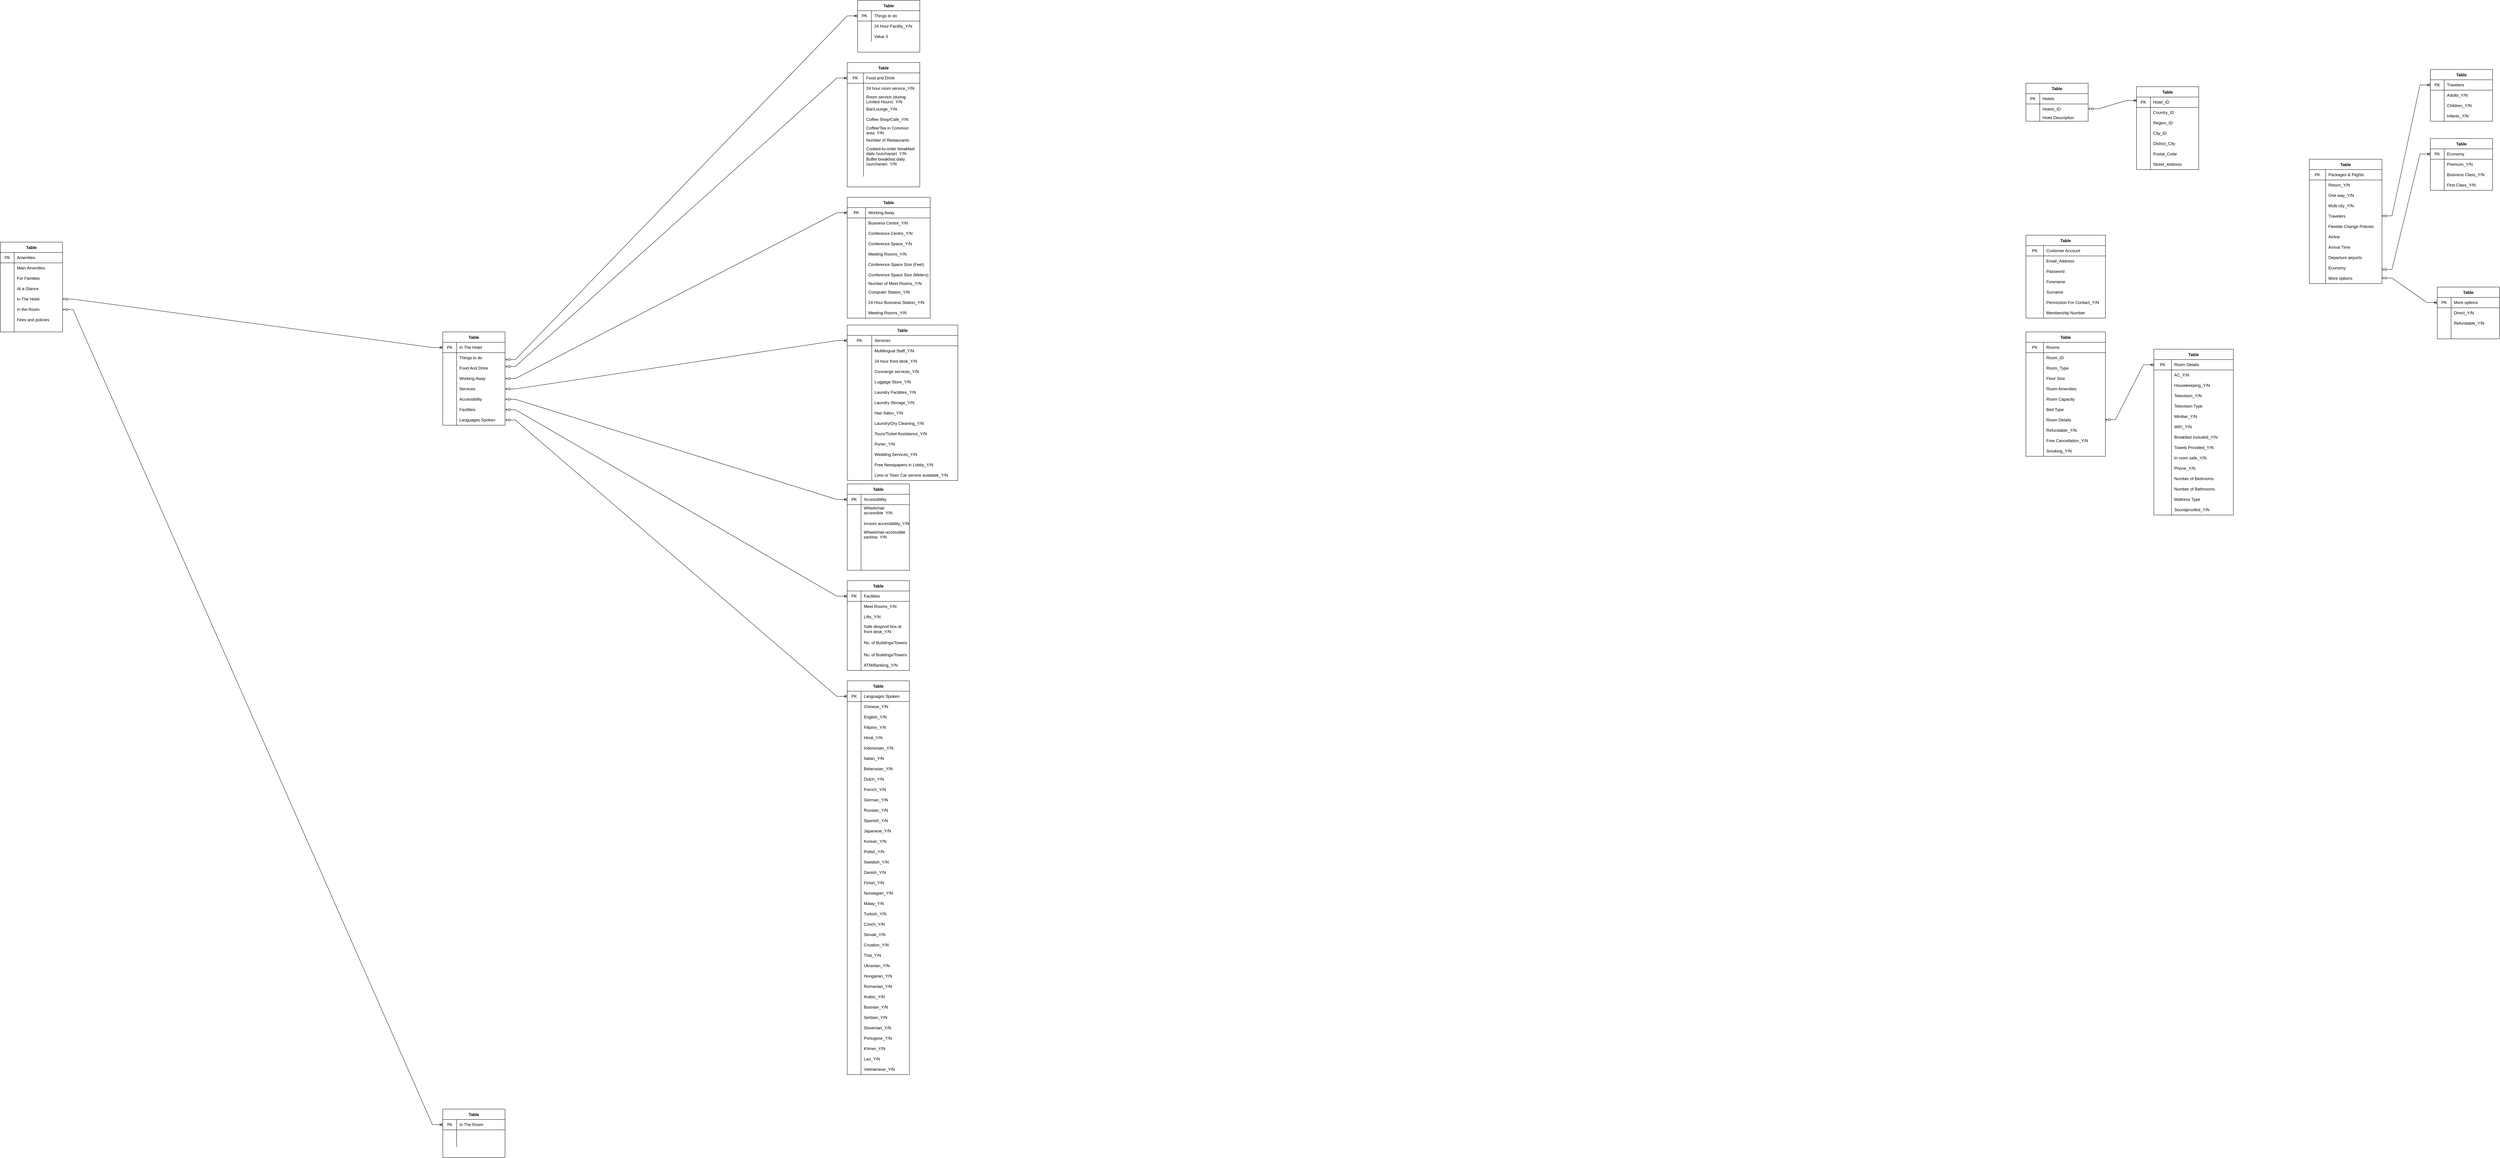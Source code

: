 <mxfile version="15.4.1" type="github">
  <diagram id="bI8kdkdzUov07thZFfsC" name="Page-1">
    <mxGraphModel dx="7110" dy="3970" grid="1" gridSize="10" guides="1" tooltips="1" connect="1" arrows="1" fold="1" page="1" pageScale="1" pageWidth="10000" pageHeight="10000" math="0" shadow="0">
      <root>
        <mxCell id="0" />
        <mxCell id="1" parent="0" />
        <mxCell id="zHgCnjYV8D6FMuMfUaZq-1" value="Table" style="shape=table;startSize=30;container=1;collapsible=0;childLayout=tableLayout;fixedRows=1;rowLines=0;fontStyle=1;align=center;pointerEvents=1;" parent="1" vertex="1">
          <mxGeometry x="3320" y="1560" width="180" height="270" as="geometry" />
        </mxCell>
        <mxCell id="zHgCnjYV8D6FMuMfUaZq-2" value="" style="shape=partialRectangle;html=1;whiteSpace=wrap;collapsible=0;dropTarget=0;pointerEvents=1;fillColor=none;top=0;left=0;bottom=1;right=0;points=[[0,0.5],[1,0.5]];portConstraint=eastwest;" parent="zHgCnjYV8D6FMuMfUaZq-1" vertex="1">
          <mxGeometry y="30" width="180" height="30" as="geometry" />
        </mxCell>
        <mxCell id="zHgCnjYV8D6FMuMfUaZq-3" value="PK" style="shape=partialRectangle;html=1;whiteSpace=wrap;connectable=0;fillColor=none;top=0;left=0;bottom=0;right=0;overflow=hidden;pointerEvents=1;" parent="zHgCnjYV8D6FMuMfUaZq-2" vertex="1">
          <mxGeometry width="40" height="30" as="geometry">
            <mxRectangle width="40" height="30" as="alternateBounds" />
          </mxGeometry>
        </mxCell>
        <mxCell id="zHgCnjYV8D6FMuMfUaZq-4" value="In The Hotel" style="shape=partialRectangle;html=1;whiteSpace=wrap;connectable=0;fillColor=none;top=0;left=0;bottom=0;right=0;align=left;spacingLeft=6;overflow=hidden;pointerEvents=1;" parent="zHgCnjYV8D6FMuMfUaZq-2" vertex="1">
          <mxGeometry x="40" width="140" height="30" as="geometry">
            <mxRectangle width="140" height="30" as="alternateBounds" />
          </mxGeometry>
        </mxCell>
        <mxCell id="zHgCnjYV8D6FMuMfUaZq-5" value="" style="shape=partialRectangle;html=1;whiteSpace=wrap;collapsible=0;dropTarget=0;pointerEvents=1;fillColor=none;top=0;left=0;bottom=0;right=0;points=[[0,0.5],[1,0.5]];portConstraint=eastwest;" parent="zHgCnjYV8D6FMuMfUaZq-1" vertex="1">
          <mxGeometry y="60" width="180" height="30" as="geometry" />
        </mxCell>
        <mxCell id="zHgCnjYV8D6FMuMfUaZq-6" value="" style="shape=partialRectangle;html=1;whiteSpace=wrap;connectable=0;fillColor=none;top=0;left=0;bottom=0;right=0;overflow=hidden;pointerEvents=1;" parent="zHgCnjYV8D6FMuMfUaZq-5" vertex="1">
          <mxGeometry width="40" height="30" as="geometry">
            <mxRectangle width="40" height="30" as="alternateBounds" />
          </mxGeometry>
        </mxCell>
        <mxCell id="zHgCnjYV8D6FMuMfUaZq-7" value="Things to do" style="shape=partialRectangle;html=1;whiteSpace=wrap;connectable=0;fillColor=none;top=0;left=0;bottom=0;right=0;align=left;spacingLeft=6;overflow=hidden;pointerEvents=1;" parent="zHgCnjYV8D6FMuMfUaZq-5" vertex="1">
          <mxGeometry x="40" width="140" height="30" as="geometry">
            <mxRectangle width="140" height="30" as="alternateBounds" />
          </mxGeometry>
        </mxCell>
        <mxCell id="zHgCnjYV8D6FMuMfUaZq-8" value="" style="shape=partialRectangle;html=1;whiteSpace=wrap;collapsible=0;dropTarget=0;pointerEvents=1;fillColor=none;top=0;left=0;bottom=0;right=0;points=[[0,0.5],[1,0.5]];portConstraint=eastwest;" parent="zHgCnjYV8D6FMuMfUaZq-1" vertex="1">
          <mxGeometry y="90" width="180" height="30" as="geometry" />
        </mxCell>
        <mxCell id="zHgCnjYV8D6FMuMfUaZq-9" value="" style="shape=partialRectangle;html=1;whiteSpace=wrap;connectable=0;fillColor=none;top=0;left=0;bottom=0;right=0;overflow=hidden;pointerEvents=1;" parent="zHgCnjYV8D6FMuMfUaZq-8" vertex="1">
          <mxGeometry width="40" height="30" as="geometry">
            <mxRectangle width="40" height="30" as="alternateBounds" />
          </mxGeometry>
        </mxCell>
        <mxCell id="zHgCnjYV8D6FMuMfUaZq-10" value="Food And Drink" style="shape=partialRectangle;html=1;whiteSpace=wrap;connectable=0;fillColor=none;top=0;left=0;bottom=0;right=0;align=left;spacingLeft=6;overflow=hidden;pointerEvents=1;" parent="zHgCnjYV8D6FMuMfUaZq-8" vertex="1">
          <mxGeometry x="40" width="140" height="30" as="geometry">
            <mxRectangle width="140" height="30" as="alternateBounds" />
          </mxGeometry>
        </mxCell>
        <mxCell id="U0oyDa3Yp9xcNBn3F18M-1" value="" style="shape=partialRectangle;html=1;whiteSpace=wrap;collapsible=0;dropTarget=0;pointerEvents=1;fillColor=none;top=0;left=0;bottom=0;right=0;points=[[0,0.5],[1,0.5]];portConstraint=eastwest;" vertex="1" parent="zHgCnjYV8D6FMuMfUaZq-1">
          <mxGeometry y="120" width="180" height="30" as="geometry" />
        </mxCell>
        <mxCell id="U0oyDa3Yp9xcNBn3F18M-2" value="" style="shape=partialRectangle;html=1;whiteSpace=wrap;connectable=0;fillColor=none;top=0;left=0;bottom=0;right=0;overflow=hidden;pointerEvents=1;" vertex="1" parent="U0oyDa3Yp9xcNBn3F18M-1">
          <mxGeometry width="40" height="30" as="geometry">
            <mxRectangle width="40" height="30" as="alternateBounds" />
          </mxGeometry>
        </mxCell>
        <mxCell id="U0oyDa3Yp9xcNBn3F18M-3" value="Working Away" style="shape=partialRectangle;html=1;whiteSpace=wrap;connectable=0;fillColor=none;top=0;left=0;bottom=0;right=0;align=left;spacingLeft=6;overflow=hidden;pointerEvents=1;" vertex="1" parent="U0oyDa3Yp9xcNBn3F18M-1">
          <mxGeometry x="40" width="140" height="30" as="geometry">
            <mxRectangle width="140" height="30" as="alternateBounds" />
          </mxGeometry>
        </mxCell>
        <mxCell id="U0oyDa3Yp9xcNBn3F18M-4" value="" style="shape=partialRectangle;html=1;whiteSpace=wrap;collapsible=0;dropTarget=0;pointerEvents=1;fillColor=none;top=0;left=0;bottom=0;right=0;points=[[0,0.5],[1,0.5]];portConstraint=eastwest;" vertex="1" parent="zHgCnjYV8D6FMuMfUaZq-1">
          <mxGeometry y="150" width="180" height="30" as="geometry" />
        </mxCell>
        <mxCell id="U0oyDa3Yp9xcNBn3F18M-5" value="" style="shape=partialRectangle;html=1;whiteSpace=wrap;connectable=0;fillColor=none;top=0;left=0;bottom=0;right=0;overflow=hidden;pointerEvents=1;" vertex="1" parent="U0oyDa3Yp9xcNBn3F18M-4">
          <mxGeometry width="40" height="30" as="geometry">
            <mxRectangle width="40" height="30" as="alternateBounds" />
          </mxGeometry>
        </mxCell>
        <mxCell id="U0oyDa3Yp9xcNBn3F18M-6" value="Services" style="shape=partialRectangle;html=1;whiteSpace=wrap;connectable=0;fillColor=none;top=0;left=0;bottom=0;right=0;align=left;spacingLeft=6;overflow=hidden;pointerEvents=1;" vertex="1" parent="U0oyDa3Yp9xcNBn3F18M-4">
          <mxGeometry x="40" width="140" height="30" as="geometry">
            <mxRectangle width="140" height="30" as="alternateBounds" />
          </mxGeometry>
        </mxCell>
        <mxCell id="U0oyDa3Yp9xcNBn3F18M-7" value="" style="shape=partialRectangle;html=1;whiteSpace=wrap;collapsible=0;dropTarget=0;pointerEvents=1;fillColor=none;top=0;left=0;bottom=0;right=0;points=[[0,0.5],[1,0.5]];portConstraint=eastwest;" vertex="1" parent="zHgCnjYV8D6FMuMfUaZq-1">
          <mxGeometry y="180" width="180" height="30" as="geometry" />
        </mxCell>
        <mxCell id="U0oyDa3Yp9xcNBn3F18M-8" value="" style="shape=partialRectangle;html=1;whiteSpace=wrap;connectable=0;fillColor=none;top=0;left=0;bottom=0;right=0;overflow=hidden;pointerEvents=1;" vertex="1" parent="U0oyDa3Yp9xcNBn3F18M-7">
          <mxGeometry width="40" height="30" as="geometry">
            <mxRectangle width="40" height="30" as="alternateBounds" />
          </mxGeometry>
        </mxCell>
        <mxCell id="U0oyDa3Yp9xcNBn3F18M-9" value="Accessibility" style="shape=partialRectangle;html=1;whiteSpace=wrap;connectable=0;fillColor=none;top=0;left=0;bottom=0;right=0;align=left;spacingLeft=6;overflow=hidden;pointerEvents=1;" vertex="1" parent="U0oyDa3Yp9xcNBn3F18M-7">
          <mxGeometry x="40" width="140" height="30" as="geometry">
            <mxRectangle width="140" height="30" as="alternateBounds" />
          </mxGeometry>
        </mxCell>
        <mxCell id="U0oyDa3Yp9xcNBn3F18M-10" value="" style="shape=partialRectangle;html=1;whiteSpace=wrap;collapsible=0;dropTarget=0;pointerEvents=1;fillColor=none;top=0;left=0;bottom=0;right=0;points=[[0,0.5],[1,0.5]];portConstraint=eastwest;" vertex="1" parent="zHgCnjYV8D6FMuMfUaZq-1">
          <mxGeometry y="210" width="180" height="30" as="geometry" />
        </mxCell>
        <mxCell id="U0oyDa3Yp9xcNBn3F18M-11" value="" style="shape=partialRectangle;html=1;whiteSpace=wrap;connectable=0;fillColor=none;top=0;left=0;bottom=0;right=0;overflow=hidden;pointerEvents=1;" vertex="1" parent="U0oyDa3Yp9xcNBn3F18M-10">
          <mxGeometry width="40" height="30" as="geometry">
            <mxRectangle width="40" height="30" as="alternateBounds" />
          </mxGeometry>
        </mxCell>
        <mxCell id="U0oyDa3Yp9xcNBn3F18M-12" value="Facilities" style="shape=partialRectangle;html=1;whiteSpace=wrap;connectable=0;fillColor=none;top=0;left=0;bottom=0;right=0;align=left;spacingLeft=6;overflow=hidden;pointerEvents=1;" vertex="1" parent="U0oyDa3Yp9xcNBn3F18M-10">
          <mxGeometry x="40" width="140" height="30" as="geometry">
            <mxRectangle width="140" height="30" as="alternateBounds" />
          </mxGeometry>
        </mxCell>
        <mxCell id="U0oyDa3Yp9xcNBn3F18M-13" value="" style="shape=partialRectangle;html=1;whiteSpace=wrap;collapsible=0;dropTarget=0;pointerEvents=1;fillColor=none;top=0;left=0;bottom=0;right=0;points=[[0,0.5],[1,0.5]];portConstraint=eastwest;" vertex="1" parent="zHgCnjYV8D6FMuMfUaZq-1">
          <mxGeometry y="240" width="180" height="30" as="geometry" />
        </mxCell>
        <mxCell id="U0oyDa3Yp9xcNBn3F18M-14" value="" style="shape=partialRectangle;html=1;whiteSpace=wrap;connectable=0;fillColor=none;top=0;left=0;bottom=0;right=0;overflow=hidden;pointerEvents=1;" vertex="1" parent="U0oyDa3Yp9xcNBn3F18M-13">
          <mxGeometry width="40" height="30" as="geometry">
            <mxRectangle width="40" height="30" as="alternateBounds" />
          </mxGeometry>
        </mxCell>
        <mxCell id="U0oyDa3Yp9xcNBn3F18M-15" value="Languages Spoken" style="shape=partialRectangle;html=1;whiteSpace=wrap;connectable=0;fillColor=none;top=0;left=0;bottom=0;right=0;align=left;spacingLeft=6;overflow=hidden;pointerEvents=1;" vertex="1" parent="U0oyDa3Yp9xcNBn3F18M-13">
          <mxGeometry x="40" width="140" height="30" as="geometry">
            <mxRectangle width="140" height="30" as="alternateBounds" />
          </mxGeometry>
        </mxCell>
        <mxCell id="zHgCnjYV8D6FMuMfUaZq-26" value="Table" style="shape=table;startSize=30;container=1;collapsible=0;childLayout=tableLayout;fixedRows=1;rowLines=0;fontStyle=1;align=center;pointerEvents=1;" parent="1" vertex="1">
          <mxGeometry x="4490" y="2570" width="180" height="1140" as="geometry" />
        </mxCell>
        <mxCell id="zHgCnjYV8D6FMuMfUaZq-27" value="" style="shape=partialRectangle;html=1;whiteSpace=wrap;collapsible=0;dropTarget=0;pointerEvents=1;fillColor=none;top=0;left=0;bottom=1;right=0;points=[[0,0.5],[1,0.5]];portConstraint=eastwest;" parent="zHgCnjYV8D6FMuMfUaZq-26" vertex="1">
          <mxGeometry y="30" width="180" height="30" as="geometry" />
        </mxCell>
        <mxCell id="zHgCnjYV8D6FMuMfUaZq-28" value="PK" style="shape=partialRectangle;html=1;whiteSpace=wrap;connectable=0;fillColor=none;top=0;left=0;bottom=0;right=0;overflow=hidden;pointerEvents=1;" parent="zHgCnjYV8D6FMuMfUaZq-27" vertex="1">
          <mxGeometry width="40" height="30" as="geometry">
            <mxRectangle width="40" height="30" as="alternateBounds" />
          </mxGeometry>
        </mxCell>
        <mxCell id="zHgCnjYV8D6FMuMfUaZq-29" value="Languages Spoken" style="shape=partialRectangle;html=1;whiteSpace=wrap;connectable=0;fillColor=none;top=0;left=0;bottom=0;right=0;align=left;spacingLeft=6;overflow=hidden;pointerEvents=1;" parent="zHgCnjYV8D6FMuMfUaZq-27" vertex="1">
          <mxGeometry x="40" width="140" height="30" as="geometry">
            <mxRectangle width="140" height="30" as="alternateBounds" />
          </mxGeometry>
        </mxCell>
        <mxCell id="zHgCnjYV8D6FMuMfUaZq-30" value="" style="shape=partialRectangle;html=1;whiteSpace=wrap;collapsible=0;dropTarget=0;pointerEvents=1;fillColor=none;top=0;left=0;bottom=0;right=0;points=[[0,0.5],[1,0.5]];portConstraint=eastwest;" parent="zHgCnjYV8D6FMuMfUaZq-26" vertex="1">
          <mxGeometry y="60" width="180" height="30" as="geometry" />
        </mxCell>
        <mxCell id="zHgCnjYV8D6FMuMfUaZq-31" value="" style="shape=partialRectangle;html=1;whiteSpace=wrap;connectable=0;fillColor=none;top=0;left=0;bottom=0;right=0;overflow=hidden;pointerEvents=1;" parent="zHgCnjYV8D6FMuMfUaZq-30" vertex="1">
          <mxGeometry width="40" height="30" as="geometry">
            <mxRectangle width="40" height="30" as="alternateBounds" />
          </mxGeometry>
        </mxCell>
        <mxCell id="zHgCnjYV8D6FMuMfUaZq-32" value="Chinese_Y/N" style="shape=partialRectangle;html=1;whiteSpace=wrap;connectable=0;fillColor=none;top=0;left=0;bottom=0;right=0;align=left;spacingLeft=6;overflow=hidden;pointerEvents=1;" parent="zHgCnjYV8D6FMuMfUaZq-30" vertex="1">
          <mxGeometry x="40" width="140" height="30" as="geometry">
            <mxRectangle width="140" height="30" as="alternateBounds" />
          </mxGeometry>
        </mxCell>
        <mxCell id="zHgCnjYV8D6FMuMfUaZq-33" value="" style="shape=partialRectangle;html=1;whiteSpace=wrap;collapsible=0;dropTarget=0;pointerEvents=1;fillColor=none;top=0;left=0;bottom=0;right=0;points=[[0,0.5],[1,0.5]];portConstraint=eastwest;" parent="zHgCnjYV8D6FMuMfUaZq-26" vertex="1">
          <mxGeometry y="90" width="180" height="30" as="geometry" />
        </mxCell>
        <mxCell id="zHgCnjYV8D6FMuMfUaZq-34" value="" style="shape=partialRectangle;html=1;whiteSpace=wrap;connectable=0;fillColor=none;top=0;left=0;bottom=0;right=0;overflow=hidden;pointerEvents=1;" parent="zHgCnjYV8D6FMuMfUaZq-33" vertex="1">
          <mxGeometry width="40" height="30" as="geometry">
            <mxRectangle width="40" height="30" as="alternateBounds" />
          </mxGeometry>
        </mxCell>
        <mxCell id="zHgCnjYV8D6FMuMfUaZq-35" value="English_Y/N" style="shape=partialRectangle;html=1;whiteSpace=wrap;connectable=0;fillColor=none;top=0;left=0;bottom=0;right=0;align=left;spacingLeft=6;overflow=hidden;pointerEvents=1;" parent="zHgCnjYV8D6FMuMfUaZq-33" vertex="1">
          <mxGeometry x="40" width="140" height="30" as="geometry">
            <mxRectangle width="140" height="30" as="alternateBounds" />
          </mxGeometry>
        </mxCell>
        <mxCell id="zHgCnjYV8D6FMuMfUaZq-36" value="" style="shape=partialRectangle;html=1;whiteSpace=wrap;collapsible=0;dropTarget=0;pointerEvents=1;fillColor=none;top=0;left=0;bottom=0;right=0;points=[[0,0.5],[1,0.5]];portConstraint=eastwest;" parent="zHgCnjYV8D6FMuMfUaZq-26" vertex="1">
          <mxGeometry y="120" width="180" height="30" as="geometry" />
        </mxCell>
        <mxCell id="zHgCnjYV8D6FMuMfUaZq-37" value="" style="shape=partialRectangle;html=1;whiteSpace=wrap;connectable=0;fillColor=none;top=0;left=0;bottom=0;right=0;overflow=hidden;pointerEvents=1;" parent="zHgCnjYV8D6FMuMfUaZq-36" vertex="1">
          <mxGeometry width="40" height="30" as="geometry">
            <mxRectangle width="40" height="30" as="alternateBounds" />
          </mxGeometry>
        </mxCell>
        <mxCell id="zHgCnjYV8D6FMuMfUaZq-38" value="Filipino_Y/N" style="shape=partialRectangle;html=1;whiteSpace=wrap;connectable=0;fillColor=none;top=0;left=0;bottom=0;right=0;align=left;spacingLeft=6;overflow=hidden;pointerEvents=1;" parent="zHgCnjYV8D6FMuMfUaZq-36" vertex="1">
          <mxGeometry x="40" width="140" height="30" as="geometry">
            <mxRectangle width="140" height="30" as="alternateBounds" />
          </mxGeometry>
        </mxCell>
        <mxCell id="zHgCnjYV8D6FMuMfUaZq-39" value="" style="shape=partialRectangle;html=1;whiteSpace=wrap;collapsible=0;dropTarget=0;pointerEvents=1;fillColor=none;top=0;left=0;bottom=0;right=0;points=[[0,0.5],[1,0.5]];portConstraint=eastwest;" parent="zHgCnjYV8D6FMuMfUaZq-26" vertex="1">
          <mxGeometry y="150" width="180" height="30" as="geometry" />
        </mxCell>
        <mxCell id="zHgCnjYV8D6FMuMfUaZq-40" value="" style="shape=partialRectangle;html=1;whiteSpace=wrap;connectable=0;fillColor=none;top=0;left=0;bottom=0;right=0;overflow=hidden;pointerEvents=1;" parent="zHgCnjYV8D6FMuMfUaZq-39" vertex="1">
          <mxGeometry width="40" height="30" as="geometry">
            <mxRectangle width="40" height="30" as="alternateBounds" />
          </mxGeometry>
        </mxCell>
        <mxCell id="zHgCnjYV8D6FMuMfUaZq-41" value="Hindi_Y/N" style="shape=partialRectangle;html=1;whiteSpace=wrap;connectable=0;fillColor=none;top=0;left=0;bottom=0;right=0;align=left;spacingLeft=6;overflow=hidden;pointerEvents=1;" parent="zHgCnjYV8D6FMuMfUaZq-39" vertex="1">
          <mxGeometry x="40" width="140" height="30" as="geometry">
            <mxRectangle width="140" height="30" as="alternateBounds" />
          </mxGeometry>
        </mxCell>
        <mxCell id="zHgCnjYV8D6FMuMfUaZq-42" value="" style="shape=partialRectangle;html=1;whiteSpace=wrap;collapsible=0;dropTarget=0;pointerEvents=1;fillColor=none;top=0;left=0;bottom=0;right=0;points=[[0,0.5],[1,0.5]];portConstraint=eastwest;" parent="zHgCnjYV8D6FMuMfUaZq-26" vertex="1">
          <mxGeometry y="180" width="180" height="30" as="geometry" />
        </mxCell>
        <mxCell id="zHgCnjYV8D6FMuMfUaZq-43" value="" style="shape=partialRectangle;html=1;whiteSpace=wrap;connectable=0;fillColor=none;top=0;left=0;bottom=0;right=0;overflow=hidden;pointerEvents=1;" parent="zHgCnjYV8D6FMuMfUaZq-42" vertex="1">
          <mxGeometry width="40" height="30" as="geometry">
            <mxRectangle width="40" height="30" as="alternateBounds" />
          </mxGeometry>
        </mxCell>
        <mxCell id="zHgCnjYV8D6FMuMfUaZq-44" value="Indonesian_Y/N" style="shape=partialRectangle;html=1;whiteSpace=wrap;connectable=0;fillColor=none;top=0;left=0;bottom=0;right=0;align=left;spacingLeft=6;overflow=hidden;pointerEvents=1;" parent="zHgCnjYV8D6FMuMfUaZq-42" vertex="1">
          <mxGeometry x="40" width="140" height="30" as="geometry">
            <mxRectangle width="140" height="30" as="alternateBounds" />
          </mxGeometry>
        </mxCell>
        <mxCell id="zHgCnjYV8D6FMuMfUaZq-45" value="" style="shape=partialRectangle;html=1;whiteSpace=wrap;collapsible=0;dropTarget=0;pointerEvents=1;fillColor=none;top=0;left=0;bottom=0;right=0;points=[[0,0.5],[1,0.5]];portConstraint=eastwest;" parent="zHgCnjYV8D6FMuMfUaZq-26" vertex="1">
          <mxGeometry y="210" width="180" height="30" as="geometry" />
        </mxCell>
        <mxCell id="zHgCnjYV8D6FMuMfUaZq-46" value="" style="shape=partialRectangle;html=1;whiteSpace=wrap;connectable=0;fillColor=none;top=0;left=0;bottom=0;right=0;overflow=hidden;pointerEvents=1;" parent="zHgCnjYV8D6FMuMfUaZq-45" vertex="1">
          <mxGeometry width="40" height="30" as="geometry">
            <mxRectangle width="40" height="30" as="alternateBounds" />
          </mxGeometry>
        </mxCell>
        <mxCell id="zHgCnjYV8D6FMuMfUaZq-47" value="Italian_Y/N" style="shape=partialRectangle;html=1;whiteSpace=wrap;connectable=0;fillColor=none;top=0;left=0;bottom=0;right=0;align=left;spacingLeft=6;overflow=hidden;pointerEvents=1;" parent="zHgCnjYV8D6FMuMfUaZq-45" vertex="1">
          <mxGeometry x="40" width="140" height="30" as="geometry">
            <mxRectangle width="140" height="30" as="alternateBounds" />
          </mxGeometry>
        </mxCell>
        <mxCell id="zHgCnjYV8D6FMuMfUaZq-48" value="" style="shape=partialRectangle;html=1;whiteSpace=wrap;collapsible=0;dropTarget=0;pointerEvents=1;fillColor=none;top=0;left=0;bottom=0;right=0;points=[[0,0.5],[1,0.5]];portConstraint=eastwest;" parent="zHgCnjYV8D6FMuMfUaZq-26" vertex="1">
          <mxGeometry y="240" width="180" height="30" as="geometry" />
        </mxCell>
        <mxCell id="zHgCnjYV8D6FMuMfUaZq-49" value="" style="shape=partialRectangle;html=1;whiteSpace=wrap;connectable=0;fillColor=none;top=0;left=0;bottom=0;right=0;overflow=hidden;pointerEvents=1;" parent="zHgCnjYV8D6FMuMfUaZq-48" vertex="1">
          <mxGeometry width="40" height="30" as="geometry">
            <mxRectangle width="40" height="30" as="alternateBounds" />
          </mxGeometry>
        </mxCell>
        <mxCell id="zHgCnjYV8D6FMuMfUaZq-50" value="Belarusian_Y/N" style="shape=partialRectangle;html=1;whiteSpace=wrap;connectable=0;fillColor=none;top=0;left=0;bottom=0;right=0;align=left;spacingLeft=6;overflow=hidden;pointerEvents=1;" parent="zHgCnjYV8D6FMuMfUaZq-48" vertex="1">
          <mxGeometry x="40" width="140" height="30" as="geometry">
            <mxRectangle width="140" height="30" as="alternateBounds" />
          </mxGeometry>
        </mxCell>
        <mxCell id="zHgCnjYV8D6FMuMfUaZq-51" value="" style="shape=partialRectangle;html=1;whiteSpace=wrap;collapsible=0;dropTarget=0;pointerEvents=1;fillColor=none;top=0;left=0;bottom=0;right=0;points=[[0,0.5],[1,0.5]];portConstraint=eastwest;" parent="zHgCnjYV8D6FMuMfUaZq-26" vertex="1">
          <mxGeometry y="270" width="180" height="30" as="geometry" />
        </mxCell>
        <mxCell id="zHgCnjYV8D6FMuMfUaZq-52" value="" style="shape=partialRectangle;html=1;whiteSpace=wrap;connectable=0;fillColor=none;top=0;left=0;bottom=0;right=0;overflow=hidden;pointerEvents=1;" parent="zHgCnjYV8D6FMuMfUaZq-51" vertex="1">
          <mxGeometry width="40" height="30" as="geometry">
            <mxRectangle width="40" height="30" as="alternateBounds" />
          </mxGeometry>
        </mxCell>
        <mxCell id="zHgCnjYV8D6FMuMfUaZq-53" value="Dutch_Y/N" style="shape=partialRectangle;html=1;whiteSpace=wrap;connectable=0;fillColor=none;top=0;left=0;bottom=0;right=0;align=left;spacingLeft=6;overflow=hidden;pointerEvents=1;" parent="zHgCnjYV8D6FMuMfUaZq-51" vertex="1">
          <mxGeometry x="40" width="140" height="30" as="geometry">
            <mxRectangle width="140" height="30" as="alternateBounds" />
          </mxGeometry>
        </mxCell>
        <mxCell id="zHgCnjYV8D6FMuMfUaZq-58" value="" style="shape=partialRectangle;html=1;whiteSpace=wrap;collapsible=0;dropTarget=0;pointerEvents=1;fillColor=none;top=0;left=0;bottom=0;right=0;points=[[0,0.5],[1,0.5]];portConstraint=eastwest;" parent="zHgCnjYV8D6FMuMfUaZq-26" vertex="1">
          <mxGeometry y="300" width="180" height="30" as="geometry" />
        </mxCell>
        <mxCell id="zHgCnjYV8D6FMuMfUaZq-59" value="" style="shape=partialRectangle;html=1;whiteSpace=wrap;connectable=0;fillColor=none;top=0;left=0;bottom=0;right=0;overflow=hidden;pointerEvents=1;" parent="zHgCnjYV8D6FMuMfUaZq-58" vertex="1">
          <mxGeometry width="40" height="30" as="geometry">
            <mxRectangle width="40" height="30" as="alternateBounds" />
          </mxGeometry>
        </mxCell>
        <mxCell id="zHgCnjYV8D6FMuMfUaZq-60" value="French_Y/N" style="shape=partialRectangle;html=1;whiteSpace=wrap;connectable=0;fillColor=none;top=0;left=0;bottom=0;right=0;align=left;spacingLeft=6;overflow=hidden;pointerEvents=1;" parent="zHgCnjYV8D6FMuMfUaZq-58" vertex="1">
          <mxGeometry x="40" width="140" height="30" as="geometry">
            <mxRectangle width="140" height="30" as="alternateBounds" />
          </mxGeometry>
        </mxCell>
        <mxCell id="zHgCnjYV8D6FMuMfUaZq-61" value="" style="shape=partialRectangle;html=1;whiteSpace=wrap;collapsible=0;dropTarget=0;pointerEvents=1;fillColor=none;top=0;left=0;bottom=0;right=0;points=[[0,0.5],[1,0.5]];portConstraint=eastwest;" parent="zHgCnjYV8D6FMuMfUaZq-26" vertex="1">
          <mxGeometry y="330" width="180" height="30" as="geometry" />
        </mxCell>
        <mxCell id="zHgCnjYV8D6FMuMfUaZq-62" value="" style="shape=partialRectangle;html=1;whiteSpace=wrap;connectable=0;fillColor=none;top=0;left=0;bottom=0;right=0;overflow=hidden;pointerEvents=1;" parent="zHgCnjYV8D6FMuMfUaZq-61" vertex="1">
          <mxGeometry width="40" height="30" as="geometry">
            <mxRectangle width="40" height="30" as="alternateBounds" />
          </mxGeometry>
        </mxCell>
        <mxCell id="zHgCnjYV8D6FMuMfUaZq-63" value="German_Y/N" style="shape=partialRectangle;html=1;whiteSpace=wrap;connectable=0;fillColor=none;top=0;left=0;bottom=0;right=0;align=left;spacingLeft=6;overflow=hidden;pointerEvents=1;" parent="zHgCnjYV8D6FMuMfUaZq-61" vertex="1">
          <mxGeometry x="40" width="140" height="30" as="geometry">
            <mxRectangle width="140" height="30" as="alternateBounds" />
          </mxGeometry>
        </mxCell>
        <mxCell id="zHgCnjYV8D6FMuMfUaZq-64" value="" style="shape=partialRectangle;html=1;whiteSpace=wrap;collapsible=0;dropTarget=0;pointerEvents=1;fillColor=none;top=0;left=0;bottom=0;right=0;points=[[0,0.5],[1,0.5]];portConstraint=eastwest;" parent="zHgCnjYV8D6FMuMfUaZq-26" vertex="1">
          <mxGeometry y="360" width="180" height="30" as="geometry" />
        </mxCell>
        <mxCell id="zHgCnjYV8D6FMuMfUaZq-65" value="" style="shape=partialRectangle;html=1;whiteSpace=wrap;connectable=0;fillColor=none;top=0;left=0;bottom=0;right=0;overflow=hidden;pointerEvents=1;" parent="zHgCnjYV8D6FMuMfUaZq-64" vertex="1">
          <mxGeometry width="40" height="30" as="geometry">
            <mxRectangle width="40" height="30" as="alternateBounds" />
          </mxGeometry>
        </mxCell>
        <mxCell id="zHgCnjYV8D6FMuMfUaZq-66" value="Russian_Y/N" style="shape=partialRectangle;html=1;whiteSpace=wrap;connectable=0;fillColor=none;top=0;left=0;bottom=0;right=0;align=left;spacingLeft=6;overflow=hidden;pointerEvents=1;" parent="zHgCnjYV8D6FMuMfUaZq-64" vertex="1">
          <mxGeometry x="40" width="140" height="30" as="geometry">
            <mxRectangle width="140" height="30" as="alternateBounds" />
          </mxGeometry>
        </mxCell>
        <mxCell id="zHgCnjYV8D6FMuMfUaZq-67" value="" style="shape=partialRectangle;html=1;whiteSpace=wrap;collapsible=0;dropTarget=0;pointerEvents=1;fillColor=none;top=0;left=0;bottom=0;right=0;points=[[0,0.5],[1,0.5]];portConstraint=eastwest;" parent="zHgCnjYV8D6FMuMfUaZq-26" vertex="1">
          <mxGeometry y="390" width="180" height="30" as="geometry" />
        </mxCell>
        <mxCell id="zHgCnjYV8D6FMuMfUaZq-68" value="" style="shape=partialRectangle;html=1;whiteSpace=wrap;connectable=0;fillColor=none;top=0;left=0;bottom=0;right=0;overflow=hidden;pointerEvents=1;" parent="zHgCnjYV8D6FMuMfUaZq-67" vertex="1">
          <mxGeometry width="40" height="30" as="geometry">
            <mxRectangle width="40" height="30" as="alternateBounds" />
          </mxGeometry>
        </mxCell>
        <mxCell id="zHgCnjYV8D6FMuMfUaZq-69" value="Spanish_Y/N" style="shape=partialRectangle;html=1;whiteSpace=wrap;connectable=0;fillColor=none;top=0;left=0;bottom=0;right=0;align=left;spacingLeft=6;overflow=hidden;pointerEvents=1;" parent="zHgCnjYV8D6FMuMfUaZq-67" vertex="1">
          <mxGeometry x="40" width="140" height="30" as="geometry">
            <mxRectangle width="140" height="30" as="alternateBounds" />
          </mxGeometry>
        </mxCell>
        <mxCell id="zHgCnjYV8D6FMuMfUaZq-70" value="" style="shape=partialRectangle;html=1;whiteSpace=wrap;collapsible=0;dropTarget=0;pointerEvents=1;fillColor=none;top=0;left=0;bottom=0;right=0;points=[[0,0.5],[1,0.5]];portConstraint=eastwest;" parent="zHgCnjYV8D6FMuMfUaZq-26" vertex="1">
          <mxGeometry y="420" width="180" height="30" as="geometry" />
        </mxCell>
        <mxCell id="zHgCnjYV8D6FMuMfUaZq-71" value="" style="shape=partialRectangle;html=1;whiteSpace=wrap;connectable=0;fillColor=none;top=0;left=0;bottom=0;right=0;overflow=hidden;pointerEvents=1;" parent="zHgCnjYV8D6FMuMfUaZq-70" vertex="1">
          <mxGeometry width="40" height="30" as="geometry">
            <mxRectangle width="40" height="30" as="alternateBounds" />
          </mxGeometry>
        </mxCell>
        <mxCell id="zHgCnjYV8D6FMuMfUaZq-72" value="Japanese_Y/N" style="shape=partialRectangle;html=1;whiteSpace=wrap;connectable=0;fillColor=none;top=0;left=0;bottom=0;right=0;align=left;spacingLeft=6;overflow=hidden;pointerEvents=1;" parent="zHgCnjYV8D6FMuMfUaZq-70" vertex="1">
          <mxGeometry x="40" width="140" height="30" as="geometry">
            <mxRectangle width="140" height="30" as="alternateBounds" />
          </mxGeometry>
        </mxCell>
        <mxCell id="zHgCnjYV8D6FMuMfUaZq-73" value="" style="shape=partialRectangle;html=1;whiteSpace=wrap;collapsible=0;dropTarget=0;pointerEvents=1;fillColor=none;top=0;left=0;bottom=0;right=0;points=[[0,0.5],[1,0.5]];portConstraint=eastwest;" parent="zHgCnjYV8D6FMuMfUaZq-26" vertex="1">
          <mxGeometry y="450" width="180" height="30" as="geometry" />
        </mxCell>
        <mxCell id="zHgCnjYV8D6FMuMfUaZq-74" value="" style="shape=partialRectangle;html=1;whiteSpace=wrap;connectable=0;fillColor=none;top=0;left=0;bottom=0;right=0;overflow=hidden;pointerEvents=1;" parent="zHgCnjYV8D6FMuMfUaZq-73" vertex="1">
          <mxGeometry width="40" height="30" as="geometry">
            <mxRectangle width="40" height="30" as="alternateBounds" />
          </mxGeometry>
        </mxCell>
        <mxCell id="zHgCnjYV8D6FMuMfUaZq-75" value="Korean_Y/N" style="shape=partialRectangle;html=1;whiteSpace=wrap;connectable=0;fillColor=none;top=0;left=0;bottom=0;right=0;align=left;spacingLeft=6;overflow=hidden;pointerEvents=1;" parent="zHgCnjYV8D6FMuMfUaZq-73" vertex="1">
          <mxGeometry x="40" width="140" height="30" as="geometry">
            <mxRectangle width="140" height="30" as="alternateBounds" />
          </mxGeometry>
        </mxCell>
        <mxCell id="zHgCnjYV8D6FMuMfUaZq-76" value="" style="shape=partialRectangle;html=1;whiteSpace=wrap;collapsible=0;dropTarget=0;pointerEvents=1;fillColor=none;top=0;left=0;bottom=0;right=0;points=[[0,0.5],[1,0.5]];portConstraint=eastwest;" parent="zHgCnjYV8D6FMuMfUaZq-26" vertex="1">
          <mxGeometry y="480" width="180" height="30" as="geometry" />
        </mxCell>
        <mxCell id="zHgCnjYV8D6FMuMfUaZq-77" value="" style="shape=partialRectangle;html=1;whiteSpace=wrap;connectable=0;fillColor=none;top=0;left=0;bottom=0;right=0;overflow=hidden;pointerEvents=1;" parent="zHgCnjYV8D6FMuMfUaZq-76" vertex="1">
          <mxGeometry width="40" height="30" as="geometry">
            <mxRectangle width="40" height="30" as="alternateBounds" />
          </mxGeometry>
        </mxCell>
        <mxCell id="zHgCnjYV8D6FMuMfUaZq-78" value="Polish_Y/N" style="shape=partialRectangle;html=1;whiteSpace=wrap;connectable=0;fillColor=none;top=0;left=0;bottom=0;right=0;align=left;spacingLeft=6;overflow=hidden;pointerEvents=1;" parent="zHgCnjYV8D6FMuMfUaZq-76" vertex="1">
          <mxGeometry x="40" width="140" height="30" as="geometry">
            <mxRectangle width="140" height="30" as="alternateBounds" />
          </mxGeometry>
        </mxCell>
        <mxCell id="zHgCnjYV8D6FMuMfUaZq-79" value="" style="shape=partialRectangle;html=1;whiteSpace=wrap;collapsible=0;dropTarget=0;pointerEvents=1;fillColor=none;top=0;left=0;bottom=0;right=0;points=[[0,0.5],[1,0.5]];portConstraint=eastwest;" parent="zHgCnjYV8D6FMuMfUaZq-26" vertex="1">
          <mxGeometry y="510" width="180" height="30" as="geometry" />
        </mxCell>
        <mxCell id="zHgCnjYV8D6FMuMfUaZq-80" value="" style="shape=partialRectangle;html=1;whiteSpace=wrap;connectable=0;fillColor=none;top=0;left=0;bottom=0;right=0;overflow=hidden;pointerEvents=1;" parent="zHgCnjYV8D6FMuMfUaZq-79" vertex="1">
          <mxGeometry width="40" height="30" as="geometry">
            <mxRectangle width="40" height="30" as="alternateBounds" />
          </mxGeometry>
        </mxCell>
        <mxCell id="zHgCnjYV8D6FMuMfUaZq-81" value="Swedish_Y/N" style="shape=partialRectangle;html=1;whiteSpace=wrap;connectable=0;fillColor=none;top=0;left=0;bottom=0;right=0;align=left;spacingLeft=6;overflow=hidden;pointerEvents=1;" parent="zHgCnjYV8D6FMuMfUaZq-79" vertex="1">
          <mxGeometry x="40" width="140" height="30" as="geometry">
            <mxRectangle width="140" height="30" as="alternateBounds" />
          </mxGeometry>
        </mxCell>
        <mxCell id="zHgCnjYV8D6FMuMfUaZq-82" value="" style="shape=partialRectangle;html=1;whiteSpace=wrap;collapsible=0;dropTarget=0;pointerEvents=1;fillColor=none;top=0;left=0;bottom=0;right=0;points=[[0,0.5],[1,0.5]];portConstraint=eastwest;" parent="zHgCnjYV8D6FMuMfUaZq-26" vertex="1">
          <mxGeometry y="540" width="180" height="30" as="geometry" />
        </mxCell>
        <mxCell id="zHgCnjYV8D6FMuMfUaZq-83" value="" style="shape=partialRectangle;html=1;whiteSpace=wrap;connectable=0;fillColor=none;top=0;left=0;bottom=0;right=0;overflow=hidden;pointerEvents=1;" parent="zHgCnjYV8D6FMuMfUaZq-82" vertex="1">
          <mxGeometry width="40" height="30" as="geometry">
            <mxRectangle width="40" height="30" as="alternateBounds" />
          </mxGeometry>
        </mxCell>
        <mxCell id="zHgCnjYV8D6FMuMfUaZq-84" value="Danish_Y/N" style="shape=partialRectangle;html=1;whiteSpace=wrap;connectable=0;fillColor=none;top=0;left=0;bottom=0;right=0;align=left;spacingLeft=6;overflow=hidden;pointerEvents=1;" parent="zHgCnjYV8D6FMuMfUaZq-82" vertex="1">
          <mxGeometry x="40" width="140" height="30" as="geometry">
            <mxRectangle width="140" height="30" as="alternateBounds" />
          </mxGeometry>
        </mxCell>
        <mxCell id="zHgCnjYV8D6FMuMfUaZq-85" value="" style="shape=partialRectangle;html=1;whiteSpace=wrap;collapsible=0;dropTarget=0;pointerEvents=1;fillColor=none;top=0;left=0;bottom=0;right=0;points=[[0,0.5],[1,0.5]];portConstraint=eastwest;" parent="zHgCnjYV8D6FMuMfUaZq-26" vertex="1">
          <mxGeometry y="570" width="180" height="30" as="geometry" />
        </mxCell>
        <mxCell id="zHgCnjYV8D6FMuMfUaZq-86" value="" style="shape=partialRectangle;html=1;whiteSpace=wrap;connectable=0;fillColor=none;top=0;left=0;bottom=0;right=0;overflow=hidden;pointerEvents=1;" parent="zHgCnjYV8D6FMuMfUaZq-85" vertex="1">
          <mxGeometry width="40" height="30" as="geometry">
            <mxRectangle width="40" height="30" as="alternateBounds" />
          </mxGeometry>
        </mxCell>
        <mxCell id="zHgCnjYV8D6FMuMfUaZq-87" value="Finish_Y/N" style="shape=partialRectangle;html=1;whiteSpace=wrap;connectable=0;fillColor=none;top=0;left=0;bottom=0;right=0;align=left;spacingLeft=6;overflow=hidden;pointerEvents=1;" parent="zHgCnjYV8D6FMuMfUaZq-85" vertex="1">
          <mxGeometry x="40" width="140" height="30" as="geometry">
            <mxRectangle width="140" height="30" as="alternateBounds" />
          </mxGeometry>
        </mxCell>
        <mxCell id="zHgCnjYV8D6FMuMfUaZq-88" value="" style="shape=partialRectangle;html=1;whiteSpace=wrap;collapsible=0;dropTarget=0;pointerEvents=1;fillColor=none;top=0;left=0;bottom=0;right=0;points=[[0,0.5],[1,0.5]];portConstraint=eastwest;" parent="zHgCnjYV8D6FMuMfUaZq-26" vertex="1">
          <mxGeometry y="600" width="180" height="30" as="geometry" />
        </mxCell>
        <mxCell id="zHgCnjYV8D6FMuMfUaZq-89" value="" style="shape=partialRectangle;html=1;whiteSpace=wrap;connectable=0;fillColor=none;top=0;left=0;bottom=0;right=0;overflow=hidden;pointerEvents=1;" parent="zHgCnjYV8D6FMuMfUaZq-88" vertex="1">
          <mxGeometry width="40" height="30" as="geometry">
            <mxRectangle width="40" height="30" as="alternateBounds" />
          </mxGeometry>
        </mxCell>
        <mxCell id="zHgCnjYV8D6FMuMfUaZq-90" value="Norwegian_Y/N" style="shape=partialRectangle;html=1;whiteSpace=wrap;connectable=0;fillColor=none;top=0;left=0;bottom=0;right=0;align=left;spacingLeft=6;overflow=hidden;pointerEvents=1;" parent="zHgCnjYV8D6FMuMfUaZq-88" vertex="1">
          <mxGeometry x="40" width="140" height="30" as="geometry">
            <mxRectangle width="140" height="30" as="alternateBounds" />
          </mxGeometry>
        </mxCell>
        <mxCell id="zHgCnjYV8D6FMuMfUaZq-91" value="" style="shape=partialRectangle;html=1;whiteSpace=wrap;collapsible=0;dropTarget=0;pointerEvents=1;fillColor=none;top=0;left=0;bottom=0;right=0;points=[[0,0.5],[1,0.5]];portConstraint=eastwest;" parent="zHgCnjYV8D6FMuMfUaZq-26" vertex="1">
          <mxGeometry y="630" width="180" height="30" as="geometry" />
        </mxCell>
        <mxCell id="zHgCnjYV8D6FMuMfUaZq-92" value="" style="shape=partialRectangle;html=1;whiteSpace=wrap;connectable=0;fillColor=none;top=0;left=0;bottom=0;right=0;overflow=hidden;pointerEvents=1;" parent="zHgCnjYV8D6FMuMfUaZq-91" vertex="1">
          <mxGeometry width="40" height="30" as="geometry">
            <mxRectangle width="40" height="30" as="alternateBounds" />
          </mxGeometry>
        </mxCell>
        <mxCell id="zHgCnjYV8D6FMuMfUaZq-93" value="Malay_Y/N" style="shape=partialRectangle;html=1;whiteSpace=wrap;connectable=0;fillColor=none;top=0;left=0;bottom=0;right=0;align=left;spacingLeft=6;overflow=hidden;pointerEvents=1;" parent="zHgCnjYV8D6FMuMfUaZq-91" vertex="1">
          <mxGeometry x="40" width="140" height="30" as="geometry">
            <mxRectangle width="140" height="30" as="alternateBounds" />
          </mxGeometry>
        </mxCell>
        <mxCell id="zHgCnjYV8D6FMuMfUaZq-94" value="" style="shape=partialRectangle;html=1;whiteSpace=wrap;collapsible=0;dropTarget=0;pointerEvents=1;fillColor=none;top=0;left=0;bottom=0;right=0;points=[[0,0.5],[1,0.5]];portConstraint=eastwest;" parent="zHgCnjYV8D6FMuMfUaZq-26" vertex="1">
          <mxGeometry y="660" width="180" height="30" as="geometry" />
        </mxCell>
        <mxCell id="zHgCnjYV8D6FMuMfUaZq-95" value="" style="shape=partialRectangle;html=1;whiteSpace=wrap;connectable=0;fillColor=none;top=0;left=0;bottom=0;right=0;overflow=hidden;pointerEvents=1;" parent="zHgCnjYV8D6FMuMfUaZq-94" vertex="1">
          <mxGeometry width="40" height="30" as="geometry">
            <mxRectangle width="40" height="30" as="alternateBounds" />
          </mxGeometry>
        </mxCell>
        <mxCell id="zHgCnjYV8D6FMuMfUaZq-96" value="Turkish_Y/N" style="shape=partialRectangle;html=1;whiteSpace=wrap;connectable=0;fillColor=none;top=0;left=0;bottom=0;right=0;align=left;spacingLeft=6;overflow=hidden;pointerEvents=1;" parent="zHgCnjYV8D6FMuMfUaZq-94" vertex="1">
          <mxGeometry x="40" width="140" height="30" as="geometry">
            <mxRectangle width="140" height="30" as="alternateBounds" />
          </mxGeometry>
        </mxCell>
        <mxCell id="zHgCnjYV8D6FMuMfUaZq-97" value="" style="shape=partialRectangle;html=1;whiteSpace=wrap;collapsible=0;dropTarget=0;pointerEvents=1;fillColor=none;top=0;left=0;bottom=0;right=0;points=[[0,0.5],[1,0.5]];portConstraint=eastwest;" parent="zHgCnjYV8D6FMuMfUaZq-26" vertex="1">
          <mxGeometry y="690" width="180" height="30" as="geometry" />
        </mxCell>
        <mxCell id="zHgCnjYV8D6FMuMfUaZq-98" value="" style="shape=partialRectangle;html=1;whiteSpace=wrap;connectable=0;fillColor=none;top=0;left=0;bottom=0;right=0;overflow=hidden;pointerEvents=1;" parent="zHgCnjYV8D6FMuMfUaZq-97" vertex="1">
          <mxGeometry width="40" height="30" as="geometry">
            <mxRectangle width="40" height="30" as="alternateBounds" />
          </mxGeometry>
        </mxCell>
        <mxCell id="zHgCnjYV8D6FMuMfUaZq-99" value="Czech_Y/N" style="shape=partialRectangle;html=1;whiteSpace=wrap;connectable=0;fillColor=none;top=0;left=0;bottom=0;right=0;align=left;spacingLeft=6;overflow=hidden;pointerEvents=1;" parent="zHgCnjYV8D6FMuMfUaZq-97" vertex="1">
          <mxGeometry x="40" width="140" height="30" as="geometry">
            <mxRectangle width="140" height="30" as="alternateBounds" />
          </mxGeometry>
        </mxCell>
        <mxCell id="zHgCnjYV8D6FMuMfUaZq-100" value="" style="shape=partialRectangle;html=1;whiteSpace=wrap;collapsible=0;dropTarget=0;pointerEvents=1;fillColor=none;top=0;left=0;bottom=0;right=0;points=[[0,0.5],[1,0.5]];portConstraint=eastwest;" parent="zHgCnjYV8D6FMuMfUaZq-26" vertex="1">
          <mxGeometry y="720" width="180" height="30" as="geometry" />
        </mxCell>
        <mxCell id="zHgCnjYV8D6FMuMfUaZq-101" value="" style="shape=partialRectangle;html=1;whiteSpace=wrap;connectable=0;fillColor=none;top=0;left=0;bottom=0;right=0;overflow=hidden;pointerEvents=1;" parent="zHgCnjYV8D6FMuMfUaZq-100" vertex="1">
          <mxGeometry width="40" height="30" as="geometry">
            <mxRectangle width="40" height="30" as="alternateBounds" />
          </mxGeometry>
        </mxCell>
        <mxCell id="zHgCnjYV8D6FMuMfUaZq-102" value="Slovak_Y/N" style="shape=partialRectangle;html=1;whiteSpace=wrap;connectable=0;fillColor=none;top=0;left=0;bottom=0;right=0;align=left;spacingLeft=6;overflow=hidden;pointerEvents=1;" parent="zHgCnjYV8D6FMuMfUaZq-100" vertex="1">
          <mxGeometry x="40" width="140" height="30" as="geometry">
            <mxRectangle width="140" height="30" as="alternateBounds" />
          </mxGeometry>
        </mxCell>
        <mxCell id="zHgCnjYV8D6FMuMfUaZq-103" value="" style="shape=partialRectangle;html=1;whiteSpace=wrap;collapsible=0;dropTarget=0;pointerEvents=1;fillColor=none;top=0;left=0;bottom=0;right=0;points=[[0,0.5],[1,0.5]];portConstraint=eastwest;" parent="zHgCnjYV8D6FMuMfUaZq-26" vertex="1">
          <mxGeometry y="750" width="180" height="30" as="geometry" />
        </mxCell>
        <mxCell id="zHgCnjYV8D6FMuMfUaZq-104" value="" style="shape=partialRectangle;html=1;whiteSpace=wrap;connectable=0;fillColor=none;top=0;left=0;bottom=0;right=0;overflow=hidden;pointerEvents=1;" parent="zHgCnjYV8D6FMuMfUaZq-103" vertex="1">
          <mxGeometry width="40" height="30" as="geometry">
            <mxRectangle width="40" height="30" as="alternateBounds" />
          </mxGeometry>
        </mxCell>
        <mxCell id="zHgCnjYV8D6FMuMfUaZq-105" value="Croation_Y/N" style="shape=partialRectangle;html=1;whiteSpace=wrap;connectable=0;fillColor=none;top=0;left=0;bottom=0;right=0;align=left;spacingLeft=6;overflow=hidden;pointerEvents=1;" parent="zHgCnjYV8D6FMuMfUaZq-103" vertex="1">
          <mxGeometry x="40" width="140" height="30" as="geometry">
            <mxRectangle width="140" height="30" as="alternateBounds" />
          </mxGeometry>
        </mxCell>
        <mxCell id="zHgCnjYV8D6FMuMfUaZq-106" value="" style="shape=partialRectangle;html=1;whiteSpace=wrap;collapsible=0;dropTarget=0;pointerEvents=1;fillColor=none;top=0;left=0;bottom=0;right=0;points=[[0,0.5],[1,0.5]];portConstraint=eastwest;" parent="zHgCnjYV8D6FMuMfUaZq-26" vertex="1">
          <mxGeometry y="780" width="180" height="30" as="geometry" />
        </mxCell>
        <mxCell id="zHgCnjYV8D6FMuMfUaZq-107" value="" style="shape=partialRectangle;html=1;whiteSpace=wrap;connectable=0;fillColor=none;top=0;left=0;bottom=0;right=0;overflow=hidden;pointerEvents=1;" parent="zHgCnjYV8D6FMuMfUaZq-106" vertex="1">
          <mxGeometry width="40" height="30" as="geometry">
            <mxRectangle width="40" height="30" as="alternateBounds" />
          </mxGeometry>
        </mxCell>
        <mxCell id="zHgCnjYV8D6FMuMfUaZq-108" value="Thai_Y/N" style="shape=partialRectangle;html=1;whiteSpace=wrap;connectable=0;fillColor=none;top=0;left=0;bottom=0;right=0;align=left;spacingLeft=6;overflow=hidden;pointerEvents=1;" parent="zHgCnjYV8D6FMuMfUaZq-106" vertex="1">
          <mxGeometry x="40" width="140" height="30" as="geometry">
            <mxRectangle width="140" height="30" as="alternateBounds" />
          </mxGeometry>
        </mxCell>
        <mxCell id="zHgCnjYV8D6FMuMfUaZq-109" value="" style="shape=partialRectangle;html=1;whiteSpace=wrap;collapsible=0;dropTarget=0;pointerEvents=1;fillColor=none;top=0;left=0;bottom=0;right=0;points=[[0,0.5],[1,0.5]];portConstraint=eastwest;" parent="zHgCnjYV8D6FMuMfUaZq-26" vertex="1">
          <mxGeometry y="810" width="180" height="30" as="geometry" />
        </mxCell>
        <mxCell id="zHgCnjYV8D6FMuMfUaZq-110" value="" style="shape=partialRectangle;html=1;whiteSpace=wrap;connectable=0;fillColor=none;top=0;left=0;bottom=0;right=0;overflow=hidden;pointerEvents=1;" parent="zHgCnjYV8D6FMuMfUaZq-109" vertex="1">
          <mxGeometry width="40" height="30" as="geometry">
            <mxRectangle width="40" height="30" as="alternateBounds" />
          </mxGeometry>
        </mxCell>
        <mxCell id="zHgCnjYV8D6FMuMfUaZq-111" value="Ukranian_Y/N" style="shape=partialRectangle;html=1;whiteSpace=wrap;connectable=0;fillColor=none;top=0;left=0;bottom=0;right=0;align=left;spacingLeft=6;overflow=hidden;pointerEvents=1;" parent="zHgCnjYV8D6FMuMfUaZq-109" vertex="1">
          <mxGeometry x="40" width="140" height="30" as="geometry">
            <mxRectangle width="140" height="30" as="alternateBounds" />
          </mxGeometry>
        </mxCell>
        <mxCell id="zHgCnjYV8D6FMuMfUaZq-112" value="" style="shape=partialRectangle;html=1;whiteSpace=wrap;collapsible=0;dropTarget=0;pointerEvents=1;fillColor=none;top=0;left=0;bottom=0;right=0;points=[[0,0.5],[1,0.5]];portConstraint=eastwest;" parent="zHgCnjYV8D6FMuMfUaZq-26" vertex="1">
          <mxGeometry y="840" width="180" height="30" as="geometry" />
        </mxCell>
        <mxCell id="zHgCnjYV8D6FMuMfUaZq-113" value="" style="shape=partialRectangle;html=1;whiteSpace=wrap;connectable=0;fillColor=none;top=0;left=0;bottom=0;right=0;overflow=hidden;pointerEvents=1;" parent="zHgCnjYV8D6FMuMfUaZq-112" vertex="1">
          <mxGeometry width="40" height="30" as="geometry">
            <mxRectangle width="40" height="30" as="alternateBounds" />
          </mxGeometry>
        </mxCell>
        <mxCell id="zHgCnjYV8D6FMuMfUaZq-114" value="Hungarian_Y/N" style="shape=partialRectangle;html=1;whiteSpace=wrap;connectable=0;fillColor=none;top=0;left=0;bottom=0;right=0;align=left;spacingLeft=6;overflow=hidden;pointerEvents=1;" parent="zHgCnjYV8D6FMuMfUaZq-112" vertex="1">
          <mxGeometry x="40" width="140" height="30" as="geometry">
            <mxRectangle width="140" height="30" as="alternateBounds" />
          </mxGeometry>
        </mxCell>
        <mxCell id="zHgCnjYV8D6FMuMfUaZq-115" value="" style="shape=partialRectangle;html=1;whiteSpace=wrap;collapsible=0;dropTarget=0;pointerEvents=1;fillColor=none;top=0;left=0;bottom=0;right=0;points=[[0,0.5],[1,0.5]];portConstraint=eastwest;" parent="zHgCnjYV8D6FMuMfUaZq-26" vertex="1">
          <mxGeometry y="870" width="180" height="30" as="geometry" />
        </mxCell>
        <mxCell id="zHgCnjYV8D6FMuMfUaZq-116" value="" style="shape=partialRectangle;html=1;whiteSpace=wrap;connectable=0;fillColor=none;top=0;left=0;bottom=0;right=0;overflow=hidden;pointerEvents=1;" parent="zHgCnjYV8D6FMuMfUaZq-115" vertex="1">
          <mxGeometry width="40" height="30" as="geometry">
            <mxRectangle width="40" height="30" as="alternateBounds" />
          </mxGeometry>
        </mxCell>
        <mxCell id="zHgCnjYV8D6FMuMfUaZq-117" value="Romanian_Y/N" style="shape=partialRectangle;html=1;whiteSpace=wrap;connectable=0;fillColor=none;top=0;left=0;bottom=0;right=0;align=left;spacingLeft=6;overflow=hidden;pointerEvents=1;" parent="zHgCnjYV8D6FMuMfUaZq-115" vertex="1">
          <mxGeometry x="40" width="140" height="30" as="geometry">
            <mxRectangle width="140" height="30" as="alternateBounds" />
          </mxGeometry>
        </mxCell>
        <mxCell id="zHgCnjYV8D6FMuMfUaZq-118" value="" style="shape=partialRectangle;html=1;whiteSpace=wrap;collapsible=0;dropTarget=0;pointerEvents=1;fillColor=none;top=0;left=0;bottom=0;right=0;points=[[0,0.5],[1,0.5]];portConstraint=eastwest;" parent="zHgCnjYV8D6FMuMfUaZq-26" vertex="1">
          <mxGeometry y="900" width="180" height="30" as="geometry" />
        </mxCell>
        <mxCell id="zHgCnjYV8D6FMuMfUaZq-119" value="" style="shape=partialRectangle;html=1;whiteSpace=wrap;connectable=0;fillColor=none;top=0;left=0;bottom=0;right=0;overflow=hidden;pointerEvents=1;" parent="zHgCnjYV8D6FMuMfUaZq-118" vertex="1">
          <mxGeometry width="40" height="30" as="geometry">
            <mxRectangle width="40" height="30" as="alternateBounds" />
          </mxGeometry>
        </mxCell>
        <mxCell id="zHgCnjYV8D6FMuMfUaZq-120" value="Arabic_Y/N" style="shape=partialRectangle;html=1;whiteSpace=wrap;connectable=0;fillColor=none;top=0;left=0;bottom=0;right=0;align=left;spacingLeft=6;overflow=hidden;pointerEvents=1;" parent="zHgCnjYV8D6FMuMfUaZq-118" vertex="1">
          <mxGeometry x="40" width="140" height="30" as="geometry">
            <mxRectangle width="140" height="30" as="alternateBounds" />
          </mxGeometry>
        </mxCell>
        <mxCell id="zHgCnjYV8D6FMuMfUaZq-121" value="" style="shape=partialRectangle;html=1;whiteSpace=wrap;collapsible=0;dropTarget=0;pointerEvents=1;fillColor=none;top=0;left=0;bottom=0;right=0;points=[[0,0.5],[1,0.5]];portConstraint=eastwest;" parent="zHgCnjYV8D6FMuMfUaZq-26" vertex="1">
          <mxGeometry y="930" width="180" height="30" as="geometry" />
        </mxCell>
        <mxCell id="zHgCnjYV8D6FMuMfUaZq-122" value="" style="shape=partialRectangle;html=1;whiteSpace=wrap;connectable=0;fillColor=none;top=0;left=0;bottom=0;right=0;overflow=hidden;pointerEvents=1;" parent="zHgCnjYV8D6FMuMfUaZq-121" vertex="1">
          <mxGeometry width="40" height="30" as="geometry">
            <mxRectangle width="40" height="30" as="alternateBounds" />
          </mxGeometry>
        </mxCell>
        <mxCell id="zHgCnjYV8D6FMuMfUaZq-123" value="Bosnian_Y/N" style="shape=partialRectangle;html=1;whiteSpace=wrap;connectable=0;fillColor=none;top=0;left=0;bottom=0;right=0;align=left;spacingLeft=6;overflow=hidden;pointerEvents=1;" parent="zHgCnjYV8D6FMuMfUaZq-121" vertex="1">
          <mxGeometry x="40" width="140" height="30" as="geometry">
            <mxRectangle width="140" height="30" as="alternateBounds" />
          </mxGeometry>
        </mxCell>
        <mxCell id="zHgCnjYV8D6FMuMfUaZq-124" value="" style="shape=partialRectangle;html=1;whiteSpace=wrap;collapsible=0;dropTarget=0;pointerEvents=1;fillColor=none;top=0;left=0;bottom=0;right=0;points=[[0,0.5],[1,0.5]];portConstraint=eastwest;" parent="zHgCnjYV8D6FMuMfUaZq-26" vertex="1">
          <mxGeometry y="960" width="180" height="30" as="geometry" />
        </mxCell>
        <mxCell id="zHgCnjYV8D6FMuMfUaZq-125" value="" style="shape=partialRectangle;html=1;whiteSpace=wrap;connectable=0;fillColor=none;top=0;left=0;bottom=0;right=0;overflow=hidden;pointerEvents=1;" parent="zHgCnjYV8D6FMuMfUaZq-124" vertex="1">
          <mxGeometry width="40" height="30" as="geometry">
            <mxRectangle width="40" height="30" as="alternateBounds" />
          </mxGeometry>
        </mxCell>
        <mxCell id="zHgCnjYV8D6FMuMfUaZq-126" value="Serbian_Y/N" style="shape=partialRectangle;html=1;whiteSpace=wrap;connectable=0;fillColor=none;top=0;left=0;bottom=0;right=0;align=left;spacingLeft=6;overflow=hidden;pointerEvents=1;" parent="zHgCnjYV8D6FMuMfUaZq-124" vertex="1">
          <mxGeometry x="40" width="140" height="30" as="geometry">
            <mxRectangle width="140" height="30" as="alternateBounds" />
          </mxGeometry>
        </mxCell>
        <mxCell id="zHgCnjYV8D6FMuMfUaZq-127" value="" style="shape=partialRectangle;html=1;whiteSpace=wrap;collapsible=0;dropTarget=0;pointerEvents=1;fillColor=none;top=0;left=0;bottom=0;right=0;points=[[0,0.5],[1,0.5]];portConstraint=eastwest;" parent="zHgCnjYV8D6FMuMfUaZq-26" vertex="1">
          <mxGeometry y="990" width="180" height="30" as="geometry" />
        </mxCell>
        <mxCell id="zHgCnjYV8D6FMuMfUaZq-128" value="" style="shape=partialRectangle;html=1;whiteSpace=wrap;connectable=0;fillColor=none;top=0;left=0;bottom=0;right=0;overflow=hidden;pointerEvents=1;" parent="zHgCnjYV8D6FMuMfUaZq-127" vertex="1">
          <mxGeometry width="40" height="30" as="geometry">
            <mxRectangle width="40" height="30" as="alternateBounds" />
          </mxGeometry>
        </mxCell>
        <mxCell id="zHgCnjYV8D6FMuMfUaZq-129" value="Slovenian_Y/N" style="shape=partialRectangle;html=1;whiteSpace=wrap;connectable=0;fillColor=none;top=0;left=0;bottom=0;right=0;align=left;spacingLeft=6;overflow=hidden;pointerEvents=1;" parent="zHgCnjYV8D6FMuMfUaZq-127" vertex="1">
          <mxGeometry x="40" width="140" height="30" as="geometry">
            <mxRectangle width="140" height="30" as="alternateBounds" />
          </mxGeometry>
        </mxCell>
        <mxCell id="zHgCnjYV8D6FMuMfUaZq-130" value="" style="shape=partialRectangle;html=1;whiteSpace=wrap;collapsible=0;dropTarget=0;pointerEvents=1;fillColor=none;top=0;left=0;bottom=0;right=0;points=[[0,0.5],[1,0.5]];portConstraint=eastwest;" parent="zHgCnjYV8D6FMuMfUaZq-26" vertex="1">
          <mxGeometry y="1020" width="180" height="30" as="geometry" />
        </mxCell>
        <mxCell id="zHgCnjYV8D6FMuMfUaZq-131" value="" style="shape=partialRectangle;html=1;whiteSpace=wrap;connectable=0;fillColor=none;top=0;left=0;bottom=0;right=0;overflow=hidden;pointerEvents=1;" parent="zHgCnjYV8D6FMuMfUaZq-130" vertex="1">
          <mxGeometry width="40" height="30" as="geometry">
            <mxRectangle width="40" height="30" as="alternateBounds" />
          </mxGeometry>
        </mxCell>
        <mxCell id="zHgCnjYV8D6FMuMfUaZq-132" value="Portugese_Y/N" style="shape=partialRectangle;html=1;whiteSpace=wrap;connectable=0;fillColor=none;top=0;left=0;bottom=0;right=0;align=left;spacingLeft=6;overflow=hidden;pointerEvents=1;" parent="zHgCnjYV8D6FMuMfUaZq-130" vertex="1">
          <mxGeometry x="40" width="140" height="30" as="geometry">
            <mxRectangle width="140" height="30" as="alternateBounds" />
          </mxGeometry>
        </mxCell>
        <mxCell id="zHgCnjYV8D6FMuMfUaZq-133" value="" style="shape=partialRectangle;html=1;whiteSpace=wrap;collapsible=0;dropTarget=0;pointerEvents=1;fillColor=none;top=0;left=0;bottom=0;right=0;points=[[0,0.5],[1,0.5]];portConstraint=eastwest;" parent="zHgCnjYV8D6FMuMfUaZq-26" vertex="1">
          <mxGeometry y="1050" width="180" height="30" as="geometry" />
        </mxCell>
        <mxCell id="zHgCnjYV8D6FMuMfUaZq-134" value="" style="shape=partialRectangle;html=1;whiteSpace=wrap;connectable=0;fillColor=none;top=0;left=0;bottom=0;right=0;overflow=hidden;pointerEvents=1;" parent="zHgCnjYV8D6FMuMfUaZq-133" vertex="1">
          <mxGeometry width="40" height="30" as="geometry">
            <mxRectangle width="40" height="30" as="alternateBounds" />
          </mxGeometry>
        </mxCell>
        <mxCell id="zHgCnjYV8D6FMuMfUaZq-135" value="Khmer_Y/N" style="shape=partialRectangle;html=1;whiteSpace=wrap;connectable=0;fillColor=none;top=0;left=0;bottom=0;right=0;align=left;spacingLeft=6;overflow=hidden;pointerEvents=1;" parent="zHgCnjYV8D6FMuMfUaZq-133" vertex="1">
          <mxGeometry x="40" width="140" height="30" as="geometry">
            <mxRectangle width="140" height="30" as="alternateBounds" />
          </mxGeometry>
        </mxCell>
        <mxCell id="zHgCnjYV8D6FMuMfUaZq-136" value="" style="shape=partialRectangle;html=1;whiteSpace=wrap;collapsible=0;dropTarget=0;pointerEvents=1;fillColor=none;top=0;left=0;bottom=0;right=0;points=[[0,0.5],[1,0.5]];portConstraint=eastwest;" parent="zHgCnjYV8D6FMuMfUaZq-26" vertex="1">
          <mxGeometry y="1080" width="180" height="30" as="geometry" />
        </mxCell>
        <mxCell id="zHgCnjYV8D6FMuMfUaZq-137" value="" style="shape=partialRectangle;html=1;whiteSpace=wrap;connectable=0;fillColor=none;top=0;left=0;bottom=0;right=0;overflow=hidden;pointerEvents=1;" parent="zHgCnjYV8D6FMuMfUaZq-136" vertex="1">
          <mxGeometry width="40" height="30" as="geometry">
            <mxRectangle width="40" height="30" as="alternateBounds" />
          </mxGeometry>
        </mxCell>
        <mxCell id="zHgCnjYV8D6FMuMfUaZq-138" value="Lao_Y/N" style="shape=partialRectangle;html=1;whiteSpace=wrap;connectable=0;fillColor=none;top=0;left=0;bottom=0;right=0;align=left;spacingLeft=6;overflow=hidden;pointerEvents=1;" parent="zHgCnjYV8D6FMuMfUaZq-136" vertex="1">
          <mxGeometry x="40" width="140" height="30" as="geometry">
            <mxRectangle width="140" height="30" as="alternateBounds" />
          </mxGeometry>
        </mxCell>
        <mxCell id="zHgCnjYV8D6FMuMfUaZq-139" value="" style="shape=partialRectangle;html=1;whiteSpace=wrap;collapsible=0;dropTarget=0;pointerEvents=1;fillColor=none;top=0;left=0;bottom=0;right=0;points=[[0,0.5],[1,0.5]];portConstraint=eastwest;" parent="zHgCnjYV8D6FMuMfUaZq-26" vertex="1">
          <mxGeometry y="1110" width="180" height="30" as="geometry" />
        </mxCell>
        <mxCell id="zHgCnjYV8D6FMuMfUaZq-140" value="" style="shape=partialRectangle;html=1;whiteSpace=wrap;connectable=0;fillColor=none;top=0;left=0;bottom=0;right=0;overflow=hidden;pointerEvents=1;" parent="zHgCnjYV8D6FMuMfUaZq-139" vertex="1">
          <mxGeometry width="40" height="30" as="geometry">
            <mxRectangle width="40" height="30" as="alternateBounds" />
          </mxGeometry>
        </mxCell>
        <mxCell id="zHgCnjYV8D6FMuMfUaZq-141" value="Vietnamese_Y/N" style="shape=partialRectangle;html=1;whiteSpace=wrap;connectable=0;fillColor=none;top=0;left=0;bottom=0;right=0;align=left;spacingLeft=6;overflow=hidden;pointerEvents=1;" parent="zHgCnjYV8D6FMuMfUaZq-139" vertex="1">
          <mxGeometry x="40" width="140" height="30" as="geometry">
            <mxRectangle width="140" height="30" as="alternateBounds" />
          </mxGeometry>
        </mxCell>
        <mxCell id="zHgCnjYV8D6FMuMfUaZq-54" value="" style="edgeStyle=entityRelationEdgeStyle;fontSize=12;html=1;endArrow=ERoneToMany;startArrow=ERzeroToOne;rounded=0;exitX=1;exitY=0.5;exitDx=0;exitDy=0;entryX=0;entryY=0.5;entryDx=0;entryDy=0;" parent="1" source="U0oyDa3Yp9xcNBn3F18M-13" target="zHgCnjYV8D6FMuMfUaZq-27" edge="1">
          <mxGeometry width="100" height="100" relative="1" as="geometry">
            <mxPoint x="3500" y="1600" as="sourcePoint" />
            <mxPoint x="3480" y="2510" as="targetPoint" />
          </mxGeometry>
        </mxCell>
        <mxCell id="Aclwy99PDdv4km7V_SX6-1" value="Table" style="shape=table;startSize=30;container=1;collapsible=0;childLayout=tableLayout;fixedRows=1;rowLines=0;fontStyle=1;align=center;pointerEvents=1;" parent="1" vertex="1">
          <mxGeometry x="8720" y="1060" width="210" height="360" as="geometry" />
        </mxCell>
        <mxCell id="Aclwy99PDdv4km7V_SX6-2" value="" style="shape=partialRectangle;html=1;whiteSpace=wrap;collapsible=0;dropTarget=0;pointerEvents=1;fillColor=none;top=0;left=0;bottom=1;right=0;points=[[0,0.5],[1,0.5]];portConstraint=eastwest;" parent="Aclwy99PDdv4km7V_SX6-1" vertex="1">
          <mxGeometry y="30" width="210" height="30" as="geometry" />
        </mxCell>
        <mxCell id="Aclwy99PDdv4km7V_SX6-3" value="PK" style="shape=partialRectangle;html=1;whiteSpace=wrap;connectable=0;fillColor=none;top=0;left=0;bottom=0;right=0;overflow=hidden;pointerEvents=1;" parent="Aclwy99PDdv4km7V_SX6-2" vertex="1">
          <mxGeometry width="47" height="30" as="geometry">
            <mxRectangle width="47" height="30" as="alternateBounds" />
          </mxGeometry>
        </mxCell>
        <mxCell id="Aclwy99PDdv4km7V_SX6-4" value="Packages &amp;amp; Flights" style="shape=partialRectangle;html=1;whiteSpace=wrap;connectable=0;fillColor=none;top=0;left=0;bottom=0;right=0;align=left;spacingLeft=6;overflow=hidden;pointerEvents=1;" parent="Aclwy99PDdv4km7V_SX6-2" vertex="1">
          <mxGeometry x="47" width="163" height="30" as="geometry">
            <mxRectangle width="163" height="30" as="alternateBounds" />
          </mxGeometry>
        </mxCell>
        <mxCell id="Aclwy99PDdv4km7V_SX6-5" value="" style="shape=partialRectangle;html=1;whiteSpace=wrap;collapsible=0;dropTarget=0;pointerEvents=1;fillColor=none;top=0;left=0;bottom=0;right=0;points=[[0,0.5],[1,0.5]];portConstraint=eastwest;" parent="Aclwy99PDdv4km7V_SX6-1" vertex="1">
          <mxGeometry y="60" width="210" height="30" as="geometry" />
        </mxCell>
        <mxCell id="Aclwy99PDdv4km7V_SX6-6" value="" style="shape=partialRectangle;html=1;whiteSpace=wrap;connectable=0;fillColor=none;top=0;left=0;bottom=0;right=0;overflow=hidden;pointerEvents=1;" parent="Aclwy99PDdv4km7V_SX6-5" vertex="1">
          <mxGeometry width="47" height="30" as="geometry">
            <mxRectangle width="47" height="30" as="alternateBounds" />
          </mxGeometry>
        </mxCell>
        <mxCell id="Aclwy99PDdv4km7V_SX6-7" value="Return_Y/N" style="shape=partialRectangle;html=1;whiteSpace=wrap;connectable=0;fillColor=none;top=0;left=0;bottom=0;right=0;align=left;spacingLeft=6;overflow=hidden;pointerEvents=1;" parent="Aclwy99PDdv4km7V_SX6-5" vertex="1">
          <mxGeometry x="47" width="163" height="30" as="geometry">
            <mxRectangle width="163" height="30" as="alternateBounds" />
          </mxGeometry>
        </mxCell>
        <mxCell id="Aclwy99PDdv4km7V_SX6-8" value="" style="shape=partialRectangle;html=1;whiteSpace=wrap;collapsible=0;dropTarget=0;pointerEvents=1;fillColor=none;top=0;left=0;bottom=0;right=0;points=[[0,0.5],[1,0.5]];portConstraint=eastwest;" parent="Aclwy99PDdv4km7V_SX6-1" vertex="1">
          <mxGeometry y="90" width="210" height="30" as="geometry" />
        </mxCell>
        <mxCell id="Aclwy99PDdv4km7V_SX6-9" value="" style="shape=partialRectangle;html=1;whiteSpace=wrap;connectable=0;fillColor=none;top=0;left=0;bottom=0;right=0;overflow=hidden;pointerEvents=1;" parent="Aclwy99PDdv4km7V_SX6-8" vertex="1">
          <mxGeometry width="47" height="30" as="geometry">
            <mxRectangle width="47" height="30" as="alternateBounds" />
          </mxGeometry>
        </mxCell>
        <mxCell id="Aclwy99PDdv4km7V_SX6-10" value="One way_Y/N" style="shape=partialRectangle;html=1;whiteSpace=wrap;connectable=0;fillColor=none;top=0;left=0;bottom=0;right=0;align=left;spacingLeft=6;overflow=hidden;pointerEvents=1;" parent="Aclwy99PDdv4km7V_SX6-8" vertex="1">
          <mxGeometry x="47" width="163" height="30" as="geometry">
            <mxRectangle width="163" height="30" as="alternateBounds" />
          </mxGeometry>
        </mxCell>
        <mxCell id="Aclwy99PDdv4km7V_SX6-11" value="" style="shape=partialRectangle;html=1;whiteSpace=wrap;collapsible=0;dropTarget=0;pointerEvents=1;fillColor=none;top=0;left=0;bottom=0;right=0;points=[[0,0.5],[1,0.5]];portConstraint=eastwest;" parent="Aclwy99PDdv4km7V_SX6-1" vertex="1">
          <mxGeometry y="120" width="210" height="30" as="geometry" />
        </mxCell>
        <mxCell id="Aclwy99PDdv4km7V_SX6-12" value="" style="shape=partialRectangle;html=1;whiteSpace=wrap;connectable=0;fillColor=none;top=0;left=0;bottom=0;right=0;overflow=hidden;pointerEvents=1;" parent="Aclwy99PDdv4km7V_SX6-11" vertex="1">
          <mxGeometry width="47" height="30" as="geometry">
            <mxRectangle width="47" height="30" as="alternateBounds" />
          </mxGeometry>
        </mxCell>
        <mxCell id="Aclwy99PDdv4km7V_SX6-13" value="Multi city_Y/N" style="shape=partialRectangle;html=1;whiteSpace=wrap;connectable=0;fillColor=none;top=0;left=0;bottom=0;right=0;align=left;spacingLeft=6;overflow=hidden;pointerEvents=1;" parent="Aclwy99PDdv4km7V_SX6-11" vertex="1">
          <mxGeometry x="47" width="163" height="30" as="geometry">
            <mxRectangle width="163" height="30" as="alternateBounds" />
          </mxGeometry>
        </mxCell>
        <mxCell id="Aclwy99PDdv4km7V_SX6-14" value="" style="shape=partialRectangle;html=1;whiteSpace=wrap;collapsible=0;dropTarget=0;pointerEvents=1;fillColor=none;top=0;left=0;bottom=0;right=0;points=[[0,0.5],[1,0.5]];portConstraint=eastwest;" parent="Aclwy99PDdv4km7V_SX6-1" vertex="1">
          <mxGeometry y="150" width="210" height="30" as="geometry" />
        </mxCell>
        <mxCell id="Aclwy99PDdv4km7V_SX6-15" value="" style="shape=partialRectangle;html=1;whiteSpace=wrap;connectable=0;fillColor=none;top=0;left=0;bottom=0;right=0;overflow=hidden;pointerEvents=1;" parent="Aclwy99PDdv4km7V_SX6-14" vertex="1">
          <mxGeometry width="47" height="30" as="geometry">
            <mxRectangle width="47" height="30" as="alternateBounds" />
          </mxGeometry>
        </mxCell>
        <mxCell id="Aclwy99PDdv4km7V_SX6-16" value="Travelers" style="shape=partialRectangle;html=1;whiteSpace=wrap;connectable=0;fillColor=none;top=0;left=0;bottom=0;right=0;align=left;spacingLeft=6;overflow=hidden;pointerEvents=1;" parent="Aclwy99PDdv4km7V_SX6-14" vertex="1">
          <mxGeometry x="47" width="163" height="30" as="geometry">
            <mxRectangle width="163" height="30" as="alternateBounds" />
          </mxGeometry>
        </mxCell>
        <mxCell id="Aclwy99PDdv4km7V_SX6-32" value="" style="shape=partialRectangle;html=1;whiteSpace=wrap;collapsible=0;dropTarget=0;pointerEvents=1;fillColor=none;top=0;left=0;bottom=0;right=0;points=[[0,0.5],[1,0.5]];portConstraint=eastwest;" parent="Aclwy99PDdv4km7V_SX6-1" vertex="1">
          <mxGeometry y="180" width="210" height="30" as="geometry" />
        </mxCell>
        <mxCell id="Aclwy99PDdv4km7V_SX6-33" value="" style="shape=partialRectangle;html=1;whiteSpace=wrap;connectable=0;fillColor=none;top=0;left=0;bottom=0;right=0;overflow=hidden;pointerEvents=1;" parent="Aclwy99PDdv4km7V_SX6-32" vertex="1">
          <mxGeometry width="47" height="30" as="geometry">
            <mxRectangle width="47" height="30" as="alternateBounds" />
          </mxGeometry>
        </mxCell>
        <mxCell id="Aclwy99PDdv4km7V_SX6-34" value="Flexible Change Policies" style="shape=partialRectangle;html=1;whiteSpace=wrap;connectable=0;fillColor=none;top=0;left=0;bottom=0;right=0;align=left;spacingLeft=6;overflow=hidden;pointerEvents=1;" parent="Aclwy99PDdv4km7V_SX6-32" vertex="1">
          <mxGeometry x="47" width="163" height="30" as="geometry">
            <mxRectangle width="163" height="30" as="alternateBounds" />
          </mxGeometry>
        </mxCell>
        <mxCell id="Aclwy99PDdv4km7V_SX6-35" value="" style="shape=partialRectangle;html=1;whiteSpace=wrap;collapsible=0;dropTarget=0;pointerEvents=1;fillColor=none;top=0;left=0;bottom=0;right=0;points=[[0,0.5],[1,0.5]];portConstraint=eastwest;" parent="Aclwy99PDdv4km7V_SX6-1" vertex="1">
          <mxGeometry y="210" width="210" height="30" as="geometry" />
        </mxCell>
        <mxCell id="Aclwy99PDdv4km7V_SX6-36" value="" style="shape=partialRectangle;html=1;whiteSpace=wrap;connectable=0;fillColor=none;top=0;left=0;bottom=0;right=0;overflow=hidden;pointerEvents=1;" parent="Aclwy99PDdv4km7V_SX6-35" vertex="1">
          <mxGeometry width="47" height="30" as="geometry">
            <mxRectangle width="47" height="30" as="alternateBounds" />
          </mxGeometry>
        </mxCell>
        <mxCell id="Aclwy99PDdv4km7V_SX6-37" value="Airline" style="shape=partialRectangle;html=1;whiteSpace=wrap;connectable=0;fillColor=none;top=0;left=0;bottom=0;right=0;align=left;spacingLeft=6;overflow=hidden;pointerEvents=1;" parent="Aclwy99PDdv4km7V_SX6-35" vertex="1">
          <mxGeometry x="47" width="163" height="30" as="geometry">
            <mxRectangle width="163" height="30" as="alternateBounds" />
          </mxGeometry>
        </mxCell>
        <mxCell id="Aclwy99PDdv4km7V_SX6-38" value="" style="shape=partialRectangle;html=1;whiteSpace=wrap;collapsible=0;dropTarget=0;pointerEvents=1;fillColor=none;top=0;left=0;bottom=0;right=0;points=[[0,0.5],[1,0.5]];portConstraint=eastwest;" parent="Aclwy99PDdv4km7V_SX6-1" vertex="1">
          <mxGeometry y="240" width="210" height="30" as="geometry" />
        </mxCell>
        <mxCell id="Aclwy99PDdv4km7V_SX6-39" value="" style="shape=partialRectangle;html=1;whiteSpace=wrap;connectable=0;fillColor=none;top=0;left=0;bottom=0;right=0;overflow=hidden;pointerEvents=1;" parent="Aclwy99PDdv4km7V_SX6-38" vertex="1">
          <mxGeometry width="47" height="30" as="geometry">
            <mxRectangle width="47" height="30" as="alternateBounds" />
          </mxGeometry>
        </mxCell>
        <mxCell id="Aclwy99PDdv4km7V_SX6-40" value="Arrival Time" style="shape=partialRectangle;html=1;whiteSpace=wrap;connectable=0;fillColor=none;top=0;left=0;bottom=0;right=0;align=left;spacingLeft=6;overflow=hidden;pointerEvents=1;" parent="Aclwy99PDdv4km7V_SX6-38" vertex="1">
          <mxGeometry x="47" width="163" height="30" as="geometry">
            <mxRectangle width="163" height="30" as="alternateBounds" />
          </mxGeometry>
        </mxCell>
        <mxCell id="Aclwy99PDdv4km7V_SX6-41" value="" style="shape=partialRectangle;html=1;whiteSpace=wrap;collapsible=0;dropTarget=0;pointerEvents=1;fillColor=none;top=0;left=0;bottom=0;right=0;points=[[0,0.5],[1,0.5]];portConstraint=eastwest;" parent="Aclwy99PDdv4km7V_SX6-1" vertex="1">
          <mxGeometry y="270" width="210" height="30" as="geometry" />
        </mxCell>
        <mxCell id="Aclwy99PDdv4km7V_SX6-42" value="" style="shape=partialRectangle;html=1;whiteSpace=wrap;connectable=0;fillColor=none;top=0;left=0;bottom=0;right=0;overflow=hidden;pointerEvents=1;" parent="Aclwy99PDdv4km7V_SX6-41" vertex="1">
          <mxGeometry width="47" height="30" as="geometry">
            <mxRectangle width="47" height="30" as="alternateBounds" />
          </mxGeometry>
        </mxCell>
        <mxCell id="Aclwy99PDdv4km7V_SX6-43" value="Departure airports" style="shape=partialRectangle;html=1;whiteSpace=wrap;connectable=0;fillColor=none;top=0;left=0;bottom=0;right=0;align=left;spacingLeft=6;overflow=hidden;pointerEvents=1;" parent="Aclwy99PDdv4km7V_SX6-41" vertex="1">
          <mxGeometry x="47" width="163" height="30" as="geometry">
            <mxRectangle width="163" height="30" as="alternateBounds" />
          </mxGeometry>
        </mxCell>
        <mxCell id="Aclwy99PDdv4km7V_SX6-44" value="" style="shape=partialRectangle;html=1;whiteSpace=wrap;collapsible=0;dropTarget=0;pointerEvents=1;fillColor=none;top=0;left=0;bottom=0;right=0;points=[[0,0.5],[1,0.5]];portConstraint=eastwest;" parent="Aclwy99PDdv4km7V_SX6-1" vertex="1">
          <mxGeometry y="300" width="210" height="30" as="geometry" />
        </mxCell>
        <mxCell id="Aclwy99PDdv4km7V_SX6-45" value="" style="shape=partialRectangle;html=1;whiteSpace=wrap;connectable=0;fillColor=none;top=0;left=0;bottom=0;right=0;overflow=hidden;pointerEvents=1;" parent="Aclwy99PDdv4km7V_SX6-44" vertex="1">
          <mxGeometry width="47" height="30" as="geometry">
            <mxRectangle width="47" height="30" as="alternateBounds" />
          </mxGeometry>
        </mxCell>
        <mxCell id="Aclwy99PDdv4km7V_SX6-46" value="Economy" style="shape=partialRectangle;html=1;whiteSpace=wrap;connectable=0;fillColor=none;top=0;left=0;bottom=0;right=0;align=left;spacingLeft=6;overflow=hidden;pointerEvents=1;" parent="Aclwy99PDdv4km7V_SX6-44" vertex="1">
          <mxGeometry x="47" width="163" height="30" as="geometry">
            <mxRectangle width="163" height="30" as="alternateBounds" />
          </mxGeometry>
        </mxCell>
        <mxCell id="Aclwy99PDdv4km7V_SX6-61" value="" style="shape=partialRectangle;html=1;whiteSpace=wrap;collapsible=0;dropTarget=0;pointerEvents=1;fillColor=none;top=0;left=0;bottom=0;right=0;points=[[0,0.5],[1,0.5]];portConstraint=eastwest;" parent="Aclwy99PDdv4km7V_SX6-1" vertex="1">
          <mxGeometry y="330" width="210" height="30" as="geometry" />
        </mxCell>
        <mxCell id="Aclwy99PDdv4km7V_SX6-62" value="" style="shape=partialRectangle;html=1;whiteSpace=wrap;connectable=0;fillColor=none;top=0;left=0;bottom=0;right=0;overflow=hidden;pointerEvents=1;" parent="Aclwy99PDdv4km7V_SX6-61" vertex="1">
          <mxGeometry width="47" height="30" as="geometry">
            <mxRectangle width="47" height="30" as="alternateBounds" />
          </mxGeometry>
        </mxCell>
        <mxCell id="Aclwy99PDdv4km7V_SX6-63" value="More options" style="shape=partialRectangle;html=1;whiteSpace=wrap;connectable=0;fillColor=none;top=0;left=0;bottom=0;right=0;align=left;spacingLeft=6;overflow=hidden;pointerEvents=1;" parent="Aclwy99PDdv4km7V_SX6-61" vertex="1">
          <mxGeometry x="47" width="163" height="30" as="geometry">
            <mxRectangle width="163" height="30" as="alternateBounds" />
          </mxGeometry>
        </mxCell>
        <mxCell id="Aclwy99PDdv4km7V_SX6-17" value="Table" style="shape=table;startSize=30;container=1;collapsible=0;childLayout=tableLayout;fixedRows=1;rowLines=0;fontStyle=1;align=center;pointerEvents=1;" parent="1" vertex="1">
          <mxGeometry x="9070" y="800" width="180" height="150" as="geometry" />
        </mxCell>
        <mxCell id="Aclwy99PDdv4km7V_SX6-18" value="" style="shape=partialRectangle;html=1;whiteSpace=wrap;collapsible=0;dropTarget=0;pointerEvents=1;fillColor=none;top=0;left=0;bottom=1;right=0;points=[[0,0.5],[1,0.5]];portConstraint=eastwest;" parent="Aclwy99PDdv4km7V_SX6-17" vertex="1">
          <mxGeometry y="30" width="180" height="30" as="geometry" />
        </mxCell>
        <mxCell id="Aclwy99PDdv4km7V_SX6-19" value="PK" style="shape=partialRectangle;html=1;whiteSpace=wrap;connectable=0;fillColor=none;top=0;left=0;bottom=0;right=0;overflow=hidden;pointerEvents=1;" parent="Aclwy99PDdv4km7V_SX6-18" vertex="1">
          <mxGeometry width="40" height="30" as="geometry">
            <mxRectangle width="40" height="30" as="alternateBounds" />
          </mxGeometry>
        </mxCell>
        <mxCell id="Aclwy99PDdv4km7V_SX6-20" value="Travelers" style="shape=partialRectangle;html=1;whiteSpace=wrap;connectable=0;fillColor=none;top=0;left=0;bottom=0;right=0;align=left;spacingLeft=6;overflow=hidden;pointerEvents=1;" parent="Aclwy99PDdv4km7V_SX6-18" vertex="1">
          <mxGeometry x="40" width="140" height="30" as="geometry">
            <mxRectangle width="140" height="30" as="alternateBounds" />
          </mxGeometry>
        </mxCell>
        <mxCell id="Aclwy99PDdv4km7V_SX6-21" value="" style="shape=partialRectangle;html=1;whiteSpace=wrap;collapsible=0;dropTarget=0;pointerEvents=1;fillColor=none;top=0;left=0;bottom=0;right=0;points=[[0,0.5],[1,0.5]];portConstraint=eastwest;" parent="Aclwy99PDdv4km7V_SX6-17" vertex="1">
          <mxGeometry y="60" width="180" height="30" as="geometry" />
        </mxCell>
        <mxCell id="Aclwy99PDdv4km7V_SX6-22" value="" style="shape=partialRectangle;html=1;whiteSpace=wrap;connectable=0;fillColor=none;top=0;left=0;bottom=0;right=0;overflow=hidden;pointerEvents=1;" parent="Aclwy99PDdv4km7V_SX6-21" vertex="1">
          <mxGeometry width="40" height="30" as="geometry">
            <mxRectangle width="40" height="30" as="alternateBounds" />
          </mxGeometry>
        </mxCell>
        <mxCell id="Aclwy99PDdv4km7V_SX6-23" value="Adults_Y/N" style="shape=partialRectangle;html=1;whiteSpace=wrap;connectable=0;fillColor=none;top=0;left=0;bottom=0;right=0;align=left;spacingLeft=6;overflow=hidden;pointerEvents=1;" parent="Aclwy99PDdv4km7V_SX6-21" vertex="1">
          <mxGeometry x="40" width="140" height="30" as="geometry">
            <mxRectangle width="140" height="30" as="alternateBounds" />
          </mxGeometry>
        </mxCell>
        <mxCell id="Aclwy99PDdv4km7V_SX6-24" value="" style="shape=partialRectangle;html=1;whiteSpace=wrap;collapsible=0;dropTarget=0;pointerEvents=1;fillColor=none;top=0;left=0;bottom=0;right=0;points=[[0,0.5],[1,0.5]];portConstraint=eastwest;" parent="Aclwy99PDdv4km7V_SX6-17" vertex="1">
          <mxGeometry y="90" width="180" height="30" as="geometry" />
        </mxCell>
        <mxCell id="Aclwy99PDdv4km7V_SX6-25" value="" style="shape=partialRectangle;html=1;whiteSpace=wrap;connectable=0;fillColor=none;top=0;left=0;bottom=0;right=0;overflow=hidden;pointerEvents=1;" parent="Aclwy99PDdv4km7V_SX6-24" vertex="1">
          <mxGeometry width="40" height="30" as="geometry">
            <mxRectangle width="40" height="30" as="alternateBounds" />
          </mxGeometry>
        </mxCell>
        <mxCell id="Aclwy99PDdv4km7V_SX6-26" value="Children_Y/N" style="shape=partialRectangle;html=1;whiteSpace=wrap;connectable=0;fillColor=none;top=0;left=0;bottom=0;right=0;align=left;spacingLeft=6;overflow=hidden;pointerEvents=1;" parent="Aclwy99PDdv4km7V_SX6-24" vertex="1">
          <mxGeometry x="40" width="140" height="30" as="geometry">
            <mxRectangle width="140" height="30" as="alternateBounds" />
          </mxGeometry>
        </mxCell>
        <mxCell id="Aclwy99PDdv4km7V_SX6-27" value="" style="shape=partialRectangle;html=1;whiteSpace=wrap;collapsible=0;dropTarget=0;pointerEvents=1;fillColor=none;top=0;left=0;bottom=0;right=0;points=[[0,0.5],[1,0.5]];portConstraint=eastwest;" parent="Aclwy99PDdv4km7V_SX6-17" vertex="1">
          <mxGeometry y="120" width="180" height="30" as="geometry" />
        </mxCell>
        <mxCell id="Aclwy99PDdv4km7V_SX6-28" value="" style="shape=partialRectangle;html=1;whiteSpace=wrap;connectable=0;fillColor=none;top=0;left=0;bottom=0;right=0;overflow=hidden;pointerEvents=1;" parent="Aclwy99PDdv4km7V_SX6-27" vertex="1">
          <mxGeometry width="40" height="30" as="geometry">
            <mxRectangle width="40" height="30" as="alternateBounds" />
          </mxGeometry>
        </mxCell>
        <mxCell id="Aclwy99PDdv4km7V_SX6-29" value="Infants_Y/N" style="shape=partialRectangle;html=1;whiteSpace=wrap;connectable=0;fillColor=none;top=0;left=0;bottom=0;right=0;align=left;spacingLeft=6;overflow=hidden;pointerEvents=1;" parent="Aclwy99PDdv4km7V_SX6-27" vertex="1">
          <mxGeometry x="40" width="140" height="30" as="geometry">
            <mxRectangle width="140" height="30" as="alternateBounds" />
          </mxGeometry>
        </mxCell>
        <mxCell id="Aclwy99PDdv4km7V_SX6-30" value="" style="edgeStyle=entityRelationEdgeStyle;fontSize=12;html=1;endArrow=ERoneToMany;startArrow=ERzeroToOne;rounded=0;entryX=0;entryY=0.5;entryDx=0;entryDy=0;exitX=0.994;exitY=0.3;exitDx=0;exitDy=0;exitPerimeter=0;" parent="1" target="Aclwy99PDdv4km7V_SX6-18" edge="1">
          <mxGeometry width="100" height="100" relative="1" as="geometry">
            <mxPoint x="8928.92" y="1224" as="sourcePoint" />
            <mxPoint x="9070" y="1200" as="targetPoint" />
          </mxGeometry>
        </mxCell>
        <mxCell id="Aclwy99PDdv4km7V_SX6-47" value="Table" style="shape=table;startSize=30;container=1;collapsible=0;childLayout=tableLayout;fixedRows=1;rowLines=0;fontStyle=1;align=center;pointerEvents=1;" parent="1" vertex="1">
          <mxGeometry x="9070" y="1000" width="180" height="150" as="geometry" />
        </mxCell>
        <mxCell id="Aclwy99PDdv4km7V_SX6-48" value="" style="shape=partialRectangle;html=1;whiteSpace=wrap;collapsible=0;dropTarget=0;pointerEvents=1;fillColor=none;top=0;left=0;bottom=1;right=0;points=[[0,0.5],[1,0.5]];portConstraint=eastwest;" parent="Aclwy99PDdv4km7V_SX6-47" vertex="1">
          <mxGeometry y="30" width="180" height="30" as="geometry" />
        </mxCell>
        <mxCell id="Aclwy99PDdv4km7V_SX6-49" value="PK" style="shape=partialRectangle;html=1;whiteSpace=wrap;connectable=0;fillColor=none;top=0;left=0;bottom=0;right=0;overflow=hidden;pointerEvents=1;" parent="Aclwy99PDdv4km7V_SX6-48" vertex="1">
          <mxGeometry width="40" height="30" as="geometry">
            <mxRectangle width="40" height="30" as="alternateBounds" />
          </mxGeometry>
        </mxCell>
        <mxCell id="Aclwy99PDdv4km7V_SX6-50" value="Economy" style="shape=partialRectangle;html=1;whiteSpace=wrap;connectable=0;fillColor=none;top=0;left=0;bottom=0;right=0;align=left;spacingLeft=6;overflow=hidden;pointerEvents=1;" parent="Aclwy99PDdv4km7V_SX6-48" vertex="1">
          <mxGeometry x="40" width="140" height="30" as="geometry">
            <mxRectangle width="140" height="30" as="alternateBounds" />
          </mxGeometry>
        </mxCell>
        <mxCell id="Aclwy99PDdv4km7V_SX6-51" value="" style="shape=partialRectangle;html=1;whiteSpace=wrap;collapsible=0;dropTarget=0;pointerEvents=1;fillColor=none;top=0;left=0;bottom=0;right=0;points=[[0,0.5],[1,0.5]];portConstraint=eastwest;" parent="Aclwy99PDdv4km7V_SX6-47" vertex="1">
          <mxGeometry y="60" width="180" height="30" as="geometry" />
        </mxCell>
        <mxCell id="Aclwy99PDdv4km7V_SX6-52" value="" style="shape=partialRectangle;html=1;whiteSpace=wrap;connectable=0;fillColor=none;top=0;left=0;bottom=0;right=0;overflow=hidden;pointerEvents=1;" parent="Aclwy99PDdv4km7V_SX6-51" vertex="1">
          <mxGeometry width="40" height="30" as="geometry">
            <mxRectangle width="40" height="30" as="alternateBounds" />
          </mxGeometry>
        </mxCell>
        <mxCell id="Aclwy99PDdv4km7V_SX6-53" value="Premium_Y/N" style="shape=partialRectangle;html=1;whiteSpace=wrap;connectable=0;fillColor=none;top=0;left=0;bottom=0;right=0;align=left;spacingLeft=6;overflow=hidden;pointerEvents=1;" parent="Aclwy99PDdv4km7V_SX6-51" vertex="1">
          <mxGeometry x="40" width="140" height="30" as="geometry">
            <mxRectangle width="140" height="30" as="alternateBounds" />
          </mxGeometry>
        </mxCell>
        <mxCell id="Aclwy99PDdv4km7V_SX6-54" value="" style="shape=partialRectangle;html=1;whiteSpace=wrap;collapsible=0;dropTarget=0;pointerEvents=1;fillColor=none;top=0;left=0;bottom=0;right=0;points=[[0,0.5],[1,0.5]];portConstraint=eastwest;" parent="Aclwy99PDdv4km7V_SX6-47" vertex="1">
          <mxGeometry y="90" width="180" height="30" as="geometry" />
        </mxCell>
        <mxCell id="Aclwy99PDdv4km7V_SX6-55" value="" style="shape=partialRectangle;html=1;whiteSpace=wrap;connectable=0;fillColor=none;top=0;left=0;bottom=0;right=0;overflow=hidden;pointerEvents=1;" parent="Aclwy99PDdv4km7V_SX6-54" vertex="1">
          <mxGeometry width="40" height="30" as="geometry">
            <mxRectangle width="40" height="30" as="alternateBounds" />
          </mxGeometry>
        </mxCell>
        <mxCell id="Aclwy99PDdv4km7V_SX6-56" value="Buisness Class_Y/N" style="shape=partialRectangle;html=1;whiteSpace=wrap;connectable=0;fillColor=none;top=0;left=0;bottom=0;right=0;align=left;spacingLeft=6;overflow=hidden;pointerEvents=1;" parent="Aclwy99PDdv4km7V_SX6-54" vertex="1">
          <mxGeometry x="40" width="140" height="30" as="geometry">
            <mxRectangle width="140" height="30" as="alternateBounds" />
          </mxGeometry>
        </mxCell>
        <mxCell id="Aclwy99PDdv4km7V_SX6-57" value="" style="shape=partialRectangle;html=1;whiteSpace=wrap;collapsible=0;dropTarget=0;pointerEvents=1;fillColor=none;top=0;left=0;bottom=0;right=0;points=[[0,0.5],[1,0.5]];portConstraint=eastwest;" parent="Aclwy99PDdv4km7V_SX6-47" vertex="1">
          <mxGeometry y="120" width="180" height="30" as="geometry" />
        </mxCell>
        <mxCell id="Aclwy99PDdv4km7V_SX6-58" value="" style="shape=partialRectangle;html=1;whiteSpace=wrap;connectable=0;fillColor=none;top=0;left=0;bottom=0;right=0;overflow=hidden;pointerEvents=1;" parent="Aclwy99PDdv4km7V_SX6-57" vertex="1">
          <mxGeometry width="40" height="30" as="geometry">
            <mxRectangle width="40" height="30" as="alternateBounds" />
          </mxGeometry>
        </mxCell>
        <mxCell id="Aclwy99PDdv4km7V_SX6-59" value="First Class_Y/N" style="shape=partialRectangle;html=1;whiteSpace=wrap;connectable=0;fillColor=none;top=0;left=0;bottom=0;right=0;align=left;spacingLeft=6;overflow=hidden;pointerEvents=1;" parent="Aclwy99PDdv4km7V_SX6-57" vertex="1">
          <mxGeometry x="40" width="140" height="30" as="geometry">
            <mxRectangle width="140" height="30" as="alternateBounds" />
          </mxGeometry>
        </mxCell>
        <mxCell id="Aclwy99PDdv4km7V_SX6-60" value="" style="edgeStyle=entityRelationEdgeStyle;fontSize=12;html=1;endArrow=ERoneToMany;startArrow=ERzeroToOne;rounded=0;entryX=0;entryY=0.5;entryDx=0;entryDy=0;exitX=0.994;exitY=0.3;exitDx=0;exitDy=0;exitPerimeter=0;" parent="1" target="Aclwy99PDdv4km7V_SX6-48" edge="1">
          <mxGeometry width="100" height="100" relative="1" as="geometry">
            <mxPoint x="8928.92" y="1379" as="sourcePoint" />
            <mxPoint x="9070" y="1000" as="targetPoint" />
          </mxGeometry>
        </mxCell>
        <mxCell id="Aclwy99PDdv4km7V_SX6-64" value="Table" style="shape=table;startSize=30;container=1;collapsible=0;childLayout=tableLayout;fixedRows=1;rowLines=0;fontStyle=1;align=center;pointerEvents=1;" parent="1" vertex="1">
          <mxGeometry x="9090" y="1430" width="180" height="150" as="geometry" />
        </mxCell>
        <mxCell id="Aclwy99PDdv4km7V_SX6-65" value="" style="shape=partialRectangle;html=1;whiteSpace=wrap;collapsible=0;dropTarget=0;pointerEvents=1;fillColor=none;top=0;left=0;bottom=1;right=0;points=[[0,0.5],[1,0.5]];portConstraint=eastwest;" parent="Aclwy99PDdv4km7V_SX6-64" vertex="1">
          <mxGeometry y="30" width="180" height="30" as="geometry" />
        </mxCell>
        <mxCell id="Aclwy99PDdv4km7V_SX6-66" value="PK" style="shape=partialRectangle;html=1;whiteSpace=wrap;connectable=0;fillColor=none;top=0;left=0;bottom=0;right=0;overflow=hidden;pointerEvents=1;" parent="Aclwy99PDdv4km7V_SX6-65" vertex="1">
          <mxGeometry width="40" height="30" as="geometry">
            <mxRectangle width="40" height="30" as="alternateBounds" />
          </mxGeometry>
        </mxCell>
        <mxCell id="Aclwy99PDdv4km7V_SX6-67" value="More options" style="shape=partialRectangle;html=1;whiteSpace=wrap;connectable=0;fillColor=none;top=0;left=0;bottom=0;right=0;align=left;spacingLeft=6;overflow=hidden;pointerEvents=1;" parent="Aclwy99PDdv4km7V_SX6-65" vertex="1">
          <mxGeometry x="40" width="140" height="30" as="geometry">
            <mxRectangle width="140" height="30" as="alternateBounds" />
          </mxGeometry>
        </mxCell>
        <mxCell id="Aclwy99PDdv4km7V_SX6-68" value="" style="shape=partialRectangle;html=1;whiteSpace=wrap;collapsible=0;dropTarget=0;pointerEvents=1;fillColor=none;top=0;left=0;bottom=0;right=0;points=[[0,0.5],[1,0.5]];portConstraint=eastwest;" parent="Aclwy99PDdv4km7V_SX6-64" vertex="1">
          <mxGeometry y="60" width="180" height="30" as="geometry" />
        </mxCell>
        <mxCell id="Aclwy99PDdv4km7V_SX6-69" value="" style="shape=partialRectangle;html=1;whiteSpace=wrap;connectable=0;fillColor=none;top=0;left=0;bottom=0;right=0;overflow=hidden;pointerEvents=1;" parent="Aclwy99PDdv4km7V_SX6-68" vertex="1">
          <mxGeometry width="40" height="30" as="geometry">
            <mxRectangle width="40" height="30" as="alternateBounds" />
          </mxGeometry>
        </mxCell>
        <mxCell id="Aclwy99PDdv4km7V_SX6-70" value="Direct_Y/N" style="shape=partialRectangle;html=1;whiteSpace=wrap;connectable=0;fillColor=none;top=0;left=0;bottom=0;right=0;align=left;spacingLeft=6;overflow=hidden;pointerEvents=1;" parent="Aclwy99PDdv4km7V_SX6-68" vertex="1">
          <mxGeometry x="40" width="140" height="30" as="geometry">
            <mxRectangle width="140" height="30" as="alternateBounds" />
          </mxGeometry>
        </mxCell>
        <mxCell id="Aclwy99PDdv4km7V_SX6-71" value="" style="shape=partialRectangle;html=1;whiteSpace=wrap;collapsible=0;dropTarget=0;pointerEvents=1;fillColor=none;top=0;left=0;bottom=0;right=0;points=[[0,0.5],[1,0.5]];portConstraint=eastwest;" parent="Aclwy99PDdv4km7V_SX6-64" vertex="1">
          <mxGeometry y="90" width="180" height="30" as="geometry" />
        </mxCell>
        <mxCell id="Aclwy99PDdv4km7V_SX6-72" value="" style="shape=partialRectangle;html=1;whiteSpace=wrap;connectable=0;fillColor=none;top=0;left=0;bottom=0;right=0;overflow=hidden;pointerEvents=1;" parent="Aclwy99PDdv4km7V_SX6-71" vertex="1">
          <mxGeometry width="40" height="30" as="geometry">
            <mxRectangle width="40" height="30" as="alternateBounds" />
          </mxGeometry>
        </mxCell>
        <mxCell id="Aclwy99PDdv4km7V_SX6-73" value="Refundable_Y/N" style="shape=partialRectangle;html=1;whiteSpace=wrap;connectable=0;fillColor=none;top=0;left=0;bottom=0;right=0;align=left;spacingLeft=6;overflow=hidden;pointerEvents=1;" parent="Aclwy99PDdv4km7V_SX6-71" vertex="1">
          <mxGeometry x="40" width="140" height="30" as="geometry">
            <mxRectangle width="140" height="30" as="alternateBounds" />
          </mxGeometry>
        </mxCell>
        <mxCell id="Aclwy99PDdv4km7V_SX6-74" value="" style="shape=partialRectangle;html=1;whiteSpace=wrap;collapsible=0;dropTarget=0;pointerEvents=1;fillColor=none;top=0;left=0;bottom=0;right=0;points=[[0,0.5],[1,0.5]];portConstraint=eastwest;" parent="Aclwy99PDdv4km7V_SX6-64" vertex="1">
          <mxGeometry y="120" width="180" height="30" as="geometry" />
        </mxCell>
        <mxCell id="Aclwy99PDdv4km7V_SX6-75" value="" style="shape=partialRectangle;html=1;whiteSpace=wrap;connectable=0;fillColor=none;top=0;left=0;bottom=0;right=0;overflow=hidden;pointerEvents=1;" parent="Aclwy99PDdv4km7V_SX6-74" vertex="1">
          <mxGeometry width="40" height="30" as="geometry">
            <mxRectangle width="40" height="30" as="alternateBounds" />
          </mxGeometry>
        </mxCell>
        <mxCell id="Aclwy99PDdv4km7V_SX6-76" value="" style="shape=partialRectangle;html=1;whiteSpace=wrap;connectable=0;fillColor=none;top=0;left=0;bottom=0;right=0;align=left;spacingLeft=6;overflow=hidden;pointerEvents=1;" parent="Aclwy99PDdv4km7V_SX6-74" vertex="1">
          <mxGeometry x="40" width="140" height="30" as="geometry">
            <mxRectangle width="140" height="30" as="alternateBounds" />
          </mxGeometry>
        </mxCell>
        <mxCell id="Aclwy99PDdv4km7V_SX6-77" value="" style="edgeStyle=entityRelationEdgeStyle;fontSize=12;html=1;endArrow=ERoneToMany;startArrow=ERzeroToOne;rounded=0;entryX=0;entryY=0.5;entryDx=0;entryDy=0;exitX=0.994;exitY=0.3;exitDx=0;exitDy=0;exitPerimeter=0;" parent="1" target="Aclwy99PDdv4km7V_SX6-65" edge="1">
          <mxGeometry width="100" height="100" relative="1" as="geometry">
            <mxPoint x="8928.92" y="1404" as="sourcePoint" />
            <mxPoint x="9070" y="1070" as="targetPoint" />
          </mxGeometry>
        </mxCell>
        <mxCell id="Aclwy99PDdv4km7V_SX6-78" value="Table" style="shape=table;startSize=30;container=1;collapsible=0;childLayout=tableLayout;fixedRows=1;rowLines=0;fontStyle=1;align=center;pointerEvents=1;" parent="1" vertex="1">
          <mxGeometry x="7900" y="840" width="180" height="110" as="geometry" />
        </mxCell>
        <mxCell id="Aclwy99PDdv4km7V_SX6-79" value="" style="shape=partialRectangle;html=1;whiteSpace=wrap;collapsible=0;dropTarget=0;pointerEvents=1;fillColor=none;top=0;left=0;bottom=1;right=0;points=[[0,0.5],[1,0.5]];portConstraint=eastwest;" parent="Aclwy99PDdv4km7V_SX6-78" vertex="1">
          <mxGeometry y="30" width="180" height="30" as="geometry" />
        </mxCell>
        <mxCell id="Aclwy99PDdv4km7V_SX6-80" value="PK" style="shape=partialRectangle;html=1;whiteSpace=wrap;connectable=0;fillColor=none;top=0;left=0;bottom=0;right=0;overflow=hidden;pointerEvents=1;" parent="Aclwy99PDdv4km7V_SX6-79" vertex="1">
          <mxGeometry width="40" height="30" as="geometry">
            <mxRectangle width="40" height="30" as="alternateBounds" />
          </mxGeometry>
        </mxCell>
        <mxCell id="Aclwy99PDdv4km7V_SX6-81" value="Hotels" style="shape=partialRectangle;html=1;whiteSpace=wrap;connectable=0;fillColor=none;top=0;left=0;bottom=0;right=0;align=left;spacingLeft=6;overflow=hidden;pointerEvents=1;" parent="Aclwy99PDdv4km7V_SX6-79" vertex="1">
          <mxGeometry x="40" width="140" height="30" as="geometry">
            <mxRectangle width="140" height="30" as="alternateBounds" />
          </mxGeometry>
        </mxCell>
        <mxCell id="Aclwy99PDdv4km7V_SX6-82" value="" style="shape=partialRectangle;html=1;whiteSpace=wrap;collapsible=0;dropTarget=0;pointerEvents=1;fillColor=none;top=0;left=0;bottom=0;right=0;points=[[0,0.5],[1,0.5]];portConstraint=eastwest;" parent="Aclwy99PDdv4km7V_SX6-78" vertex="1">
          <mxGeometry y="60" width="180" height="30" as="geometry" />
        </mxCell>
        <mxCell id="Aclwy99PDdv4km7V_SX6-83" value="" style="shape=partialRectangle;html=1;whiteSpace=wrap;connectable=0;fillColor=none;top=0;left=0;bottom=0;right=0;overflow=hidden;pointerEvents=1;" parent="Aclwy99PDdv4km7V_SX6-82" vertex="1">
          <mxGeometry width="40" height="30" as="geometry">
            <mxRectangle width="40" height="30" as="alternateBounds" />
          </mxGeometry>
        </mxCell>
        <mxCell id="Aclwy99PDdv4km7V_SX6-84" value="Hotels_ID" style="shape=partialRectangle;html=1;whiteSpace=wrap;connectable=0;fillColor=none;top=0;left=0;bottom=0;right=0;align=left;spacingLeft=6;overflow=hidden;pointerEvents=1;" parent="Aclwy99PDdv4km7V_SX6-82" vertex="1">
          <mxGeometry x="40" width="140" height="30" as="geometry">
            <mxRectangle width="140" height="30" as="alternateBounds" />
          </mxGeometry>
        </mxCell>
        <mxCell id="Aclwy99PDdv4km7V_SX6-85" value="" style="shape=partialRectangle;html=1;whiteSpace=wrap;collapsible=0;dropTarget=0;pointerEvents=1;fillColor=none;top=0;left=0;bottom=0;right=0;points=[[0,0.5],[1,0.5]];portConstraint=eastwest;" parent="Aclwy99PDdv4km7V_SX6-78" vertex="1">
          <mxGeometry y="90" width="180" height="20" as="geometry" />
        </mxCell>
        <mxCell id="Aclwy99PDdv4km7V_SX6-86" value="" style="shape=partialRectangle;html=1;whiteSpace=wrap;connectable=0;fillColor=none;top=0;left=0;bottom=0;right=0;overflow=hidden;pointerEvents=1;" parent="Aclwy99PDdv4km7V_SX6-85" vertex="1">
          <mxGeometry width="40" height="20" as="geometry">
            <mxRectangle width="40" height="20" as="alternateBounds" />
          </mxGeometry>
        </mxCell>
        <mxCell id="Aclwy99PDdv4km7V_SX6-87" value="Hotel Description" style="shape=partialRectangle;html=1;whiteSpace=wrap;connectable=0;fillColor=none;top=0;left=0;bottom=0;right=0;align=left;spacingLeft=6;overflow=hidden;pointerEvents=1;" parent="Aclwy99PDdv4km7V_SX6-85" vertex="1">
          <mxGeometry x="40" width="140" height="20" as="geometry">
            <mxRectangle width="140" height="20" as="alternateBounds" />
          </mxGeometry>
        </mxCell>
        <mxCell id="Aclwy99PDdv4km7V_SX6-88" value="" style="edgeStyle=entityRelationEdgeStyle;fontSize=12;html=1;endArrow=ERoneToMany;startArrow=ERzeroToOne;rounded=0;entryX=0;entryY=0.5;entryDx=0;entryDy=0;exitX=0.994;exitY=0.3;exitDx=0;exitDy=0;exitPerimeter=0;" parent="1" edge="1">
          <mxGeometry width="100" height="100" relative="1" as="geometry">
            <mxPoint x="8080" y="914" as="sourcePoint" />
            <mxPoint x="8221.08" y="890" as="targetPoint" />
          </mxGeometry>
        </mxCell>
        <mxCell id="Aclwy99PDdv4km7V_SX6-89" value="Table" style="shape=table;startSize=30;container=1;collapsible=0;childLayout=tableLayout;fixedRows=1;rowLines=0;fontStyle=1;align=center;pointerEvents=1;" parent="1" vertex="1">
          <mxGeometry x="8220" y="850" width="180" height="240" as="geometry" />
        </mxCell>
        <mxCell id="Aclwy99PDdv4km7V_SX6-90" value="" style="shape=partialRectangle;html=1;whiteSpace=wrap;collapsible=0;dropTarget=0;pointerEvents=1;fillColor=none;top=0;left=0;bottom=1;right=0;points=[[0,0.5],[1,0.5]];portConstraint=eastwest;" parent="Aclwy99PDdv4km7V_SX6-89" vertex="1">
          <mxGeometry y="30" width="180" height="30" as="geometry" />
        </mxCell>
        <mxCell id="Aclwy99PDdv4km7V_SX6-91" value="PK" style="shape=partialRectangle;html=1;whiteSpace=wrap;connectable=0;fillColor=none;top=0;left=0;bottom=0;right=0;overflow=hidden;pointerEvents=1;" parent="Aclwy99PDdv4km7V_SX6-90" vertex="1">
          <mxGeometry width="40" height="30" as="geometry">
            <mxRectangle width="40" height="30" as="alternateBounds" />
          </mxGeometry>
        </mxCell>
        <mxCell id="Aclwy99PDdv4km7V_SX6-92" value="Hotel_ID" style="shape=partialRectangle;html=1;whiteSpace=wrap;connectable=0;fillColor=none;top=0;left=0;bottom=0;right=0;align=left;spacingLeft=6;overflow=hidden;pointerEvents=1;" parent="Aclwy99PDdv4km7V_SX6-90" vertex="1">
          <mxGeometry x="40" width="140" height="30" as="geometry">
            <mxRectangle width="140" height="30" as="alternateBounds" />
          </mxGeometry>
        </mxCell>
        <mxCell id="Aclwy99PDdv4km7V_SX6-93" value="" style="shape=partialRectangle;html=1;whiteSpace=wrap;collapsible=0;dropTarget=0;pointerEvents=1;fillColor=none;top=0;left=0;bottom=0;right=0;points=[[0,0.5],[1,0.5]];portConstraint=eastwest;" parent="Aclwy99PDdv4km7V_SX6-89" vertex="1">
          <mxGeometry y="60" width="180" height="30" as="geometry" />
        </mxCell>
        <mxCell id="Aclwy99PDdv4km7V_SX6-94" value="" style="shape=partialRectangle;html=1;whiteSpace=wrap;connectable=0;fillColor=none;top=0;left=0;bottom=0;right=0;overflow=hidden;pointerEvents=1;" parent="Aclwy99PDdv4km7V_SX6-93" vertex="1">
          <mxGeometry width="40" height="30" as="geometry">
            <mxRectangle width="40" height="30" as="alternateBounds" />
          </mxGeometry>
        </mxCell>
        <mxCell id="Aclwy99PDdv4km7V_SX6-95" value="Country_ID" style="shape=partialRectangle;html=1;whiteSpace=wrap;connectable=0;fillColor=none;top=0;left=0;bottom=0;right=0;align=left;spacingLeft=6;overflow=hidden;pointerEvents=1;" parent="Aclwy99PDdv4km7V_SX6-93" vertex="1">
          <mxGeometry x="40" width="140" height="30" as="geometry">
            <mxRectangle width="140" height="30" as="alternateBounds" />
          </mxGeometry>
        </mxCell>
        <mxCell id="Aclwy99PDdv4km7V_SX6-96" value="" style="shape=partialRectangle;html=1;whiteSpace=wrap;collapsible=0;dropTarget=0;pointerEvents=1;fillColor=none;top=0;left=0;bottom=0;right=0;points=[[0,0.5],[1,0.5]];portConstraint=eastwest;" parent="Aclwy99PDdv4km7V_SX6-89" vertex="1">
          <mxGeometry y="90" width="180" height="30" as="geometry" />
        </mxCell>
        <mxCell id="Aclwy99PDdv4km7V_SX6-97" value="" style="shape=partialRectangle;html=1;whiteSpace=wrap;connectable=0;fillColor=none;top=0;left=0;bottom=0;right=0;overflow=hidden;pointerEvents=1;" parent="Aclwy99PDdv4km7V_SX6-96" vertex="1">
          <mxGeometry width="40" height="30" as="geometry">
            <mxRectangle width="40" height="30" as="alternateBounds" />
          </mxGeometry>
        </mxCell>
        <mxCell id="Aclwy99PDdv4km7V_SX6-98" value="Region_ID" style="shape=partialRectangle;html=1;whiteSpace=wrap;connectable=0;fillColor=none;top=0;left=0;bottom=0;right=0;align=left;spacingLeft=6;overflow=hidden;pointerEvents=1;" parent="Aclwy99PDdv4km7V_SX6-96" vertex="1">
          <mxGeometry x="40" width="140" height="30" as="geometry">
            <mxRectangle width="140" height="30" as="alternateBounds" />
          </mxGeometry>
        </mxCell>
        <mxCell id="Aclwy99PDdv4km7V_SX6-99" value="" style="shape=partialRectangle;html=1;whiteSpace=wrap;collapsible=0;dropTarget=0;pointerEvents=1;fillColor=none;top=0;left=0;bottom=0;right=0;points=[[0,0.5],[1,0.5]];portConstraint=eastwest;" parent="Aclwy99PDdv4km7V_SX6-89" vertex="1">
          <mxGeometry y="120" width="180" height="30" as="geometry" />
        </mxCell>
        <mxCell id="Aclwy99PDdv4km7V_SX6-100" value="" style="shape=partialRectangle;html=1;whiteSpace=wrap;connectable=0;fillColor=none;top=0;left=0;bottom=0;right=0;overflow=hidden;pointerEvents=1;" parent="Aclwy99PDdv4km7V_SX6-99" vertex="1">
          <mxGeometry width="40" height="30" as="geometry">
            <mxRectangle width="40" height="30" as="alternateBounds" />
          </mxGeometry>
        </mxCell>
        <mxCell id="Aclwy99PDdv4km7V_SX6-101" value="City_ID" style="shape=partialRectangle;html=1;whiteSpace=wrap;connectable=0;fillColor=none;top=0;left=0;bottom=0;right=0;align=left;spacingLeft=6;overflow=hidden;pointerEvents=1;" parent="Aclwy99PDdv4km7V_SX6-99" vertex="1">
          <mxGeometry x="40" width="140" height="30" as="geometry">
            <mxRectangle width="140" height="30" as="alternateBounds" />
          </mxGeometry>
        </mxCell>
        <mxCell id="Aclwy99PDdv4km7V_SX6-128" value="" style="shape=partialRectangle;html=1;whiteSpace=wrap;collapsible=0;dropTarget=0;pointerEvents=1;fillColor=none;top=0;left=0;bottom=0;right=0;points=[[0,0.5],[1,0.5]];portConstraint=eastwest;" parent="Aclwy99PDdv4km7V_SX6-89" vertex="1">
          <mxGeometry y="150" width="180" height="30" as="geometry" />
        </mxCell>
        <mxCell id="Aclwy99PDdv4km7V_SX6-129" value="" style="shape=partialRectangle;html=1;whiteSpace=wrap;connectable=0;fillColor=none;top=0;left=0;bottom=0;right=0;overflow=hidden;pointerEvents=1;" parent="Aclwy99PDdv4km7V_SX6-128" vertex="1">
          <mxGeometry width="40" height="30" as="geometry">
            <mxRectangle width="40" height="30" as="alternateBounds" />
          </mxGeometry>
        </mxCell>
        <mxCell id="Aclwy99PDdv4km7V_SX6-130" value="District_City" style="shape=partialRectangle;html=1;whiteSpace=wrap;connectable=0;fillColor=none;top=0;left=0;bottom=0;right=0;align=left;spacingLeft=6;overflow=hidden;pointerEvents=1;" parent="Aclwy99PDdv4km7V_SX6-128" vertex="1">
          <mxGeometry x="40" width="140" height="30" as="geometry">
            <mxRectangle width="140" height="30" as="alternateBounds" />
          </mxGeometry>
        </mxCell>
        <mxCell id="Aclwy99PDdv4km7V_SX6-131" value="" style="shape=partialRectangle;html=1;whiteSpace=wrap;collapsible=0;dropTarget=0;pointerEvents=1;fillColor=none;top=0;left=0;bottom=0;right=0;points=[[0,0.5],[1,0.5]];portConstraint=eastwest;" parent="Aclwy99PDdv4km7V_SX6-89" vertex="1">
          <mxGeometry y="180" width="180" height="30" as="geometry" />
        </mxCell>
        <mxCell id="Aclwy99PDdv4km7V_SX6-132" value="" style="shape=partialRectangle;html=1;whiteSpace=wrap;connectable=0;fillColor=none;top=0;left=0;bottom=0;right=0;overflow=hidden;pointerEvents=1;" parent="Aclwy99PDdv4km7V_SX6-131" vertex="1">
          <mxGeometry width="40" height="30" as="geometry">
            <mxRectangle width="40" height="30" as="alternateBounds" />
          </mxGeometry>
        </mxCell>
        <mxCell id="Aclwy99PDdv4km7V_SX6-133" value="Postal_Code" style="shape=partialRectangle;html=1;whiteSpace=wrap;connectable=0;fillColor=none;top=0;left=0;bottom=0;right=0;align=left;spacingLeft=6;overflow=hidden;pointerEvents=1;" parent="Aclwy99PDdv4km7V_SX6-131" vertex="1">
          <mxGeometry x="40" width="140" height="30" as="geometry">
            <mxRectangle width="140" height="30" as="alternateBounds" />
          </mxGeometry>
        </mxCell>
        <mxCell id="Aclwy99PDdv4km7V_SX6-134" value="" style="shape=partialRectangle;html=1;whiteSpace=wrap;collapsible=0;dropTarget=0;pointerEvents=1;fillColor=none;top=0;left=0;bottom=0;right=0;points=[[0,0.5],[1,0.5]];portConstraint=eastwest;" parent="Aclwy99PDdv4km7V_SX6-89" vertex="1">
          <mxGeometry y="210" width="180" height="30" as="geometry" />
        </mxCell>
        <mxCell id="Aclwy99PDdv4km7V_SX6-135" value="" style="shape=partialRectangle;html=1;whiteSpace=wrap;connectable=0;fillColor=none;top=0;left=0;bottom=0;right=0;overflow=hidden;pointerEvents=1;" parent="Aclwy99PDdv4km7V_SX6-134" vertex="1">
          <mxGeometry width="40" height="30" as="geometry">
            <mxRectangle width="40" height="30" as="alternateBounds" />
          </mxGeometry>
        </mxCell>
        <mxCell id="Aclwy99PDdv4km7V_SX6-136" value="Street_Address" style="shape=partialRectangle;html=1;whiteSpace=wrap;connectable=0;fillColor=none;top=0;left=0;bottom=0;right=0;align=left;spacingLeft=6;overflow=hidden;pointerEvents=1;" parent="Aclwy99PDdv4km7V_SX6-134" vertex="1">
          <mxGeometry x="40" width="140" height="30" as="geometry">
            <mxRectangle width="140" height="30" as="alternateBounds" />
          </mxGeometry>
        </mxCell>
        <mxCell id="Aclwy99PDdv4km7V_SX6-137" value="Table" style="shape=table;startSize=30;container=1;collapsible=0;childLayout=tableLayout;fixedRows=1;rowLines=0;fontStyle=1;align=center;pointerEvents=1;" parent="1" vertex="1">
          <mxGeometry x="7900" y="1280" width="230" height="240" as="geometry" />
        </mxCell>
        <mxCell id="Aclwy99PDdv4km7V_SX6-138" value="" style="shape=partialRectangle;html=1;whiteSpace=wrap;collapsible=0;dropTarget=0;pointerEvents=1;fillColor=none;top=0;left=0;bottom=1;right=0;points=[[0,0.5],[1,0.5]];portConstraint=eastwest;" parent="Aclwy99PDdv4km7V_SX6-137" vertex="1">
          <mxGeometry y="30" width="230" height="30" as="geometry" />
        </mxCell>
        <mxCell id="Aclwy99PDdv4km7V_SX6-139" value="PK" style="shape=partialRectangle;html=1;whiteSpace=wrap;connectable=0;fillColor=none;top=0;left=0;bottom=0;right=0;overflow=hidden;pointerEvents=1;" parent="Aclwy99PDdv4km7V_SX6-138" vertex="1">
          <mxGeometry width="51" height="30" as="geometry">
            <mxRectangle width="51" height="30" as="alternateBounds" />
          </mxGeometry>
        </mxCell>
        <mxCell id="Aclwy99PDdv4km7V_SX6-140" value="Customer Account" style="shape=partialRectangle;html=1;whiteSpace=wrap;connectable=0;fillColor=none;top=0;left=0;bottom=0;right=0;align=left;spacingLeft=6;overflow=hidden;pointerEvents=1;" parent="Aclwy99PDdv4km7V_SX6-138" vertex="1">
          <mxGeometry x="51" width="179" height="30" as="geometry">
            <mxRectangle width="179" height="30" as="alternateBounds" />
          </mxGeometry>
        </mxCell>
        <mxCell id="Aclwy99PDdv4km7V_SX6-141" value="" style="shape=partialRectangle;html=1;whiteSpace=wrap;collapsible=0;dropTarget=0;pointerEvents=1;fillColor=none;top=0;left=0;bottom=0;right=0;points=[[0,0.5],[1,0.5]];portConstraint=eastwest;" parent="Aclwy99PDdv4km7V_SX6-137" vertex="1">
          <mxGeometry y="60" width="230" height="30" as="geometry" />
        </mxCell>
        <mxCell id="Aclwy99PDdv4km7V_SX6-142" value="" style="shape=partialRectangle;html=1;whiteSpace=wrap;connectable=0;fillColor=none;top=0;left=0;bottom=0;right=0;overflow=hidden;pointerEvents=1;" parent="Aclwy99PDdv4km7V_SX6-141" vertex="1">
          <mxGeometry width="51" height="30" as="geometry">
            <mxRectangle width="51" height="30" as="alternateBounds" />
          </mxGeometry>
        </mxCell>
        <mxCell id="Aclwy99PDdv4km7V_SX6-143" value="Email_Address" style="shape=partialRectangle;html=1;whiteSpace=wrap;connectable=0;fillColor=none;top=0;left=0;bottom=0;right=0;align=left;spacingLeft=6;overflow=hidden;pointerEvents=1;" parent="Aclwy99PDdv4km7V_SX6-141" vertex="1">
          <mxGeometry x="51" width="179" height="30" as="geometry">
            <mxRectangle width="179" height="30" as="alternateBounds" />
          </mxGeometry>
        </mxCell>
        <mxCell id="Aclwy99PDdv4km7V_SX6-144" value="" style="shape=partialRectangle;html=1;whiteSpace=wrap;collapsible=0;dropTarget=0;pointerEvents=1;fillColor=none;top=0;left=0;bottom=0;right=0;points=[[0,0.5],[1,0.5]];portConstraint=eastwest;" parent="Aclwy99PDdv4km7V_SX6-137" vertex="1">
          <mxGeometry y="90" width="230" height="30" as="geometry" />
        </mxCell>
        <mxCell id="Aclwy99PDdv4km7V_SX6-145" value="" style="shape=partialRectangle;html=1;whiteSpace=wrap;connectable=0;fillColor=none;top=0;left=0;bottom=0;right=0;overflow=hidden;pointerEvents=1;" parent="Aclwy99PDdv4km7V_SX6-144" vertex="1">
          <mxGeometry width="51" height="30" as="geometry">
            <mxRectangle width="51" height="30" as="alternateBounds" />
          </mxGeometry>
        </mxCell>
        <mxCell id="Aclwy99PDdv4km7V_SX6-146" value="Password" style="shape=partialRectangle;html=1;whiteSpace=wrap;connectable=0;fillColor=none;top=0;left=0;bottom=0;right=0;align=left;spacingLeft=6;overflow=hidden;pointerEvents=1;" parent="Aclwy99PDdv4km7V_SX6-144" vertex="1">
          <mxGeometry x="51" width="179" height="30" as="geometry">
            <mxRectangle width="179" height="30" as="alternateBounds" />
          </mxGeometry>
        </mxCell>
        <mxCell id="Aclwy99PDdv4km7V_SX6-147" value="" style="shape=partialRectangle;html=1;whiteSpace=wrap;collapsible=0;dropTarget=0;pointerEvents=1;fillColor=none;top=0;left=0;bottom=0;right=0;points=[[0,0.5],[1,0.5]];portConstraint=eastwest;" parent="Aclwy99PDdv4km7V_SX6-137" vertex="1">
          <mxGeometry y="120" width="230" height="30" as="geometry" />
        </mxCell>
        <mxCell id="Aclwy99PDdv4km7V_SX6-148" value="" style="shape=partialRectangle;html=1;whiteSpace=wrap;connectable=0;fillColor=none;top=0;left=0;bottom=0;right=0;overflow=hidden;pointerEvents=1;" parent="Aclwy99PDdv4km7V_SX6-147" vertex="1">
          <mxGeometry width="51" height="30" as="geometry">
            <mxRectangle width="51" height="30" as="alternateBounds" />
          </mxGeometry>
        </mxCell>
        <mxCell id="Aclwy99PDdv4km7V_SX6-149" value="Forename" style="shape=partialRectangle;html=1;whiteSpace=wrap;connectable=0;fillColor=none;top=0;left=0;bottom=0;right=0;align=left;spacingLeft=6;overflow=hidden;pointerEvents=1;" parent="Aclwy99PDdv4km7V_SX6-147" vertex="1">
          <mxGeometry x="51" width="179" height="30" as="geometry">
            <mxRectangle width="179" height="30" as="alternateBounds" />
          </mxGeometry>
        </mxCell>
        <mxCell id="Aclwy99PDdv4km7V_SX6-150" value="" style="shape=partialRectangle;html=1;whiteSpace=wrap;collapsible=0;dropTarget=0;pointerEvents=1;fillColor=none;top=0;left=0;bottom=0;right=0;points=[[0,0.5],[1,0.5]];portConstraint=eastwest;" parent="Aclwy99PDdv4km7V_SX6-137" vertex="1">
          <mxGeometry y="150" width="230" height="30" as="geometry" />
        </mxCell>
        <mxCell id="Aclwy99PDdv4km7V_SX6-151" value="" style="shape=partialRectangle;html=1;whiteSpace=wrap;connectable=0;fillColor=none;top=0;left=0;bottom=0;right=0;overflow=hidden;pointerEvents=1;" parent="Aclwy99PDdv4km7V_SX6-150" vertex="1">
          <mxGeometry width="51" height="30" as="geometry">
            <mxRectangle width="51" height="30" as="alternateBounds" />
          </mxGeometry>
        </mxCell>
        <mxCell id="Aclwy99PDdv4km7V_SX6-152" value="Surname" style="shape=partialRectangle;html=1;whiteSpace=wrap;connectable=0;fillColor=none;top=0;left=0;bottom=0;right=0;align=left;spacingLeft=6;overflow=hidden;pointerEvents=1;" parent="Aclwy99PDdv4km7V_SX6-150" vertex="1">
          <mxGeometry x="51" width="179" height="30" as="geometry">
            <mxRectangle width="179" height="30" as="alternateBounds" />
          </mxGeometry>
        </mxCell>
        <mxCell id="Aclwy99PDdv4km7V_SX6-169" value="" style="shape=partialRectangle;html=1;whiteSpace=wrap;collapsible=0;dropTarget=0;pointerEvents=1;fillColor=none;top=0;left=0;bottom=0;right=0;points=[[0,0.5],[1,0.5]];portConstraint=eastwest;" parent="Aclwy99PDdv4km7V_SX6-137" vertex="1">
          <mxGeometry y="180" width="230" height="30" as="geometry" />
        </mxCell>
        <mxCell id="Aclwy99PDdv4km7V_SX6-170" value="" style="shape=partialRectangle;html=1;whiteSpace=wrap;connectable=0;fillColor=none;top=0;left=0;bottom=0;right=0;overflow=hidden;pointerEvents=1;" parent="Aclwy99PDdv4km7V_SX6-169" vertex="1">
          <mxGeometry width="51" height="30" as="geometry">
            <mxRectangle width="51" height="30" as="alternateBounds" />
          </mxGeometry>
        </mxCell>
        <mxCell id="Aclwy99PDdv4km7V_SX6-171" value="Permission For Contact_Y/N" style="shape=partialRectangle;html=1;whiteSpace=wrap;connectable=0;fillColor=none;top=0;left=0;bottom=0;right=0;align=left;spacingLeft=6;overflow=hidden;pointerEvents=1;" parent="Aclwy99PDdv4km7V_SX6-169" vertex="1">
          <mxGeometry x="51" width="179" height="30" as="geometry">
            <mxRectangle width="179" height="30" as="alternateBounds" />
          </mxGeometry>
        </mxCell>
        <mxCell id="Aclwy99PDdv4km7V_SX6-172" value="" style="shape=partialRectangle;html=1;whiteSpace=wrap;collapsible=0;dropTarget=0;pointerEvents=1;fillColor=none;top=0;left=0;bottom=0;right=0;points=[[0,0.5],[1,0.5]];portConstraint=eastwest;" parent="Aclwy99PDdv4km7V_SX6-137" vertex="1">
          <mxGeometry y="210" width="230" height="30" as="geometry" />
        </mxCell>
        <mxCell id="Aclwy99PDdv4km7V_SX6-173" value="" style="shape=partialRectangle;html=1;whiteSpace=wrap;connectable=0;fillColor=none;top=0;left=0;bottom=0;right=0;overflow=hidden;pointerEvents=1;" parent="Aclwy99PDdv4km7V_SX6-172" vertex="1">
          <mxGeometry width="51" height="30" as="geometry">
            <mxRectangle width="51" height="30" as="alternateBounds" />
          </mxGeometry>
        </mxCell>
        <mxCell id="Aclwy99PDdv4km7V_SX6-174" value="Membership Number" style="shape=partialRectangle;html=1;whiteSpace=wrap;connectable=0;fillColor=none;top=0;left=0;bottom=0;right=0;align=left;spacingLeft=6;overflow=hidden;pointerEvents=1;" parent="Aclwy99PDdv4km7V_SX6-172" vertex="1">
          <mxGeometry x="51" width="179" height="30" as="geometry">
            <mxRectangle width="179" height="30" as="alternateBounds" />
          </mxGeometry>
        </mxCell>
        <mxCell id="Aclwy99PDdv4km7V_SX6-175" value="Table" style="shape=table;startSize=30;container=1;collapsible=0;childLayout=tableLayout;fixedRows=1;rowLines=0;fontStyle=1;align=center;pointerEvents=1;" parent="1" vertex="1">
          <mxGeometry x="7900" y="1560" width="230" height="360" as="geometry" />
        </mxCell>
        <mxCell id="Aclwy99PDdv4km7V_SX6-176" value="" style="shape=partialRectangle;html=1;whiteSpace=wrap;collapsible=0;dropTarget=0;pointerEvents=1;fillColor=none;top=0;left=0;bottom=1;right=0;points=[[0,0.5],[1,0.5]];portConstraint=eastwest;" parent="Aclwy99PDdv4km7V_SX6-175" vertex="1">
          <mxGeometry y="30" width="230" height="30" as="geometry" />
        </mxCell>
        <mxCell id="Aclwy99PDdv4km7V_SX6-177" value="PK" style="shape=partialRectangle;html=1;whiteSpace=wrap;connectable=0;fillColor=none;top=0;left=0;bottom=0;right=0;overflow=hidden;pointerEvents=1;" parent="Aclwy99PDdv4km7V_SX6-176" vertex="1">
          <mxGeometry width="51" height="30" as="geometry">
            <mxRectangle width="51" height="30" as="alternateBounds" />
          </mxGeometry>
        </mxCell>
        <mxCell id="Aclwy99PDdv4km7V_SX6-178" value="Rooms" style="shape=partialRectangle;html=1;whiteSpace=wrap;connectable=0;fillColor=none;top=0;left=0;bottom=0;right=0;align=left;spacingLeft=6;overflow=hidden;pointerEvents=1;" parent="Aclwy99PDdv4km7V_SX6-176" vertex="1">
          <mxGeometry x="51" width="179" height="30" as="geometry">
            <mxRectangle width="179" height="30" as="alternateBounds" />
          </mxGeometry>
        </mxCell>
        <mxCell id="Aclwy99PDdv4km7V_SX6-179" value="" style="shape=partialRectangle;html=1;whiteSpace=wrap;collapsible=0;dropTarget=0;pointerEvents=1;fillColor=none;top=0;left=0;bottom=0;right=0;points=[[0,0.5],[1,0.5]];portConstraint=eastwest;" parent="Aclwy99PDdv4km7V_SX6-175" vertex="1">
          <mxGeometry y="60" width="230" height="30" as="geometry" />
        </mxCell>
        <mxCell id="Aclwy99PDdv4km7V_SX6-180" value="" style="shape=partialRectangle;html=1;whiteSpace=wrap;connectable=0;fillColor=none;top=0;left=0;bottom=0;right=0;overflow=hidden;pointerEvents=1;" parent="Aclwy99PDdv4km7V_SX6-179" vertex="1">
          <mxGeometry width="51" height="30" as="geometry">
            <mxRectangle width="51" height="30" as="alternateBounds" />
          </mxGeometry>
        </mxCell>
        <mxCell id="Aclwy99PDdv4km7V_SX6-181" value="Room_ID" style="shape=partialRectangle;html=1;whiteSpace=wrap;connectable=0;fillColor=none;top=0;left=0;bottom=0;right=0;align=left;spacingLeft=6;overflow=hidden;pointerEvents=1;" parent="Aclwy99PDdv4km7V_SX6-179" vertex="1">
          <mxGeometry x="51" width="179" height="30" as="geometry">
            <mxRectangle width="179" height="30" as="alternateBounds" />
          </mxGeometry>
        </mxCell>
        <mxCell id="Aclwy99PDdv4km7V_SX6-182" value="" style="shape=partialRectangle;html=1;whiteSpace=wrap;collapsible=0;dropTarget=0;pointerEvents=1;fillColor=none;top=0;left=0;bottom=0;right=0;points=[[0,0.5],[1,0.5]];portConstraint=eastwest;" parent="Aclwy99PDdv4km7V_SX6-175" vertex="1">
          <mxGeometry y="90" width="230" height="30" as="geometry" />
        </mxCell>
        <mxCell id="Aclwy99PDdv4km7V_SX6-183" value="" style="shape=partialRectangle;html=1;whiteSpace=wrap;connectable=0;fillColor=none;top=0;left=0;bottom=0;right=0;overflow=hidden;pointerEvents=1;" parent="Aclwy99PDdv4km7V_SX6-182" vertex="1">
          <mxGeometry width="51" height="30" as="geometry">
            <mxRectangle width="51" height="30" as="alternateBounds" />
          </mxGeometry>
        </mxCell>
        <mxCell id="Aclwy99PDdv4km7V_SX6-184" value="Room_Type" style="shape=partialRectangle;html=1;whiteSpace=wrap;connectable=0;fillColor=none;top=0;left=0;bottom=0;right=0;align=left;spacingLeft=6;overflow=hidden;pointerEvents=1;" parent="Aclwy99PDdv4km7V_SX6-182" vertex="1">
          <mxGeometry x="51" width="179" height="30" as="geometry">
            <mxRectangle width="179" height="30" as="alternateBounds" />
          </mxGeometry>
        </mxCell>
        <mxCell id="Aclwy99PDdv4km7V_SX6-185" value="" style="shape=partialRectangle;html=1;whiteSpace=wrap;collapsible=0;dropTarget=0;pointerEvents=1;fillColor=none;top=0;left=0;bottom=0;right=0;points=[[0,0.5],[1,0.5]];portConstraint=eastwest;" parent="Aclwy99PDdv4km7V_SX6-175" vertex="1">
          <mxGeometry y="120" width="230" height="30" as="geometry" />
        </mxCell>
        <mxCell id="Aclwy99PDdv4km7V_SX6-186" value="" style="shape=partialRectangle;html=1;whiteSpace=wrap;connectable=0;fillColor=none;top=0;left=0;bottom=0;right=0;overflow=hidden;pointerEvents=1;" parent="Aclwy99PDdv4km7V_SX6-185" vertex="1">
          <mxGeometry width="51" height="30" as="geometry">
            <mxRectangle width="51" height="30" as="alternateBounds" />
          </mxGeometry>
        </mxCell>
        <mxCell id="Aclwy99PDdv4km7V_SX6-187" value="Floor Size" style="shape=partialRectangle;html=1;whiteSpace=wrap;connectable=0;fillColor=none;top=0;left=0;bottom=0;right=0;align=left;spacingLeft=6;overflow=hidden;pointerEvents=1;" parent="Aclwy99PDdv4km7V_SX6-185" vertex="1">
          <mxGeometry x="51" width="179" height="30" as="geometry">
            <mxRectangle width="179" height="30" as="alternateBounds" />
          </mxGeometry>
        </mxCell>
        <mxCell id="Aclwy99PDdv4km7V_SX6-188" value="" style="shape=partialRectangle;html=1;whiteSpace=wrap;collapsible=0;dropTarget=0;pointerEvents=1;fillColor=none;top=0;left=0;bottom=0;right=0;points=[[0,0.5],[1,0.5]];portConstraint=eastwest;" parent="Aclwy99PDdv4km7V_SX6-175" vertex="1">
          <mxGeometry y="150" width="230" height="30" as="geometry" />
        </mxCell>
        <mxCell id="Aclwy99PDdv4km7V_SX6-189" value="" style="shape=partialRectangle;html=1;whiteSpace=wrap;connectable=0;fillColor=none;top=0;left=0;bottom=0;right=0;overflow=hidden;pointerEvents=1;" parent="Aclwy99PDdv4km7V_SX6-188" vertex="1">
          <mxGeometry width="51" height="30" as="geometry">
            <mxRectangle width="51" height="30" as="alternateBounds" />
          </mxGeometry>
        </mxCell>
        <mxCell id="Aclwy99PDdv4km7V_SX6-190" value="Room Amenities" style="shape=partialRectangle;html=1;whiteSpace=wrap;connectable=0;fillColor=none;top=0;left=0;bottom=0;right=0;align=left;spacingLeft=6;overflow=hidden;pointerEvents=1;" parent="Aclwy99PDdv4km7V_SX6-188" vertex="1">
          <mxGeometry x="51" width="179" height="30" as="geometry">
            <mxRectangle width="179" height="30" as="alternateBounds" />
          </mxGeometry>
        </mxCell>
        <mxCell id="Aclwy99PDdv4km7V_SX6-191" value="" style="shape=partialRectangle;html=1;whiteSpace=wrap;collapsible=0;dropTarget=0;pointerEvents=1;fillColor=none;top=0;left=0;bottom=0;right=0;points=[[0,0.5],[1,0.5]];portConstraint=eastwest;" parent="Aclwy99PDdv4km7V_SX6-175" vertex="1">
          <mxGeometry y="180" width="230" height="30" as="geometry" />
        </mxCell>
        <mxCell id="Aclwy99PDdv4km7V_SX6-192" value="" style="shape=partialRectangle;html=1;whiteSpace=wrap;connectable=0;fillColor=none;top=0;left=0;bottom=0;right=0;overflow=hidden;pointerEvents=1;" parent="Aclwy99PDdv4km7V_SX6-191" vertex="1">
          <mxGeometry width="51" height="30" as="geometry">
            <mxRectangle width="51" height="30" as="alternateBounds" />
          </mxGeometry>
        </mxCell>
        <mxCell id="Aclwy99PDdv4km7V_SX6-193" value="Room Capacity" style="shape=partialRectangle;html=1;whiteSpace=wrap;connectable=0;fillColor=none;top=0;left=0;bottom=0;right=0;align=left;spacingLeft=6;overflow=hidden;pointerEvents=1;" parent="Aclwy99PDdv4km7V_SX6-191" vertex="1">
          <mxGeometry x="51" width="179" height="30" as="geometry">
            <mxRectangle width="179" height="30" as="alternateBounds" />
          </mxGeometry>
        </mxCell>
        <mxCell id="Aclwy99PDdv4km7V_SX6-194" value="" style="shape=partialRectangle;html=1;whiteSpace=wrap;collapsible=0;dropTarget=0;pointerEvents=1;fillColor=none;top=0;left=0;bottom=0;right=0;points=[[0,0.5],[1,0.5]];portConstraint=eastwest;" parent="Aclwy99PDdv4km7V_SX6-175" vertex="1">
          <mxGeometry y="210" width="230" height="30" as="geometry" />
        </mxCell>
        <mxCell id="Aclwy99PDdv4km7V_SX6-195" value="" style="shape=partialRectangle;html=1;whiteSpace=wrap;connectable=0;fillColor=none;top=0;left=0;bottom=0;right=0;overflow=hidden;pointerEvents=1;" parent="Aclwy99PDdv4km7V_SX6-194" vertex="1">
          <mxGeometry width="51" height="30" as="geometry">
            <mxRectangle width="51" height="30" as="alternateBounds" />
          </mxGeometry>
        </mxCell>
        <mxCell id="Aclwy99PDdv4km7V_SX6-196" value="Bed Type" style="shape=partialRectangle;html=1;whiteSpace=wrap;connectable=0;fillColor=none;top=0;left=0;bottom=0;right=0;align=left;spacingLeft=6;overflow=hidden;pointerEvents=1;" parent="Aclwy99PDdv4km7V_SX6-194" vertex="1">
          <mxGeometry x="51" width="179" height="30" as="geometry">
            <mxRectangle width="179" height="30" as="alternateBounds" />
          </mxGeometry>
        </mxCell>
        <mxCell id="Aclwy99PDdv4km7V_SX6-197" value="" style="shape=partialRectangle;html=1;whiteSpace=wrap;collapsible=0;dropTarget=0;pointerEvents=1;fillColor=none;top=0;left=0;bottom=0;right=0;points=[[0,0.5],[1,0.5]];portConstraint=eastwest;" parent="Aclwy99PDdv4km7V_SX6-175" vertex="1">
          <mxGeometry y="240" width="230" height="30" as="geometry" />
        </mxCell>
        <mxCell id="Aclwy99PDdv4km7V_SX6-198" value="" style="shape=partialRectangle;html=1;whiteSpace=wrap;connectable=0;fillColor=none;top=0;left=0;bottom=0;right=0;overflow=hidden;pointerEvents=1;" parent="Aclwy99PDdv4km7V_SX6-197" vertex="1">
          <mxGeometry width="51" height="30" as="geometry">
            <mxRectangle width="51" height="30" as="alternateBounds" />
          </mxGeometry>
        </mxCell>
        <mxCell id="Aclwy99PDdv4km7V_SX6-199" value="Room Details" style="shape=partialRectangle;html=1;whiteSpace=wrap;connectable=0;fillColor=none;top=0;left=0;bottom=0;right=0;align=left;spacingLeft=6;overflow=hidden;pointerEvents=1;" parent="Aclwy99PDdv4km7V_SX6-197" vertex="1">
          <mxGeometry x="51" width="179" height="30" as="geometry">
            <mxRectangle width="179" height="30" as="alternateBounds" />
          </mxGeometry>
        </mxCell>
        <mxCell id="Aclwy99PDdv4km7V_SX6-200" value="" style="shape=partialRectangle;html=1;whiteSpace=wrap;collapsible=0;dropTarget=0;pointerEvents=1;fillColor=none;top=0;left=0;bottom=0;right=0;points=[[0,0.5],[1,0.5]];portConstraint=eastwest;" parent="Aclwy99PDdv4km7V_SX6-175" vertex="1">
          <mxGeometry y="270" width="230" height="30" as="geometry" />
        </mxCell>
        <mxCell id="Aclwy99PDdv4km7V_SX6-201" value="" style="shape=partialRectangle;html=1;whiteSpace=wrap;connectable=0;fillColor=none;top=0;left=0;bottom=0;right=0;overflow=hidden;pointerEvents=1;" parent="Aclwy99PDdv4km7V_SX6-200" vertex="1">
          <mxGeometry width="51" height="30" as="geometry">
            <mxRectangle width="51" height="30" as="alternateBounds" />
          </mxGeometry>
        </mxCell>
        <mxCell id="Aclwy99PDdv4km7V_SX6-202" value="Refundable_Y/N" style="shape=partialRectangle;html=1;whiteSpace=wrap;connectable=0;fillColor=none;top=0;left=0;bottom=0;right=0;align=left;spacingLeft=6;overflow=hidden;pointerEvents=1;" parent="Aclwy99PDdv4km7V_SX6-200" vertex="1">
          <mxGeometry x="51" width="179" height="30" as="geometry">
            <mxRectangle width="179" height="30" as="alternateBounds" />
          </mxGeometry>
        </mxCell>
        <mxCell id="Aclwy99PDdv4km7V_SX6-203" value="" style="shape=partialRectangle;html=1;whiteSpace=wrap;collapsible=0;dropTarget=0;pointerEvents=1;fillColor=none;top=0;left=0;bottom=0;right=0;points=[[0,0.5],[1,0.5]];portConstraint=eastwest;" parent="Aclwy99PDdv4km7V_SX6-175" vertex="1">
          <mxGeometry y="300" width="230" height="30" as="geometry" />
        </mxCell>
        <mxCell id="Aclwy99PDdv4km7V_SX6-204" value="" style="shape=partialRectangle;html=1;whiteSpace=wrap;connectable=0;fillColor=none;top=0;left=0;bottom=0;right=0;overflow=hidden;pointerEvents=1;" parent="Aclwy99PDdv4km7V_SX6-203" vertex="1">
          <mxGeometry width="51" height="30" as="geometry">
            <mxRectangle width="51" height="30" as="alternateBounds" />
          </mxGeometry>
        </mxCell>
        <mxCell id="Aclwy99PDdv4km7V_SX6-205" value="Free Cancellation_Y/N" style="shape=partialRectangle;html=1;whiteSpace=wrap;connectable=0;fillColor=none;top=0;left=0;bottom=0;right=0;align=left;spacingLeft=6;overflow=hidden;pointerEvents=1;" parent="Aclwy99PDdv4km7V_SX6-203" vertex="1">
          <mxGeometry x="51" width="179" height="30" as="geometry">
            <mxRectangle width="179" height="30" as="alternateBounds" />
          </mxGeometry>
        </mxCell>
        <mxCell id="Aclwy99PDdv4km7V_SX6-206" value="" style="shape=partialRectangle;html=1;whiteSpace=wrap;collapsible=0;dropTarget=0;pointerEvents=1;fillColor=none;top=0;left=0;bottom=0;right=0;points=[[0,0.5],[1,0.5]];portConstraint=eastwest;" parent="Aclwy99PDdv4km7V_SX6-175" vertex="1">
          <mxGeometry y="330" width="230" height="30" as="geometry" />
        </mxCell>
        <mxCell id="Aclwy99PDdv4km7V_SX6-207" value="" style="shape=partialRectangle;html=1;whiteSpace=wrap;connectable=0;fillColor=none;top=0;left=0;bottom=0;right=0;overflow=hidden;pointerEvents=1;" parent="Aclwy99PDdv4km7V_SX6-206" vertex="1">
          <mxGeometry width="51" height="30" as="geometry">
            <mxRectangle width="51" height="30" as="alternateBounds" />
          </mxGeometry>
        </mxCell>
        <mxCell id="Aclwy99PDdv4km7V_SX6-208" value="Smoking_Y/N" style="shape=partialRectangle;html=1;whiteSpace=wrap;connectable=0;fillColor=none;top=0;left=0;bottom=0;right=0;align=left;spacingLeft=6;overflow=hidden;pointerEvents=1;" parent="Aclwy99PDdv4km7V_SX6-206" vertex="1">
          <mxGeometry x="51" width="179" height="30" as="geometry">
            <mxRectangle width="179" height="30" as="alternateBounds" />
          </mxGeometry>
        </mxCell>
        <mxCell id="Aclwy99PDdv4km7V_SX6-209" value="Table" style="shape=table;startSize=30;container=1;collapsible=0;childLayout=tableLayout;fixedRows=1;rowLines=0;fontStyle=1;align=center;pointerEvents=1;" parent="1" vertex="1">
          <mxGeometry x="8270" y="1610" width="230" height="480" as="geometry" />
        </mxCell>
        <mxCell id="Aclwy99PDdv4km7V_SX6-210" value="" style="shape=partialRectangle;html=1;whiteSpace=wrap;collapsible=0;dropTarget=0;pointerEvents=1;fillColor=none;top=0;left=0;bottom=1;right=0;points=[[0,0.5],[1,0.5]];portConstraint=eastwest;" parent="Aclwy99PDdv4km7V_SX6-209" vertex="1">
          <mxGeometry y="30" width="230" height="30" as="geometry" />
        </mxCell>
        <mxCell id="Aclwy99PDdv4km7V_SX6-211" value="PK" style="shape=partialRectangle;html=1;whiteSpace=wrap;connectable=0;fillColor=none;top=0;left=0;bottom=0;right=0;overflow=hidden;pointerEvents=1;" parent="Aclwy99PDdv4km7V_SX6-210" vertex="1">
          <mxGeometry width="51" height="30" as="geometry">
            <mxRectangle width="51" height="30" as="alternateBounds" />
          </mxGeometry>
        </mxCell>
        <mxCell id="Aclwy99PDdv4km7V_SX6-212" value="Room Details" style="shape=partialRectangle;html=1;whiteSpace=wrap;connectable=0;fillColor=none;top=0;left=0;bottom=0;right=0;align=left;spacingLeft=6;overflow=hidden;pointerEvents=1;" parent="Aclwy99PDdv4km7V_SX6-210" vertex="1">
          <mxGeometry x="51" width="179" height="30" as="geometry">
            <mxRectangle width="179" height="30" as="alternateBounds" />
          </mxGeometry>
        </mxCell>
        <mxCell id="Aclwy99PDdv4km7V_SX6-213" value="" style="shape=partialRectangle;html=1;whiteSpace=wrap;collapsible=0;dropTarget=0;pointerEvents=1;fillColor=none;top=0;left=0;bottom=0;right=0;points=[[0,0.5],[1,0.5]];portConstraint=eastwest;" parent="Aclwy99PDdv4km7V_SX6-209" vertex="1">
          <mxGeometry y="60" width="230" height="30" as="geometry" />
        </mxCell>
        <mxCell id="Aclwy99PDdv4km7V_SX6-214" value="" style="shape=partialRectangle;html=1;whiteSpace=wrap;connectable=0;fillColor=none;top=0;left=0;bottom=0;right=0;overflow=hidden;pointerEvents=1;" parent="Aclwy99PDdv4km7V_SX6-213" vertex="1">
          <mxGeometry width="51" height="30" as="geometry">
            <mxRectangle width="51" height="30" as="alternateBounds" />
          </mxGeometry>
        </mxCell>
        <mxCell id="Aclwy99PDdv4km7V_SX6-215" value="AC_Y/N" style="shape=partialRectangle;html=1;whiteSpace=wrap;connectable=0;fillColor=none;top=0;left=0;bottom=0;right=0;align=left;spacingLeft=6;overflow=hidden;pointerEvents=1;" parent="Aclwy99PDdv4km7V_SX6-213" vertex="1">
          <mxGeometry x="51" width="179" height="30" as="geometry">
            <mxRectangle width="179" height="30" as="alternateBounds" />
          </mxGeometry>
        </mxCell>
        <mxCell id="Aclwy99PDdv4km7V_SX6-216" value="" style="shape=partialRectangle;html=1;whiteSpace=wrap;collapsible=0;dropTarget=0;pointerEvents=1;fillColor=none;top=0;left=0;bottom=0;right=0;points=[[0,0.5],[1,0.5]];portConstraint=eastwest;" parent="Aclwy99PDdv4km7V_SX6-209" vertex="1">
          <mxGeometry y="90" width="230" height="30" as="geometry" />
        </mxCell>
        <mxCell id="Aclwy99PDdv4km7V_SX6-217" value="" style="shape=partialRectangle;html=1;whiteSpace=wrap;connectable=0;fillColor=none;top=0;left=0;bottom=0;right=0;overflow=hidden;pointerEvents=1;" parent="Aclwy99PDdv4km7V_SX6-216" vertex="1">
          <mxGeometry width="51" height="30" as="geometry">
            <mxRectangle width="51" height="30" as="alternateBounds" />
          </mxGeometry>
        </mxCell>
        <mxCell id="Aclwy99PDdv4km7V_SX6-218" value="Housekeeping_Y/N" style="shape=partialRectangle;html=1;whiteSpace=wrap;connectable=0;fillColor=none;top=0;left=0;bottom=0;right=0;align=left;spacingLeft=6;overflow=hidden;pointerEvents=1;" parent="Aclwy99PDdv4km7V_SX6-216" vertex="1">
          <mxGeometry x="51" width="179" height="30" as="geometry">
            <mxRectangle width="179" height="30" as="alternateBounds" />
          </mxGeometry>
        </mxCell>
        <mxCell id="Aclwy99PDdv4km7V_SX6-219" value="" style="shape=partialRectangle;html=1;whiteSpace=wrap;collapsible=0;dropTarget=0;pointerEvents=1;fillColor=none;top=0;left=0;bottom=0;right=0;points=[[0,0.5],[1,0.5]];portConstraint=eastwest;" parent="Aclwy99PDdv4km7V_SX6-209" vertex="1">
          <mxGeometry y="120" width="230" height="30" as="geometry" />
        </mxCell>
        <mxCell id="Aclwy99PDdv4km7V_SX6-220" value="" style="shape=partialRectangle;html=1;whiteSpace=wrap;connectable=0;fillColor=none;top=0;left=0;bottom=0;right=0;overflow=hidden;pointerEvents=1;" parent="Aclwy99PDdv4km7V_SX6-219" vertex="1">
          <mxGeometry width="51" height="30" as="geometry">
            <mxRectangle width="51" height="30" as="alternateBounds" />
          </mxGeometry>
        </mxCell>
        <mxCell id="Aclwy99PDdv4km7V_SX6-221" value="Television_Y/N" style="shape=partialRectangle;html=1;whiteSpace=wrap;connectable=0;fillColor=none;top=0;left=0;bottom=0;right=0;align=left;spacingLeft=6;overflow=hidden;pointerEvents=1;" parent="Aclwy99PDdv4km7V_SX6-219" vertex="1">
          <mxGeometry x="51" width="179" height="30" as="geometry">
            <mxRectangle width="179" height="30" as="alternateBounds" />
          </mxGeometry>
        </mxCell>
        <mxCell id="Aclwy99PDdv4km7V_SX6-222" value="" style="shape=partialRectangle;html=1;whiteSpace=wrap;collapsible=0;dropTarget=0;pointerEvents=1;fillColor=none;top=0;left=0;bottom=0;right=0;points=[[0,0.5],[1,0.5]];portConstraint=eastwest;" parent="Aclwy99PDdv4km7V_SX6-209" vertex="1">
          <mxGeometry y="150" width="230" height="30" as="geometry" />
        </mxCell>
        <mxCell id="Aclwy99PDdv4km7V_SX6-223" value="" style="shape=partialRectangle;html=1;whiteSpace=wrap;connectable=0;fillColor=none;top=0;left=0;bottom=0;right=0;overflow=hidden;pointerEvents=1;" parent="Aclwy99PDdv4km7V_SX6-222" vertex="1">
          <mxGeometry width="51" height="30" as="geometry">
            <mxRectangle width="51" height="30" as="alternateBounds" />
          </mxGeometry>
        </mxCell>
        <mxCell id="Aclwy99PDdv4km7V_SX6-224" value="Television Type" style="shape=partialRectangle;html=1;whiteSpace=wrap;connectable=0;fillColor=none;top=0;left=0;bottom=0;right=0;align=left;spacingLeft=6;overflow=hidden;pointerEvents=1;" parent="Aclwy99PDdv4km7V_SX6-222" vertex="1">
          <mxGeometry x="51" width="179" height="30" as="geometry">
            <mxRectangle width="179" height="30" as="alternateBounds" />
          </mxGeometry>
        </mxCell>
        <mxCell id="Aclwy99PDdv4km7V_SX6-225" value="" style="shape=partialRectangle;html=1;whiteSpace=wrap;collapsible=0;dropTarget=0;pointerEvents=1;fillColor=none;top=0;left=0;bottom=0;right=0;points=[[0,0.5],[1,0.5]];portConstraint=eastwest;" parent="Aclwy99PDdv4km7V_SX6-209" vertex="1">
          <mxGeometry y="180" width="230" height="30" as="geometry" />
        </mxCell>
        <mxCell id="Aclwy99PDdv4km7V_SX6-226" value="" style="shape=partialRectangle;html=1;whiteSpace=wrap;connectable=0;fillColor=none;top=0;left=0;bottom=0;right=0;overflow=hidden;pointerEvents=1;" parent="Aclwy99PDdv4km7V_SX6-225" vertex="1">
          <mxGeometry width="51" height="30" as="geometry">
            <mxRectangle width="51" height="30" as="alternateBounds" />
          </mxGeometry>
        </mxCell>
        <mxCell id="Aclwy99PDdv4km7V_SX6-227" value="Minibar_Y/N" style="shape=partialRectangle;html=1;whiteSpace=wrap;connectable=0;fillColor=none;top=0;left=0;bottom=0;right=0;align=left;spacingLeft=6;overflow=hidden;pointerEvents=1;" parent="Aclwy99PDdv4km7V_SX6-225" vertex="1">
          <mxGeometry x="51" width="179" height="30" as="geometry">
            <mxRectangle width="179" height="30" as="alternateBounds" />
          </mxGeometry>
        </mxCell>
        <mxCell id="Aclwy99PDdv4km7V_SX6-228" value="" style="shape=partialRectangle;html=1;whiteSpace=wrap;collapsible=0;dropTarget=0;pointerEvents=1;fillColor=none;top=0;left=0;bottom=0;right=0;points=[[0,0.5],[1,0.5]];portConstraint=eastwest;" parent="Aclwy99PDdv4km7V_SX6-209" vertex="1">
          <mxGeometry y="210" width="230" height="30" as="geometry" />
        </mxCell>
        <mxCell id="Aclwy99PDdv4km7V_SX6-229" value="" style="shape=partialRectangle;html=1;whiteSpace=wrap;connectable=0;fillColor=none;top=0;left=0;bottom=0;right=0;overflow=hidden;pointerEvents=1;" parent="Aclwy99PDdv4km7V_SX6-228" vertex="1">
          <mxGeometry width="51" height="30" as="geometry">
            <mxRectangle width="51" height="30" as="alternateBounds" />
          </mxGeometry>
        </mxCell>
        <mxCell id="Aclwy99PDdv4km7V_SX6-230" value="WiFi_Y/N" style="shape=partialRectangle;html=1;whiteSpace=wrap;connectable=0;fillColor=none;top=0;left=0;bottom=0;right=0;align=left;spacingLeft=6;overflow=hidden;pointerEvents=1;" parent="Aclwy99PDdv4km7V_SX6-228" vertex="1">
          <mxGeometry x="51" width="179" height="30" as="geometry">
            <mxRectangle width="179" height="30" as="alternateBounds" />
          </mxGeometry>
        </mxCell>
        <mxCell id="Aclwy99PDdv4km7V_SX6-231" value="" style="shape=partialRectangle;html=1;whiteSpace=wrap;collapsible=0;dropTarget=0;pointerEvents=1;fillColor=none;top=0;left=0;bottom=0;right=0;points=[[0,0.5],[1,0.5]];portConstraint=eastwest;" parent="Aclwy99PDdv4km7V_SX6-209" vertex="1">
          <mxGeometry y="240" width="230" height="30" as="geometry" />
        </mxCell>
        <mxCell id="Aclwy99PDdv4km7V_SX6-232" value="" style="shape=partialRectangle;html=1;whiteSpace=wrap;connectable=0;fillColor=none;top=0;left=0;bottom=0;right=0;overflow=hidden;pointerEvents=1;" parent="Aclwy99PDdv4km7V_SX6-231" vertex="1">
          <mxGeometry width="51" height="30" as="geometry">
            <mxRectangle width="51" height="30" as="alternateBounds" />
          </mxGeometry>
        </mxCell>
        <mxCell id="Aclwy99PDdv4km7V_SX6-233" value="Breakfast included_Y/N" style="shape=partialRectangle;html=1;whiteSpace=wrap;connectable=0;fillColor=none;top=0;left=0;bottom=0;right=0;align=left;spacingLeft=6;overflow=hidden;pointerEvents=1;" parent="Aclwy99PDdv4km7V_SX6-231" vertex="1">
          <mxGeometry x="51" width="179" height="30" as="geometry">
            <mxRectangle width="179" height="30" as="alternateBounds" />
          </mxGeometry>
        </mxCell>
        <mxCell id="Aclwy99PDdv4km7V_SX6-234" value="" style="shape=partialRectangle;html=1;whiteSpace=wrap;collapsible=0;dropTarget=0;pointerEvents=1;fillColor=none;top=0;left=0;bottom=0;right=0;points=[[0,0.5],[1,0.5]];portConstraint=eastwest;" parent="Aclwy99PDdv4km7V_SX6-209" vertex="1">
          <mxGeometry y="270" width="230" height="30" as="geometry" />
        </mxCell>
        <mxCell id="Aclwy99PDdv4km7V_SX6-235" value="" style="shape=partialRectangle;html=1;whiteSpace=wrap;connectable=0;fillColor=none;top=0;left=0;bottom=0;right=0;overflow=hidden;pointerEvents=1;" parent="Aclwy99PDdv4km7V_SX6-234" vertex="1">
          <mxGeometry width="51" height="30" as="geometry">
            <mxRectangle width="51" height="30" as="alternateBounds" />
          </mxGeometry>
        </mxCell>
        <mxCell id="Aclwy99PDdv4km7V_SX6-236" value="Towels Provided_Y/N" style="shape=partialRectangle;html=1;whiteSpace=wrap;connectable=0;fillColor=none;top=0;left=0;bottom=0;right=0;align=left;spacingLeft=6;overflow=hidden;pointerEvents=1;" parent="Aclwy99PDdv4km7V_SX6-234" vertex="1">
          <mxGeometry x="51" width="179" height="30" as="geometry">
            <mxRectangle width="179" height="30" as="alternateBounds" />
          </mxGeometry>
        </mxCell>
        <mxCell id="Aclwy99PDdv4km7V_SX6-237" value="" style="shape=partialRectangle;html=1;whiteSpace=wrap;collapsible=0;dropTarget=0;pointerEvents=1;fillColor=none;top=0;left=0;bottom=0;right=0;points=[[0,0.5],[1,0.5]];portConstraint=eastwest;" parent="Aclwy99PDdv4km7V_SX6-209" vertex="1">
          <mxGeometry y="300" width="230" height="30" as="geometry" />
        </mxCell>
        <mxCell id="Aclwy99PDdv4km7V_SX6-238" value="" style="shape=partialRectangle;html=1;whiteSpace=wrap;connectable=0;fillColor=none;top=0;left=0;bottom=0;right=0;overflow=hidden;pointerEvents=1;" parent="Aclwy99PDdv4km7V_SX6-237" vertex="1">
          <mxGeometry width="51" height="30" as="geometry">
            <mxRectangle width="51" height="30" as="alternateBounds" />
          </mxGeometry>
        </mxCell>
        <mxCell id="Aclwy99PDdv4km7V_SX6-239" value="In room safe_Y/N" style="shape=partialRectangle;html=1;whiteSpace=wrap;connectable=0;fillColor=none;top=0;left=0;bottom=0;right=0;align=left;spacingLeft=6;overflow=hidden;pointerEvents=1;" parent="Aclwy99PDdv4km7V_SX6-237" vertex="1">
          <mxGeometry x="51" width="179" height="30" as="geometry">
            <mxRectangle width="179" height="30" as="alternateBounds" />
          </mxGeometry>
        </mxCell>
        <mxCell id="Aclwy99PDdv4km7V_SX6-240" value="" style="shape=partialRectangle;html=1;whiteSpace=wrap;collapsible=0;dropTarget=0;pointerEvents=1;fillColor=none;top=0;left=0;bottom=0;right=0;points=[[0,0.5],[1,0.5]];portConstraint=eastwest;" parent="Aclwy99PDdv4km7V_SX6-209" vertex="1">
          <mxGeometry y="330" width="230" height="30" as="geometry" />
        </mxCell>
        <mxCell id="Aclwy99PDdv4km7V_SX6-241" value="" style="shape=partialRectangle;html=1;whiteSpace=wrap;connectable=0;fillColor=none;top=0;left=0;bottom=0;right=0;overflow=hidden;pointerEvents=1;" parent="Aclwy99PDdv4km7V_SX6-240" vertex="1">
          <mxGeometry width="51" height="30" as="geometry">
            <mxRectangle width="51" height="30" as="alternateBounds" />
          </mxGeometry>
        </mxCell>
        <mxCell id="Aclwy99PDdv4km7V_SX6-242" value="Phone_Y/N" style="shape=partialRectangle;html=1;whiteSpace=wrap;connectable=0;fillColor=none;top=0;left=0;bottom=0;right=0;align=left;spacingLeft=6;overflow=hidden;pointerEvents=1;" parent="Aclwy99PDdv4km7V_SX6-240" vertex="1">
          <mxGeometry x="51" width="179" height="30" as="geometry">
            <mxRectangle width="179" height="30" as="alternateBounds" />
          </mxGeometry>
        </mxCell>
        <mxCell id="Aclwy99PDdv4km7V_SX6-244" value="" style="shape=partialRectangle;html=1;whiteSpace=wrap;collapsible=0;dropTarget=0;pointerEvents=1;fillColor=none;top=0;left=0;bottom=0;right=0;points=[[0,0.5],[1,0.5]];portConstraint=eastwest;" parent="Aclwy99PDdv4km7V_SX6-209" vertex="1">
          <mxGeometry y="360" width="230" height="30" as="geometry" />
        </mxCell>
        <mxCell id="Aclwy99PDdv4km7V_SX6-245" value="" style="shape=partialRectangle;html=1;whiteSpace=wrap;connectable=0;fillColor=none;top=0;left=0;bottom=0;right=0;overflow=hidden;pointerEvents=1;" parent="Aclwy99PDdv4km7V_SX6-244" vertex="1">
          <mxGeometry width="51" height="30" as="geometry">
            <mxRectangle width="51" height="30" as="alternateBounds" />
          </mxGeometry>
        </mxCell>
        <mxCell id="Aclwy99PDdv4km7V_SX6-246" value="Number of Bedrooms" style="shape=partialRectangle;html=1;whiteSpace=wrap;connectable=0;fillColor=none;top=0;left=0;bottom=0;right=0;align=left;spacingLeft=6;overflow=hidden;pointerEvents=1;" parent="Aclwy99PDdv4km7V_SX6-244" vertex="1">
          <mxGeometry x="51" width="179" height="30" as="geometry">
            <mxRectangle width="179" height="30" as="alternateBounds" />
          </mxGeometry>
        </mxCell>
        <mxCell id="Aclwy99PDdv4km7V_SX6-247" value="" style="shape=partialRectangle;html=1;whiteSpace=wrap;collapsible=0;dropTarget=0;pointerEvents=1;fillColor=none;top=0;left=0;bottom=0;right=0;points=[[0,0.5],[1,0.5]];portConstraint=eastwest;" parent="Aclwy99PDdv4km7V_SX6-209" vertex="1">
          <mxGeometry y="390" width="230" height="30" as="geometry" />
        </mxCell>
        <mxCell id="Aclwy99PDdv4km7V_SX6-248" value="" style="shape=partialRectangle;html=1;whiteSpace=wrap;connectable=0;fillColor=none;top=0;left=0;bottom=0;right=0;overflow=hidden;pointerEvents=1;" parent="Aclwy99PDdv4km7V_SX6-247" vertex="1">
          <mxGeometry width="51" height="30" as="geometry">
            <mxRectangle width="51" height="30" as="alternateBounds" />
          </mxGeometry>
        </mxCell>
        <mxCell id="Aclwy99PDdv4km7V_SX6-249" value="Number of Bathrooms" style="shape=partialRectangle;html=1;whiteSpace=wrap;connectable=0;fillColor=none;top=0;left=0;bottom=0;right=0;align=left;spacingLeft=6;overflow=hidden;pointerEvents=1;" parent="Aclwy99PDdv4km7V_SX6-247" vertex="1">
          <mxGeometry x="51" width="179" height="30" as="geometry">
            <mxRectangle width="179" height="30" as="alternateBounds" />
          </mxGeometry>
        </mxCell>
        <mxCell id="Aclwy99PDdv4km7V_SX6-250" value="" style="shape=partialRectangle;html=1;whiteSpace=wrap;collapsible=0;dropTarget=0;pointerEvents=1;fillColor=none;top=0;left=0;bottom=0;right=0;points=[[0,0.5],[1,0.5]];portConstraint=eastwest;" parent="Aclwy99PDdv4km7V_SX6-209" vertex="1">
          <mxGeometry y="420" width="230" height="30" as="geometry" />
        </mxCell>
        <mxCell id="Aclwy99PDdv4km7V_SX6-251" value="" style="shape=partialRectangle;html=1;whiteSpace=wrap;connectable=0;fillColor=none;top=0;left=0;bottom=0;right=0;overflow=hidden;pointerEvents=1;" parent="Aclwy99PDdv4km7V_SX6-250" vertex="1">
          <mxGeometry width="51" height="30" as="geometry">
            <mxRectangle width="51" height="30" as="alternateBounds" />
          </mxGeometry>
        </mxCell>
        <mxCell id="Aclwy99PDdv4km7V_SX6-252" value="Mattress Type" style="shape=partialRectangle;html=1;whiteSpace=wrap;connectable=0;fillColor=none;top=0;left=0;bottom=0;right=0;align=left;spacingLeft=6;overflow=hidden;pointerEvents=1;" parent="Aclwy99PDdv4km7V_SX6-250" vertex="1">
          <mxGeometry x="51" width="179" height="30" as="geometry">
            <mxRectangle width="179" height="30" as="alternateBounds" />
          </mxGeometry>
        </mxCell>
        <mxCell id="Aclwy99PDdv4km7V_SX6-253" value="" style="shape=partialRectangle;html=1;whiteSpace=wrap;collapsible=0;dropTarget=0;pointerEvents=1;fillColor=none;top=0;left=0;bottom=0;right=0;points=[[0,0.5],[1,0.5]];portConstraint=eastwest;" parent="Aclwy99PDdv4km7V_SX6-209" vertex="1">
          <mxGeometry y="450" width="230" height="30" as="geometry" />
        </mxCell>
        <mxCell id="Aclwy99PDdv4km7V_SX6-254" value="" style="shape=partialRectangle;html=1;whiteSpace=wrap;connectable=0;fillColor=none;top=0;left=0;bottom=0;right=0;overflow=hidden;pointerEvents=1;" parent="Aclwy99PDdv4km7V_SX6-253" vertex="1">
          <mxGeometry width="51" height="30" as="geometry">
            <mxRectangle width="51" height="30" as="alternateBounds" />
          </mxGeometry>
        </mxCell>
        <mxCell id="Aclwy99PDdv4km7V_SX6-255" value="Soundproofed_Y/N" style="shape=partialRectangle;html=1;whiteSpace=wrap;connectable=0;fillColor=none;top=0;left=0;bottom=0;right=0;align=left;spacingLeft=6;overflow=hidden;pointerEvents=1;" parent="Aclwy99PDdv4km7V_SX6-253" vertex="1">
          <mxGeometry x="51" width="179" height="30" as="geometry">
            <mxRectangle width="179" height="30" as="alternateBounds" />
          </mxGeometry>
        </mxCell>
        <mxCell id="Aclwy99PDdv4km7V_SX6-243" value="" style="edgeStyle=entityRelationEdgeStyle;fontSize=12;html=1;endArrow=ERoneToMany;startArrow=ERzeroToOne;rounded=0;entryX=0;entryY=0.5;entryDx=0;entryDy=0;exitX=0.994;exitY=0.3;exitDx=0;exitDy=0;exitPerimeter=0;" parent="1" target="Aclwy99PDdv4km7V_SX6-210" edge="1">
          <mxGeometry width="100" height="100" relative="1" as="geometry">
            <mxPoint x="8128.92" y="1814" as="sourcePoint" />
            <mxPoint x="8270" y="1790" as="targetPoint" />
          </mxGeometry>
        </mxCell>
        <mxCell id="U0oyDa3Yp9xcNBn3F18M-17" value="Table" style="shape=table;startSize=30;container=1;collapsible=0;childLayout=tableLayout;fixedRows=1;rowLines=0;fontStyle=1;align=center;pointerEvents=1;" vertex="1" parent="1">
          <mxGeometry x="2040" y="1300" width="180" height="260" as="geometry" />
        </mxCell>
        <mxCell id="U0oyDa3Yp9xcNBn3F18M-18" value="" style="shape=partialRectangle;html=1;whiteSpace=wrap;collapsible=0;dropTarget=0;pointerEvents=1;fillColor=none;top=0;left=0;bottom=1;right=0;points=[[0,0.5],[1,0.5]];portConstraint=eastwest;" vertex="1" parent="U0oyDa3Yp9xcNBn3F18M-17">
          <mxGeometry y="30" width="180" height="30" as="geometry" />
        </mxCell>
        <mxCell id="U0oyDa3Yp9xcNBn3F18M-19" value="PK" style="shape=partialRectangle;html=1;whiteSpace=wrap;connectable=0;fillColor=none;top=0;left=0;bottom=0;right=0;overflow=hidden;pointerEvents=1;" vertex="1" parent="U0oyDa3Yp9xcNBn3F18M-18">
          <mxGeometry width="40" height="30" as="geometry">
            <mxRectangle width="40" height="30" as="alternateBounds" />
          </mxGeometry>
        </mxCell>
        <mxCell id="U0oyDa3Yp9xcNBn3F18M-20" value="Amenities" style="shape=partialRectangle;html=1;whiteSpace=wrap;connectable=0;fillColor=none;top=0;left=0;bottom=0;right=0;align=left;spacingLeft=6;overflow=hidden;pointerEvents=1;" vertex="1" parent="U0oyDa3Yp9xcNBn3F18M-18">
          <mxGeometry x="40" width="140" height="30" as="geometry">
            <mxRectangle width="140" height="30" as="alternateBounds" />
          </mxGeometry>
        </mxCell>
        <mxCell id="U0oyDa3Yp9xcNBn3F18M-21" value="" style="shape=partialRectangle;html=1;whiteSpace=wrap;collapsible=0;dropTarget=0;pointerEvents=1;fillColor=none;top=0;left=0;bottom=0;right=0;points=[[0,0.5],[1,0.5]];portConstraint=eastwest;" vertex="1" parent="U0oyDa3Yp9xcNBn3F18M-17">
          <mxGeometry y="60" width="180" height="30" as="geometry" />
        </mxCell>
        <mxCell id="U0oyDa3Yp9xcNBn3F18M-22" value="" style="shape=partialRectangle;html=1;whiteSpace=wrap;connectable=0;fillColor=none;top=0;left=0;bottom=0;right=0;overflow=hidden;pointerEvents=1;" vertex="1" parent="U0oyDa3Yp9xcNBn3F18M-21">
          <mxGeometry width="40" height="30" as="geometry">
            <mxRectangle width="40" height="30" as="alternateBounds" />
          </mxGeometry>
        </mxCell>
        <mxCell id="U0oyDa3Yp9xcNBn3F18M-23" value="Main Amenities" style="shape=partialRectangle;html=1;whiteSpace=wrap;connectable=0;fillColor=none;top=0;left=0;bottom=0;right=0;align=left;spacingLeft=6;overflow=hidden;pointerEvents=1;" vertex="1" parent="U0oyDa3Yp9xcNBn3F18M-21">
          <mxGeometry x="40" width="140" height="30" as="geometry">
            <mxRectangle width="140" height="30" as="alternateBounds" />
          </mxGeometry>
        </mxCell>
        <mxCell id="U0oyDa3Yp9xcNBn3F18M-24" value="" style="shape=partialRectangle;html=1;whiteSpace=wrap;collapsible=0;dropTarget=0;pointerEvents=1;fillColor=none;top=0;left=0;bottom=0;right=0;points=[[0,0.5],[1,0.5]];portConstraint=eastwest;" vertex="1" parent="U0oyDa3Yp9xcNBn3F18M-17">
          <mxGeometry y="90" width="180" height="30" as="geometry" />
        </mxCell>
        <mxCell id="U0oyDa3Yp9xcNBn3F18M-25" value="" style="shape=partialRectangle;html=1;whiteSpace=wrap;connectable=0;fillColor=none;top=0;left=0;bottom=0;right=0;overflow=hidden;pointerEvents=1;" vertex="1" parent="U0oyDa3Yp9xcNBn3F18M-24">
          <mxGeometry width="40" height="30" as="geometry">
            <mxRectangle width="40" height="30" as="alternateBounds" />
          </mxGeometry>
        </mxCell>
        <mxCell id="U0oyDa3Yp9xcNBn3F18M-26" value="For Families" style="shape=partialRectangle;html=1;whiteSpace=wrap;connectable=0;fillColor=none;top=0;left=0;bottom=0;right=0;align=left;spacingLeft=6;overflow=hidden;pointerEvents=1;" vertex="1" parent="U0oyDa3Yp9xcNBn3F18M-24">
          <mxGeometry x="40" width="140" height="30" as="geometry">
            <mxRectangle width="140" height="30" as="alternateBounds" />
          </mxGeometry>
        </mxCell>
        <mxCell id="U0oyDa3Yp9xcNBn3F18M-27" value="" style="shape=partialRectangle;html=1;whiteSpace=wrap;collapsible=0;dropTarget=0;pointerEvents=1;fillColor=none;top=0;left=0;bottom=0;right=0;points=[[0,0.5],[1,0.5]];portConstraint=eastwest;" vertex="1" parent="U0oyDa3Yp9xcNBn3F18M-17">
          <mxGeometry y="120" width="180" height="30" as="geometry" />
        </mxCell>
        <mxCell id="U0oyDa3Yp9xcNBn3F18M-28" value="" style="shape=partialRectangle;html=1;whiteSpace=wrap;connectable=0;fillColor=none;top=0;left=0;bottom=0;right=0;overflow=hidden;pointerEvents=1;" vertex="1" parent="U0oyDa3Yp9xcNBn3F18M-27">
          <mxGeometry width="40" height="30" as="geometry">
            <mxRectangle width="40" height="30" as="alternateBounds" />
          </mxGeometry>
        </mxCell>
        <mxCell id="U0oyDa3Yp9xcNBn3F18M-29" value="At a Glance" style="shape=partialRectangle;html=1;whiteSpace=wrap;connectable=0;fillColor=none;top=0;left=0;bottom=0;right=0;align=left;spacingLeft=6;overflow=hidden;pointerEvents=1;" vertex="1" parent="U0oyDa3Yp9xcNBn3F18M-27">
          <mxGeometry x="40" width="140" height="30" as="geometry">
            <mxRectangle width="140" height="30" as="alternateBounds" />
          </mxGeometry>
        </mxCell>
        <mxCell id="U0oyDa3Yp9xcNBn3F18M-30" value="" style="shape=partialRectangle;html=1;whiteSpace=wrap;collapsible=0;dropTarget=0;pointerEvents=1;fillColor=none;top=0;left=0;bottom=0;right=0;points=[[0,0.5],[1,0.5]];portConstraint=eastwest;" vertex="1" parent="U0oyDa3Yp9xcNBn3F18M-17">
          <mxGeometry y="150" width="180" height="30" as="geometry" />
        </mxCell>
        <mxCell id="U0oyDa3Yp9xcNBn3F18M-31" value="" style="shape=partialRectangle;html=1;whiteSpace=wrap;connectable=0;fillColor=none;top=0;left=0;bottom=0;right=0;overflow=hidden;pointerEvents=1;" vertex="1" parent="U0oyDa3Yp9xcNBn3F18M-30">
          <mxGeometry width="40" height="30" as="geometry">
            <mxRectangle width="40" height="30" as="alternateBounds" />
          </mxGeometry>
        </mxCell>
        <mxCell id="U0oyDa3Yp9xcNBn3F18M-32" value="In The Hotel" style="shape=partialRectangle;html=1;whiteSpace=wrap;connectable=0;fillColor=none;top=0;left=0;bottom=0;right=0;align=left;spacingLeft=6;overflow=hidden;pointerEvents=1;" vertex="1" parent="U0oyDa3Yp9xcNBn3F18M-30">
          <mxGeometry x="40" width="140" height="30" as="geometry">
            <mxRectangle width="140" height="30" as="alternateBounds" />
          </mxGeometry>
        </mxCell>
        <mxCell id="U0oyDa3Yp9xcNBn3F18M-33" value="" style="shape=partialRectangle;html=1;whiteSpace=wrap;collapsible=0;dropTarget=0;pointerEvents=1;fillColor=none;top=0;left=0;bottom=0;right=0;points=[[0,0.5],[1,0.5]];portConstraint=eastwest;" vertex="1" parent="U0oyDa3Yp9xcNBn3F18M-17">
          <mxGeometry y="180" width="180" height="30" as="geometry" />
        </mxCell>
        <mxCell id="U0oyDa3Yp9xcNBn3F18M-34" value="" style="shape=partialRectangle;html=1;whiteSpace=wrap;connectable=0;fillColor=none;top=0;left=0;bottom=0;right=0;overflow=hidden;pointerEvents=1;" vertex="1" parent="U0oyDa3Yp9xcNBn3F18M-33">
          <mxGeometry width="40" height="30" as="geometry">
            <mxRectangle width="40" height="30" as="alternateBounds" />
          </mxGeometry>
        </mxCell>
        <mxCell id="U0oyDa3Yp9xcNBn3F18M-35" value="In the Room" style="shape=partialRectangle;html=1;whiteSpace=wrap;connectable=0;fillColor=none;top=0;left=0;bottom=0;right=0;align=left;spacingLeft=6;overflow=hidden;pointerEvents=1;" vertex="1" parent="U0oyDa3Yp9xcNBn3F18M-33">
          <mxGeometry x="40" width="140" height="30" as="geometry">
            <mxRectangle width="140" height="30" as="alternateBounds" />
          </mxGeometry>
        </mxCell>
        <mxCell id="U0oyDa3Yp9xcNBn3F18M-36" value="" style="shape=partialRectangle;html=1;whiteSpace=wrap;collapsible=0;dropTarget=0;pointerEvents=1;fillColor=none;top=0;left=0;bottom=0;right=0;points=[[0,0.5],[1,0.5]];portConstraint=eastwest;" vertex="1" parent="U0oyDa3Yp9xcNBn3F18M-17">
          <mxGeometry y="210" width="180" height="30" as="geometry" />
        </mxCell>
        <mxCell id="U0oyDa3Yp9xcNBn3F18M-37" value="" style="shape=partialRectangle;html=1;whiteSpace=wrap;connectable=0;fillColor=none;top=0;left=0;bottom=0;right=0;overflow=hidden;pointerEvents=1;" vertex="1" parent="U0oyDa3Yp9xcNBn3F18M-36">
          <mxGeometry width="40" height="30" as="geometry">
            <mxRectangle width="40" height="30" as="alternateBounds" />
          </mxGeometry>
        </mxCell>
        <mxCell id="U0oyDa3Yp9xcNBn3F18M-38" value="Fees and policies" style="shape=partialRectangle;html=1;whiteSpace=wrap;connectable=0;fillColor=none;top=0;left=0;bottom=0;right=0;align=left;spacingLeft=6;overflow=hidden;pointerEvents=1;" vertex="1" parent="U0oyDa3Yp9xcNBn3F18M-36">
          <mxGeometry x="40" width="140" height="30" as="geometry">
            <mxRectangle width="140" height="30" as="alternateBounds" />
          </mxGeometry>
        </mxCell>
        <mxCell id="U0oyDa3Yp9xcNBn3F18M-39" value="" style="shape=partialRectangle;html=1;whiteSpace=wrap;collapsible=0;dropTarget=0;pointerEvents=1;fillColor=none;top=0;left=0;bottom=0;right=0;points=[[0,0.5],[1,0.5]];portConstraint=eastwest;" vertex="1" parent="U0oyDa3Yp9xcNBn3F18M-17">
          <mxGeometry y="240" width="180" height="20" as="geometry" />
        </mxCell>
        <mxCell id="U0oyDa3Yp9xcNBn3F18M-40" value="" style="shape=partialRectangle;html=1;whiteSpace=wrap;connectable=0;fillColor=none;top=0;left=0;bottom=0;right=0;overflow=hidden;pointerEvents=1;" vertex="1" parent="U0oyDa3Yp9xcNBn3F18M-39">
          <mxGeometry width="40" height="20" as="geometry">
            <mxRectangle width="40" height="20" as="alternateBounds" />
          </mxGeometry>
        </mxCell>
        <mxCell id="U0oyDa3Yp9xcNBn3F18M-41" value="" style="shape=partialRectangle;html=1;whiteSpace=wrap;connectable=0;fillColor=none;top=0;left=0;bottom=0;right=0;align=left;spacingLeft=6;overflow=hidden;pointerEvents=1;" vertex="1" parent="U0oyDa3Yp9xcNBn3F18M-39">
          <mxGeometry x="40" width="140" height="20" as="geometry">
            <mxRectangle width="140" height="20" as="alternateBounds" />
          </mxGeometry>
        </mxCell>
        <mxCell id="U0oyDa3Yp9xcNBn3F18M-42" value="" style="edgeStyle=entityRelationEdgeStyle;fontSize=12;html=1;endArrow=ERoneToMany;startArrow=ERzeroToOne;rounded=0;exitX=1;exitY=0.5;exitDx=0;exitDy=0;entryX=0;entryY=0.5;entryDx=0;entryDy=0;" edge="1" parent="1" source="U0oyDa3Yp9xcNBn3F18M-30" target="zHgCnjYV8D6FMuMfUaZq-2">
          <mxGeometry width="100" height="100" relative="1" as="geometry">
            <mxPoint x="2350.0" y="1595" as="sourcePoint" />
            <mxPoint x="2490.0" y="2305" as="targetPoint" />
          </mxGeometry>
        </mxCell>
        <mxCell id="U0oyDa3Yp9xcNBn3F18M-43" value="" style="edgeStyle=entityRelationEdgeStyle;fontSize=12;html=1;endArrow=ERoneToMany;startArrow=ERzeroToOne;rounded=0;exitX=1;exitY=0.5;exitDx=0;exitDy=0;entryX=0;entryY=0.5;entryDx=0;entryDy=0;" edge="1" parent="1" source="U0oyDa3Yp9xcNBn3F18M-10" target="U0oyDa3Yp9xcNBn3F18M-48">
          <mxGeometry width="100" height="100" relative="1" as="geometry">
            <mxPoint x="3500" y="1700" as="sourcePoint" />
            <mxPoint x="3770" y="1800" as="targetPoint" />
          </mxGeometry>
        </mxCell>
        <mxCell id="U0oyDa3Yp9xcNBn3F18M-47" value="Table" style="shape=table;startSize=30;container=1;collapsible=0;childLayout=tableLayout;fixedRows=1;rowLines=0;fontStyle=1;align=center;pointerEvents=1;" vertex="1" parent="1">
          <mxGeometry x="4490" y="2280" width="180" height="260" as="geometry" />
        </mxCell>
        <mxCell id="U0oyDa3Yp9xcNBn3F18M-48" value="" style="shape=partialRectangle;html=1;whiteSpace=wrap;collapsible=0;dropTarget=0;pointerEvents=1;fillColor=none;top=0;left=0;bottom=1;right=0;points=[[0,0.5],[1,0.5]];portConstraint=eastwest;" vertex="1" parent="U0oyDa3Yp9xcNBn3F18M-47">
          <mxGeometry y="30" width="180" height="30" as="geometry" />
        </mxCell>
        <mxCell id="U0oyDa3Yp9xcNBn3F18M-49" value="PK" style="shape=partialRectangle;html=1;whiteSpace=wrap;connectable=0;fillColor=none;top=0;left=0;bottom=0;right=0;overflow=hidden;pointerEvents=1;" vertex="1" parent="U0oyDa3Yp9xcNBn3F18M-48">
          <mxGeometry width="40" height="30" as="geometry">
            <mxRectangle width="40" height="30" as="alternateBounds" />
          </mxGeometry>
        </mxCell>
        <mxCell id="U0oyDa3Yp9xcNBn3F18M-50" value="Facilities" style="shape=partialRectangle;html=1;whiteSpace=wrap;connectable=0;fillColor=none;top=0;left=0;bottom=0;right=0;align=left;spacingLeft=6;overflow=hidden;pointerEvents=1;" vertex="1" parent="U0oyDa3Yp9xcNBn3F18M-48">
          <mxGeometry x="40" width="140" height="30" as="geometry">
            <mxRectangle width="140" height="30" as="alternateBounds" />
          </mxGeometry>
        </mxCell>
        <mxCell id="U0oyDa3Yp9xcNBn3F18M-51" value="" style="shape=partialRectangle;html=1;whiteSpace=wrap;collapsible=0;dropTarget=0;pointerEvents=1;fillColor=none;top=0;left=0;bottom=0;right=0;points=[[0,0.5],[1,0.5]];portConstraint=eastwest;" vertex="1" parent="U0oyDa3Yp9xcNBn3F18M-47">
          <mxGeometry y="60" width="180" height="30" as="geometry" />
        </mxCell>
        <mxCell id="U0oyDa3Yp9xcNBn3F18M-52" value="" style="shape=partialRectangle;html=1;whiteSpace=wrap;connectable=0;fillColor=none;top=0;left=0;bottom=0;right=0;overflow=hidden;pointerEvents=1;" vertex="1" parent="U0oyDa3Yp9xcNBn3F18M-51">
          <mxGeometry width="40" height="30" as="geometry">
            <mxRectangle width="40" height="30" as="alternateBounds" />
          </mxGeometry>
        </mxCell>
        <mxCell id="U0oyDa3Yp9xcNBn3F18M-53" value="Meet Rooms_Y/N" style="shape=partialRectangle;html=1;whiteSpace=wrap;connectable=0;fillColor=none;top=0;left=0;bottom=0;right=0;align=left;spacingLeft=6;overflow=hidden;pointerEvents=1;" vertex="1" parent="U0oyDa3Yp9xcNBn3F18M-51">
          <mxGeometry x="40" width="140" height="30" as="geometry">
            <mxRectangle width="140" height="30" as="alternateBounds" />
          </mxGeometry>
        </mxCell>
        <mxCell id="U0oyDa3Yp9xcNBn3F18M-54" value="" style="shape=partialRectangle;html=1;whiteSpace=wrap;collapsible=0;dropTarget=0;pointerEvents=1;fillColor=none;top=0;left=0;bottom=0;right=0;points=[[0,0.5],[1,0.5]];portConstraint=eastwest;" vertex="1" parent="U0oyDa3Yp9xcNBn3F18M-47">
          <mxGeometry y="90" width="180" height="30" as="geometry" />
        </mxCell>
        <mxCell id="U0oyDa3Yp9xcNBn3F18M-55" value="" style="shape=partialRectangle;html=1;whiteSpace=wrap;connectable=0;fillColor=none;top=0;left=0;bottom=0;right=0;overflow=hidden;pointerEvents=1;" vertex="1" parent="U0oyDa3Yp9xcNBn3F18M-54">
          <mxGeometry width="40" height="30" as="geometry">
            <mxRectangle width="40" height="30" as="alternateBounds" />
          </mxGeometry>
        </mxCell>
        <mxCell id="U0oyDa3Yp9xcNBn3F18M-56" value="" style="shape=partialRectangle;html=1;whiteSpace=wrap;connectable=0;fillColor=none;top=0;left=0;bottom=0;right=0;align=left;spacingLeft=6;overflow=hidden;pointerEvents=1;" vertex="1" parent="U0oyDa3Yp9xcNBn3F18M-54">
          <mxGeometry x="40" width="140" height="30" as="geometry">
            <mxRectangle width="140" height="30" as="alternateBounds" />
          </mxGeometry>
        </mxCell>
        <mxCell id="U0oyDa3Yp9xcNBn3F18M-57" value="" style="shape=partialRectangle;html=1;whiteSpace=wrap;collapsible=0;dropTarget=0;pointerEvents=1;fillColor=none;top=0;left=0;bottom=0;right=0;points=[[0,0.5],[1,0.5]];portConstraint=eastwest;" vertex="1" parent="U0oyDa3Yp9xcNBn3F18M-47">
          <mxGeometry y="120" width="180" height="20" as="geometry" />
        </mxCell>
        <mxCell id="U0oyDa3Yp9xcNBn3F18M-58" value="" style="shape=partialRectangle;html=1;whiteSpace=wrap;connectable=0;fillColor=none;top=0;left=0;bottom=0;right=0;overflow=hidden;pointerEvents=1;" vertex="1" parent="U0oyDa3Yp9xcNBn3F18M-57">
          <mxGeometry width="40" height="20" as="geometry">
            <mxRectangle width="40" height="20" as="alternateBounds" />
          </mxGeometry>
        </mxCell>
        <mxCell id="U0oyDa3Yp9xcNBn3F18M-59" value="" style="shape=partialRectangle;html=1;whiteSpace=wrap;connectable=0;fillColor=none;top=0;left=0;bottom=0;right=0;align=left;spacingLeft=6;overflow=hidden;pointerEvents=1;" vertex="1" parent="U0oyDa3Yp9xcNBn3F18M-57">
          <mxGeometry x="40" width="140" height="20" as="geometry">
            <mxRectangle width="140" height="20" as="alternateBounds" />
          </mxGeometry>
        </mxCell>
        <mxCell id="U0oyDa3Yp9xcNBn3F18M-60" value="" style="shape=partialRectangle;html=1;whiteSpace=wrap;collapsible=0;dropTarget=0;pointerEvents=1;fillColor=none;top=0;left=0;bottom=0;right=0;points=[[0,0.5],[1,0.5]];portConstraint=eastwest;" vertex="1" parent="U0oyDa3Yp9xcNBn3F18M-47">
          <mxGeometry y="140" width="180" height="30" as="geometry" />
        </mxCell>
        <mxCell id="U0oyDa3Yp9xcNBn3F18M-61" value="" style="shape=partialRectangle;html=1;whiteSpace=wrap;connectable=0;fillColor=none;top=0;left=0;bottom=0;right=0;overflow=hidden;pointerEvents=1;" vertex="1" parent="U0oyDa3Yp9xcNBn3F18M-60">
          <mxGeometry width="40" height="30" as="geometry">
            <mxRectangle width="40" height="30" as="alternateBounds" />
          </mxGeometry>
        </mxCell>
        <mxCell id="U0oyDa3Yp9xcNBn3F18M-62" value="" style="shape=partialRectangle;html=1;whiteSpace=wrap;connectable=0;fillColor=none;top=0;left=0;bottom=0;right=0;align=left;spacingLeft=6;overflow=hidden;pointerEvents=1;" vertex="1" parent="U0oyDa3Yp9xcNBn3F18M-60">
          <mxGeometry x="40" width="140" height="30" as="geometry">
            <mxRectangle width="140" height="30" as="alternateBounds" />
          </mxGeometry>
        </mxCell>
        <mxCell id="U0oyDa3Yp9xcNBn3F18M-63" value="" style="shape=partialRectangle;html=1;whiteSpace=wrap;collapsible=0;dropTarget=0;pointerEvents=1;fillColor=none;top=0;left=0;bottom=0;right=0;points=[[0,0.5],[1,0.5]];portConstraint=eastwest;" vertex="1" parent="U0oyDa3Yp9xcNBn3F18M-47">
          <mxGeometry y="170" width="180" height="30" as="geometry" />
        </mxCell>
        <mxCell id="U0oyDa3Yp9xcNBn3F18M-64" value="" style="shape=partialRectangle;html=1;whiteSpace=wrap;connectable=0;fillColor=none;top=0;left=0;bottom=0;right=0;overflow=hidden;pointerEvents=1;" vertex="1" parent="U0oyDa3Yp9xcNBn3F18M-63">
          <mxGeometry width="40" height="30" as="geometry">
            <mxRectangle width="40" height="30" as="alternateBounds" />
          </mxGeometry>
        </mxCell>
        <mxCell id="U0oyDa3Yp9xcNBn3F18M-65" value="" style="shape=partialRectangle;html=1;whiteSpace=wrap;connectable=0;fillColor=none;top=0;left=0;bottom=0;right=0;align=left;spacingLeft=6;overflow=hidden;pointerEvents=1;" vertex="1" parent="U0oyDa3Yp9xcNBn3F18M-63">
          <mxGeometry x="40" width="140" height="30" as="geometry">
            <mxRectangle width="140" height="30" as="alternateBounds" />
          </mxGeometry>
        </mxCell>
        <mxCell id="U0oyDa3Yp9xcNBn3F18M-66" value="" style="shape=partialRectangle;html=1;whiteSpace=wrap;collapsible=0;dropTarget=0;pointerEvents=1;fillColor=none;top=0;left=0;bottom=0;right=0;points=[[0,0.5],[1,0.5]];portConstraint=eastwest;" vertex="1" parent="U0oyDa3Yp9xcNBn3F18M-47">
          <mxGeometry y="200" width="180" height="30" as="geometry" />
        </mxCell>
        <mxCell id="U0oyDa3Yp9xcNBn3F18M-67" value="" style="shape=partialRectangle;html=1;whiteSpace=wrap;connectable=0;fillColor=none;top=0;left=0;bottom=0;right=0;overflow=hidden;pointerEvents=1;" vertex="1" parent="U0oyDa3Yp9xcNBn3F18M-66">
          <mxGeometry width="40" height="30" as="geometry">
            <mxRectangle width="40" height="30" as="alternateBounds" />
          </mxGeometry>
        </mxCell>
        <mxCell id="U0oyDa3Yp9xcNBn3F18M-68" value="" style="shape=partialRectangle;html=1;whiteSpace=wrap;connectable=0;fillColor=none;top=0;left=0;bottom=0;right=0;align=left;spacingLeft=6;overflow=hidden;pointerEvents=1;" vertex="1" parent="U0oyDa3Yp9xcNBn3F18M-66">
          <mxGeometry x="40" width="140" height="30" as="geometry">
            <mxRectangle width="140" height="30" as="alternateBounds" />
          </mxGeometry>
        </mxCell>
        <mxCell id="U0oyDa3Yp9xcNBn3F18M-69" value="" style="shape=partialRectangle;html=1;whiteSpace=wrap;collapsible=0;dropTarget=0;pointerEvents=1;fillColor=none;top=0;left=0;bottom=0;right=0;points=[[0,0.5],[1,0.5]];portConstraint=eastwest;" vertex="1" parent="U0oyDa3Yp9xcNBn3F18M-47">
          <mxGeometry y="230" width="180" height="30" as="geometry" />
        </mxCell>
        <mxCell id="U0oyDa3Yp9xcNBn3F18M-70" value="" style="shape=partialRectangle;html=1;whiteSpace=wrap;connectable=0;fillColor=none;top=0;left=0;bottom=0;right=0;overflow=hidden;pointerEvents=1;" vertex="1" parent="U0oyDa3Yp9xcNBn3F18M-69">
          <mxGeometry width="40" height="30" as="geometry">
            <mxRectangle width="40" height="30" as="alternateBounds" />
          </mxGeometry>
        </mxCell>
        <mxCell id="U0oyDa3Yp9xcNBn3F18M-71" value="" style="shape=partialRectangle;html=1;whiteSpace=wrap;connectable=0;fillColor=none;top=0;left=0;bottom=0;right=0;align=left;spacingLeft=6;overflow=hidden;pointerEvents=1;" vertex="1" parent="U0oyDa3Yp9xcNBn3F18M-69">
          <mxGeometry x="40" width="140" height="30" as="geometry">
            <mxRectangle width="140" height="30" as="alternateBounds" />
          </mxGeometry>
        </mxCell>
        <mxCell id="U0oyDa3Yp9xcNBn3F18M-72" value="Lifts_Y/N" style="shape=partialRectangle;html=1;whiteSpace=wrap;connectable=0;fillColor=none;top=0;left=0;bottom=0;right=0;align=left;spacingLeft=6;overflow=hidden;pointerEvents=1;" vertex="1" parent="1">
          <mxGeometry x="4530" y="2370" width="140" height="30" as="geometry">
            <mxRectangle width="140" height="30" as="alternateBounds" />
          </mxGeometry>
        </mxCell>
        <mxCell id="U0oyDa3Yp9xcNBn3F18M-73" value="Safe desposit box at front desk_Y/N" style="shape=partialRectangle;html=1;whiteSpace=wrap;connectable=0;fillColor=none;top=0;left=0;bottom=0;right=0;align=left;spacingLeft=6;overflow=hidden;pointerEvents=1;" vertex="1" parent="1">
          <mxGeometry x="4530" y="2400" width="140" height="40" as="geometry">
            <mxRectangle width="140" height="30" as="alternateBounds" />
          </mxGeometry>
        </mxCell>
        <mxCell id="U0oyDa3Yp9xcNBn3F18M-74" value="No. of Buildings/Towers" style="shape=partialRectangle;html=1;whiteSpace=wrap;connectable=0;fillColor=none;top=0;left=0;bottom=0;right=0;align=left;spacingLeft=6;overflow=hidden;pointerEvents=1;" vertex="1" parent="1">
          <mxGeometry x="4530" y="2440" width="140" height="40" as="geometry">
            <mxRectangle width="140" height="30" as="alternateBounds" />
          </mxGeometry>
        </mxCell>
        <mxCell id="U0oyDa3Yp9xcNBn3F18M-75" value="No. of Buildings/Towers" style="shape=partialRectangle;html=1;whiteSpace=wrap;connectable=0;fillColor=none;top=0;left=0;bottom=0;right=0;align=left;spacingLeft=6;overflow=hidden;pointerEvents=1;" vertex="1" parent="1">
          <mxGeometry x="4530" y="2480" width="140" height="30" as="geometry">
            <mxRectangle width="140" height="30" as="alternateBounds" />
          </mxGeometry>
        </mxCell>
        <mxCell id="U0oyDa3Yp9xcNBn3F18M-76" value="Table" style="shape=table;startSize=30;container=1;collapsible=0;childLayout=tableLayout;fixedRows=1;rowLines=0;fontStyle=1;align=center;pointerEvents=1;" vertex="1" parent="1">
          <mxGeometry x="4490" y="1540" width="320" height="450" as="geometry" />
        </mxCell>
        <mxCell id="U0oyDa3Yp9xcNBn3F18M-77" value="" style="shape=partialRectangle;html=1;whiteSpace=wrap;collapsible=0;dropTarget=0;pointerEvents=1;fillColor=none;top=0;left=0;bottom=1;right=0;points=[[0,0.5],[1,0.5]];portConstraint=eastwest;" vertex="1" parent="U0oyDa3Yp9xcNBn3F18M-76">
          <mxGeometry y="30" width="320" height="30" as="geometry" />
        </mxCell>
        <mxCell id="U0oyDa3Yp9xcNBn3F18M-78" value="PK" style="shape=partialRectangle;html=1;whiteSpace=wrap;connectable=0;fillColor=none;top=0;left=0;bottom=0;right=0;overflow=hidden;pointerEvents=1;" vertex="1" parent="U0oyDa3Yp9xcNBn3F18M-77">
          <mxGeometry width="71" height="30" as="geometry">
            <mxRectangle width="71" height="30" as="alternateBounds" />
          </mxGeometry>
        </mxCell>
        <mxCell id="U0oyDa3Yp9xcNBn3F18M-79" value="Services" style="shape=partialRectangle;html=1;whiteSpace=wrap;connectable=0;fillColor=none;top=0;left=0;bottom=0;right=0;align=left;spacingLeft=6;overflow=hidden;pointerEvents=1;" vertex="1" parent="U0oyDa3Yp9xcNBn3F18M-77">
          <mxGeometry x="71" width="249" height="30" as="geometry">
            <mxRectangle width="249" height="30" as="alternateBounds" />
          </mxGeometry>
        </mxCell>
        <mxCell id="U0oyDa3Yp9xcNBn3F18M-80" value="" style="shape=partialRectangle;html=1;whiteSpace=wrap;collapsible=0;dropTarget=0;pointerEvents=1;fillColor=none;top=0;left=0;bottom=0;right=0;points=[[0,0.5],[1,0.5]];portConstraint=eastwest;" vertex="1" parent="U0oyDa3Yp9xcNBn3F18M-76">
          <mxGeometry y="60" width="320" height="30" as="geometry" />
        </mxCell>
        <mxCell id="U0oyDa3Yp9xcNBn3F18M-81" value="" style="shape=partialRectangle;html=1;whiteSpace=wrap;connectable=0;fillColor=none;top=0;left=0;bottom=0;right=0;overflow=hidden;pointerEvents=1;" vertex="1" parent="U0oyDa3Yp9xcNBn3F18M-80">
          <mxGeometry width="71" height="30" as="geometry">
            <mxRectangle width="71" height="30" as="alternateBounds" />
          </mxGeometry>
        </mxCell>
        <mxCell id="U0oyDa3Yp9xcNBn3F18M-82" value="Multilingual Staff_Y/N" style="shape=partialRectangle;html=1;whiteSpace=wrap;connectable=0;fillColor=none;top=0;left=0;bottom=0;right=0;align=left;spacingLeft=6;overflow=hidden;pointerEvents=1;" vertex="1" parent="U0oyDa3Yp9xcNBn3F18M-80">
          <mxGeometry x="71" width="249" height="30" as="geometry">
            <mxRectangle width="249" height="30" as="alternateBounds" />
          </mxGeometry>
        </mxCell>
        <mxCell id="U0oyDa3Yp9xcNBn3F18M-83" value="" style="shape=partialRectangle;html=1;whiteSpace=wrap;collapsible=0;dropTarget=0;pointerEvents=1;fillColor=none;top=0;left=0;bottom=0;right=0;points=[[0,0.5],[1,0.5]];portConstraint=eastwest;" vertex="1" parent="U0oyDa3Yp9xcNBn3F18M-76">
          <mxGeometry y="90" width="320" height="30" as="geometry" />
        </mxCell>
        <mxCell id="U0oyDa3Yp9xcNBn3F18M-84" value="" style="shape=partialRectangle;html=1;whiteSpace=wrap;connectable=0;fillColor=none;top=0;left=0;bottom=0;right=0;overflow=hidden;pointerEvents=1;" vertex="1" parent="U0oyDa3Yp9xcNBn3F18M-83">
          <mxGeometry width="71" height="30" as="geometry">
            <mxRectangle width="71" height="30" as="alternateBounds" />
          </mxGeometry>
        </mxCell>
        <mxCell id="U0oyDa3Yp9xcNBn3F18M-85" value="24 hour front desk_Y/N" style="shape=partialRectangle;html=1;whiteSpace=wrap;connectable=0;fillColor=none;top=0;left=0;bottom=0;right=0;align=left;spacingLeft=6;overflow=hidden;pointerEvents=1;" vertex="1" parent="U0oyDa3Yp9xcNBn3F18M-83">
          <mxGeometry x="71" width="249" height="30" as="geometry">
            <mxRectangle width="249" height="30" as="alternateBounds" />
          </mxGeometry>
        </mxCell>
        <mxCell id="U0oyDa3Yp9xcNBn3F18M-86" value="" style="shape=partialRectangle;html=1;whiteSpace=wrap;collapsible=0;dropTarget=0;pointerEvents=1;fillColor=none;top=0;left=0;bottom=0;right=0;points=[[0,0.5],[1,0.5]];portConstraint=eastwest;" vertex="1" parent="U0oyDa3Yp9xcNBn3F18M-76">
          <mxGeometry y="120" width="320" height="30" as="geometry" />
        </mxCell>
        <mxCell id="U0oyDa3Yp9xcNBn3F18M-87" value="" style="shape=partialRectangle;html=1;whiteSpace=wrap;connectable=0;fillColor=none;top=0;left=0;bottom=0;right=0;overflow=hidden;pointerEvents=1;" vertex="1" parent="U0oyDa3Yp9xcNBn3F18M-86">
          <mxGeometry width="71" height="30" as="geometry">
            <mxRectangle width="71" height="30" as="alternateBounds" />
          </mxGeometry>
        </mxCell>
        <mxCell id="U0oyDa3Yp9xcNBn3F18M-88" value="Concierge services_Y/N" style="shape=partialRectangle;html=1;whiteSpace=wrap;connectable=0;fillColor=none;top=0;left=0;bottom=0;right=0;align=left;spacingLeft=6;overflow=hidden;pointerEvents=1;" vertex="1" parent="U0oyDa3Yp9xcNBn3F18M-86">
          <mxGeometry x="71" width="249" height="30" as="geometry">
            <mxRectangle width="249" height="30" as="alternateBounds" />
          </mxGeometry>
        </mxCell>
        <mxCell id="U0oyDa3Yp9xcNBn3F18M-89" value="" style="shape=partialRectangle;html=1;whiteSpace=wrap;collapsible=0;dropTarget=0;pointerEvents=1;fillColor=none;top=0;left=0;bottom=0;right=0;points=[[0,0.5],[1,0.5]];portConstraint=eastwest;" vertex="1" parent="U0oyDa3Yp9xcNBn3F18M-76">
          <mxGeometry y="150" width="320" height="30" as="geometry" />
        </mxCell>
        <mxCell id="U0oyDa3Yp9xcNBn3F18M-90" value="" style="shape=partialRectangle;html=1;whiteSpace=wrap;connectable=0;fillColor=none;top=0;left=0;bottom=0;right=0;overflow=hidden;pointerEvents=1;" vertex="1" parent="U0oyDa3Yp9xcNBn3F18M-89">
          <mxGeometry width="71" height="30" as="geometry">
            <mxRectangle width="71" height="30" as="alternateBounds" />
          </mxGeometry>
        </mxCell>
        <mxCell id="U0oyDa3Yp9xcNBn3F18M-91" value="Luggage Store_Y/N" style="shape=partialRectangle;html=1;whiteSpace=wrap;connectable=0;fillColor=none;top=0;left=0;bottom=0;right=0;align=left;spacingLeft=6;overflow=hidden;pointerEvents=1;" vertex="1" parent="U0oyDa3Yp9xcNBn3F18M-89">
          <mxGeometry x="71" width="249" height="30" as="geometry">
            <mxRectangle width="249" height="30" as="alternateBounds" />
          </mxGeometry>
        </mxCell>
        <mxCell id="U0oyDa3Yp9xcNBn3F18M-92" value="" style="shape=partialRectangle;html=1;whiteSpace=wrap;collapsible=0;dropTarget=0;pointerEvents=1;fillColor=none;top=0;left=0;bottom=0;right=0;points=[[0,0.5],[1,0.5]];portConstraint=eastwest;" vertex="1" parent="U0oyDa3Yp9xcNBn3F18M-76">
          <mxGeometry y="180" width="320" height="30" as="geometry" />
        </mxCell>
        <mxCell id="U0oyDa3Yp9xcNBn3F18M-93" value="" style="shape=partialRectangle;html=1;whiteSpace=wrap;connectable=0;fillColor=none;top=0;left=0;bottom=0;right=0;overflow=hidden;pointerEvents=1;" vertex="1" parent="U0oyDa3Yp9xcNBn3F18M-92">
          <mxGeometry width="71" height="30" as="geometry">
            <mxRectangle width="71" height="30" as="alternateBounds" />
          </mxGeometry>
        </mxCell>
        <mxCell id="U0oyDa3Yp9xcNBn3F18M-94" value="Laundry Facilities_Y/N" style="shape=partialRectangle;html=1;whiteSpace=wrap;connectable=0;fillColor=none;top=0;left=0;bottom=0;right=0;align=left;spacingLeft=6;overflow=hidden;pointerEvents=1;" vertex="1" parent="U0oyDa3Yp9xcNBn3F18M-92">
          <mxGeometry x="71" width="249" height="30" as="geometry">
            <mxRectangle width="249" height="30" as="alternateBounds" />
          </mxGeometry>
        </mxCell>
        <mxCell id="U0oyDa3Yp9xcNBn3F18M-95" value="" style="shape=partialRectangle;html=1;whiteSpace=wrap;collapsible=0;dropTarget=0;pointerEvents=1;fillColor=none;top=0;left=0;bottom=0;right=0;points=[[0,0.5],[1,0.5]];portConstraint=eastwest;" vertex="1" parent="U0oyDa3Yp9xcNBn3F18M-76">
          <mxGeometry y="210" width="320" height="30" as="geometry" />
        </mxCell>
        <mxCell id="U0oyDa3Yp9xcNBn3F18M-96" value="" style="shape=partialRectangle;html=1;whiteSpace=wrap;connectable=0;fillColor=none;top=0;left=0;bottom=0;right=0;overflow=hidden;pointerEvents=1;" vertex="1" parent="U0oyDa3Yp9xcNBn3F18M-95">
          <mxGeometry width="71" height="30" as="geometry">
            <mxRectangle width="71" height="30" as="alternateBounds" />
          </mxGeometry>
        </mxCell>
        <mxCell id="U0oyDa3Yp9xcNBn3F18M-97" value="Laundry Storage_Y/N" style="shape=partialRectangle;html=1;whiteSpace=wrap;connectable=0;fillColor=none;top=0;left=0;bottom=0;right=0;align=left;spacingLeft=6;overflow=hidden;pointerEvents=1;" vertex="1" parent="U0oyDa3Yp9xcNBn3F18M-95">
          <mxGeometry x="71" width="249" height="30" as="geometry">
            <mxRectangle width="249" height="30" as="alternateBounds" />
          </mxGeometry>
        </mxCell>
        <mxCell id="U0oyDa3Yp9xcNBn3F18M-98" value="" style="shape=partialRectangle;html=1;whiteSpace=wrap;collapsible=0;dropTarget=0;pointerEvents=1;fillColor=none;top=0;left=0;bottom=0;right=0;points=[[0,0.5],[1,0.5]];portConstraint=eastwest;" vertex="1" parent="U0oyDa3Yp9xcNBn3F18M-76">
          <mxGeometry y="240" width="320" height="30" as="geometry" />
        </mxCell>
        <mxCell id="U0oyDa3Yp9xcNBn3F18M-99" value="" style="shape=partialRectangle;html=1;whiteSpace=wrap;connectable=0;fillColor=none;top=0;left=0;bottom=0;right=0;overflow=hidden;pointerEvents=1;" vertex="1" parent="U0oyDa3Yp9xcNBn3F18M-98">
          <mxGeometry width="71" height="30" as="geometry">
            <mxRectangle width="71" height="30" as="alternateBounds" />
          </mxGeometry>
        </mxCell>
        <mxCell id="U0oyDa3Yp9xcNBn3F18M-100" value="Hair Salon_Y/N" style="shape=partialRectangle;html=1;whiteSpace=wrap;connectable=0;fillColor=none;top=0;left=0;bottom=0;right=0;align=left;spacingLeft=6;overflow=hidden;pointerEvents=1;" vertex="1" parent="U0oyDa3Yp9xcNBn3F18M-98">
          <mxGeometry x="71" width="249" height="30" as="geometry">
            <mxRectangle width="249" height="30" as="alternateBounds" />
          </mxGeometry>
        </mxCell>
        <mxCell id="U0oyDa3Yp9xcNBn3F18M-132" value="" style="shape=partialRectangle;html=1;whiteSpace=wrap;collapsible=0;dropTarget=0;pointerEvents=1;fillColor=none;top=0;left=0;bottom=0;right=0;points=[[0,0.5],[1,0.5]];portConstraint=eastwest;" vertex="1" parent="U0oyDa3Yp9xcNBn3F18M-76">
          <mxGeometry y="270" width="320" height="30" as="geometry" />
        </mxCell>
        <mxCell id="U0oyDa3Yp9xcNBn3F18M-133" value="" style="shape=partialRectangle;html=1;whiteSpace=wrap;connectable=0;fillColor=none;top=0;left=0;bottom=0;right=0;overflow=hidden;pointerEvents=1;" vertex="1" parent="U0oyDa3Yp9xcNBn3F18M-132">
          <mxGeometry width="71" height="30" as="geometry">
            <mxRectangle width="71" height="30" as="alternateBounds" />
          </mxGeometry>
        </mxCell>
        <mxCell id="U0oyDa3Yp9xcNBn3F18M-134" value="Laundry/Dry Cleaning_Y/N" style="shape=partialRectangle;html=1;whiteSpace=wrap;connectable=0;fillColor=none;top=0;left=0;bottom=0;right=0;align=left;spacingLeft=6;overflow=hidden;pointerEvents=1;" vertex="1" parent="U0oyDa3Yp9xcNBn3F18M-132">
          <mxGeometry x="71" width="249" height="30" as="geometry">
            <mxRectangle width="249" height="30" as="alternateBounds" />
          </mxGeometry>
        </mxCell>
        <mxCell id="U0oyDa3Yp9xcNBn3F18M-135" value="" style="shape=partialRectangle;html=1;whiteSpace=wrap;collapsible=0;dropTarget=0;pointerEvents=1;fillColor=none;top=0;left=0;bottom=0;right=0;points=[[0,0.5],[1,0.5]];portConstraint=eastwest;" vertex="1" parent="U0oyDa3Yp9xcNBn3F18M-76">
          <mxGeometry y="300" width="320" height="30" as="geometry" />
        </mxCell>
        <mxCell id="U0oyDa3Yp9xcNBn3F18M-136" value="" style="shape=partialRectangle;html=1;whiteSpace=wrap;connectable=0;fillColor=none;top=0;left=0;bottom=0;right=0;overflow=hidden;pointerEvents=1;" vertex="1" parent="U0oyDa3Yp9xcNBn3F18M-135">
          <mxGeometry width="71" height="30" as="geometry">
            <mxRectangle width="71" height="30" as="alternateBounds" />
          </mxGeometry>
        </mxCell>
        <mxCell id="U0oyDa3Yp9xcNBn3F18M-137" value="Tours/Ticket Assistance_Y/N" style="shape=partialRectangle;html=1;whiteSpace=wrap;connectable=0;fillColor=none;top=0;left=0;bottom=0;right=0;align=left;spacingLeft=6;overflow=hidden;pointerEvents=1;" vertex="1" parent="U0oyDa3Yp9xcNBn3F18M-135">
          <mxGeometry x="71" width="249" height="30" as="geometry">
            <mxRectangle width="249" height="30" as="alternateBounds" />
          </mxGeometry>
        </mxCell>
        <mxCell id="U0oyDa3Yp9xcNBn3F18M-141" value="" style="shape=partialRectangle;html=1;whiteSpace=wrap;collapsible=0;dropTarget=0;pointerEvents=1;fillColor=none;top=0;left=0;bottom=0;right=0;points=[[0,0.5],[1,0.5]];portConstraint=eastwest;" vertex="1" parent="U0oyDa3Yp9xcNBn3F18M-76">
          <mxGeometry y="330" width="320" height="30" as="geometry" />
        </mxCell>
        <mxCell id="U0oyDa3Yp9xcNBn3F18M-142" value="" style="shape=partialRectangle;html=1;whiteSpace=wrap;connectable=0;fillColor=none;top=0;left=0;bottom=0;right=0;overflow=hidden;pointerEvents=1;" vertex="1" parent="U0oyDa3Yp9xcNBn3F18M-141">
          <mxGeometry width="71" height="30" as="geometry">
            <mxRectangle width="71" height="30" as="alternateBounds" />
          </mxGeometry>
        </mxCell>
        <mxCell id="U0oyDa3Yp9xcNBn3F18M-143" value="Porter_Y/N" style="shape=partialRectangle;html=1;whiteSpace=wrap;connectable=0;fillColor=none;top=0;left=0;bottom=0;right=0;align=left;spacingLeft=6;overflow=hidden;pointerEvents=1;" vertex="1" parent="U0oyDa3Yp9xcNBn3F18M-141">
          <mxGeometry x="71" width="249" height="30" as="geometry">
            <mxRectangle width="249" height="30" as="alternateBounds" />
          </mxGeometry>
        </mxCell>
        <mxCell id="U0oyDa3Yp9xcNBn3F18M-146" value="" style="shape=partialRectangle;html=1;whiteSpace=wrap;collapsible=0;dropTarget=0;pointerEvents=1;fillColor=none;top=0;left=0;bottom=0;right=0;points=[[0,0.5],[1,0.5]];portConstraint=eastwest;" vertex="1" parent="U0oyDa3Yp9xcNBn3F18M-76">
          <mxGeometry y="360" width="320" height="30" as="geometry" />
        </mxCell>
        <mxCell id="U0oyDa3Yp9xcNBn3F18M-147" value="" style="shape=partialRectangle;html=1;whiteSpace=wrap;connectable=0;fillColor=none;top=0;left=0;bottom=0;right=0;overflow=hidden;pointerEvents=1;" vertex="1" parent="U0oyDa3Yp9xcNBn3F18M-146">
          <mxGeometry width="71" height="30" as="geometry">
            <mxRectangle width="71" height="30" as="alternateBounds" />
          </mxGeometry>
        </mxCell>
        <mxCell id="U0oyDa3Yp9xcNBn3F18M-148" value="Wedding Services_Y/N" style="shape=partialRectangle;html=1;whiteSpace=wrap;connectable=0;fillColor=none;top=0;left=0;bottom=0;right=0;align=left;spacingLeft=6;overflow=hidden;pointerEvents=1;" vertex="1" parent="U0oyDa3Yp9xcNBn3F18M-146">
          <mxGeometry x="71" width="249" height="30" as="geometry">
            <mxRectangle width="249" height="30" as="alternateBounds" />
          </mxGeometry>
        </mxCell>
        <mxCell id="U0oyDa3Yp9xcNBn3F18M-149" value="" style="shape=partialRectangle;html=1;whiteSpace=wrap;collapsible=0;dropTarget=0;pointerEvents=1;fillColor=none;top=0;left=0;bottom=0;right=0;points=[[0,0.5],[1,0.5]];portConstraint=eastwest;" vertex="1" parent="U0oyDa3Yp9xcNBn3F18M-76">
          <mxGeometry y="390" width="320" height="30" as="geometry" />
        </mxCell>
        <mxCell id="U0oyDa3Yp9xcNBn3F18M-150" value="" style="shape=partialRectangle;html=1;whiteSpace=wrap;connectable=0;fillColor=none;top=0;left=0;bottom=0;right=0;overflow=hidden;pointerEvents=1;" vertex="1" parent="U0oyDa3Yp9xcNBn3F18M-149">
          <mxGeometry width="71" height="30" as="geometry">
            <mxRectangle width="71" height="30" as="alternateBounds" />
          </mxGeometry>
        </mxCell>
        <mxCell id="U0oyDa3Yp9xcNBn3F18M-151" value="Free Newspapers in Lobby_Y/N" style="shape=partialRectangle;html=1;whiteSpace=wrap;connectable=0;fillColor=none;top=0;left=0;bottom=0;right=0;align=left;spacingLeft=6;overflow=hidden;pointerEvents=1;" vertex="1" parent="U0oyDa3Yp9xcNBn3F18M-149">
          <mxGeometry x="71" width="249" height="30" as="geometry">
            <mxRectangle width="249" height="30" as="alternateBounds" />
          </mxGeometry>
        </mxCell>
        <mxCell id="U0oyDa3Yp9xcNBn3F18M-152" value="" style="shape=partialRectangle;html=1;whiteSpace=wrap;collapsible=0;dropTarget=0;pointerEvents=1;fillColor=none;top=0;left=0;bottom=0;right=0;points=[[0,0.5],[1,0.5]];portConstraint=eastwest;" vertex="1" parent="U0oyDa3Yp9xcNBn3F18M-76">
          <mxGeometry y="420" width="320" height="30" as="geometry" />
        </mxCell>
        <mxCell id="U0oyDa3Yp9xcNBn3F18M-153" value="" style="shape=partialRectangle;html=1;whiteSpace=wrap;connectable=0;fillColor=none;top=0;left=0;bottom=0;right=0;overflow=hidden;pointerEvents=1;" vertex="1" parent="U0oyDa3Yp9xcNBn3F18M-152">
          <mxGeometry width="71" height="30" as="geometry">
            <mxRectangle width="71" height="30" as="alternateBounds" />
          </mxGeometry>
        </mxCell>
        <mxCell id="U0oyDa3Yp9xcNBn3F18M-154" value="Limo or Town Car service available_Y/N" style="shape=partialRectangle;html=1;whiteSpace=wrap;connectable=0;fillColor=none;top=0;left=0;bottom=0;right=0;align=left;spacingLeft=6;overflow=hidden;pointerEvents=1;" vertex="1" parent="U0oyDa3Yp9xcNBn3F18M-152">
          <mxGeometry x="71" width="249" height="30" as="geometry">
            <mxRectangle width="249" height="30" as="alternateBounds" />
          </mxGeometry>
        </mxCell>
        <mxCell id="U0oyDa3Yp9xcNBn3F18M-101" value="" style="edgeStyle=entityRelationEdgeStyle;fontSize=12;html=1;endArrow=ERoneToMany;startArrow=ERzeroToOne;rounded=0;exitX=1;exitY=0.5;exitDx=0;exitDy=0;entryX=0;entryY=0.5;entryDx=0;entryDy=0;" edge="1" parent="1" source="U0oyDa3Yp9xcNBn3F18M-4" target="U0oyDa3Yp9xcNBn3F18M-77">
          <mxGeometry width="100" height="100" relative="1" as="geometry">
            <mxPoint x="3500" y="1700" as="sourcePoint" />
            <mxPoint x="3770" y="1800" as="targetPoint" />
          </mxGeometry>
        </mxCell>
        <mxCell id="U0oyDa3Yp9xcNBn3F18M-106" value="Table" style="shape=table;startSize=30;container=1;collapsible=0;childLayout=tableLayout;fixedRows=1;rowLines=0;fontStyle=1;align=center;pointerEvents=1;" vertex="1" parent="1">
          <mxGeometry x="4490" y="2000" width="180" height="250" as="geometry" />
        </mxCell>
        <mxCell id="U0oyDa3Yp9xcNBn3F18M-107" value="" style="shape=partialRectangle;html=1;whiteSpace=wrap;collapsible=0;dropTarget=0;pointerEvents=1;fillColor=none;top=0;left=0;bottom=1;right=0;points=[[0,0.5],[1,0.5]];portConstraint=eastwest;" vertex="1" parent="U0oyDa3Yp9xcNBn3F18M-106">
          <mxGeometry y="30" width="180" height="30" as="geometry" />
        </mxCell>
        <mxCell id="U0oyDa3Yp9xcNBn3F18M-108" value="PK" style="shape=partialRectangle;html=1;whiteSpace=wrap;connectable=0;fillColor=none;top=0;left=0;bottom=0;right=0;overflow=hidden;pointerEvents=1;" vertex="1" parent="U0oyDa3Yp9xcNBn3F18M-107">
          <mxGeometry width="40" height="30" as="geometry">
            <mxRectangle width="40" height="30" as="alternateBounds" />
          </mxGeometry>
        </mxCell>
        <mxCell id="U0oyDa3Yp9xcNBn3F18M-109" value="Accessibility" style="shape=partialRectangle;html=1;whiteSpace=wrap;connectable=0;fillColor=none;top=0;left=0;bottom=0;right=0;align=left;spacingLeft=6;overflow=hidden;pointerEvents=1;" vertex="1" parent="U0oyDa3Yp9xcNBn3F18M-107">
          <mxGeometry x="40" width="140" height="30" as="geometry">
            <mxRectangle width="140" height="30" as="alternateBounds" />
          </mxGeometry>
        </mxCell>
        <mxCell id="U0oyDa3Yp9xcNBn3F18M-110" value="" style="shape=partialRectangle;html=1;whiteSpace=wrap;collapsible=0;dropTarget=0;pointerEvents=1;fillColor=none;top=0;left=0;bottom=0;right=0;points=[[0,0.5],[1,0.5]];portConstraint=eastwest;" vertex="1" parent="U0oyDa3Yp9xcNBn3F18M-106">
          <mxGeometry y="60" width="180" height="30" as="geometry" />
        </mxCell>
        <mxCell id="U0oyDa3Yp9xcNBn3F18M-111" value="" style="shape=partialRectangle;html=1;whiteSpace=wrap;connectable=0;fillColor=none;top=0;left=0;bottom=0;right=0;overflow=hidden;pointerEvents=1;" vertex="1" parent="U0oyDa3Yp9xcNBn3F18M-110">
          <mxGeometry width="40" height="30" as="geometry">
            <mxRectangle width="40" height="30" as="alternateBounds" />
          </mxGeometry>
        </mxCell>
        <mxCell id="U0oyDa3Yp9xcNBn3F18M-112" value="Wheelchair accessible_Y/N" style="shape=partialRectangle;html=1;whiteSpace=wrap;connectable=0;fillColor=none;top=0;left=0;bottom=0;right=0;align=left;spacingLeft=6;overflow=hidden;pointerEvents=1;" vertex="1" parent="U0oyDa3Yp9xcNBn3F18M-110">
          <mxGeometry x="40" width="140" height="30" as="geometry">
            <mxRectangle width="140" height="30" as="alternateBounds" />
          </mxGeometry>
        </mxCell>
        <mxCell id="U0oyDa3Yp9xcNBn3F18M-113" value="" style="shape=partialRectangle;html=1;whiteSpace=wrap;collapsible=0;dropTarget=0;pointerEvents=1;fillColor=none;top=0;left=0;bottom=0;right=0;points=[[0,0.5],[1,0.5]];portConstraint=eastwest;" vertex="1" parent="U0oyDa3Yp9xcNBn3F18M-106">
          <mxGeometry y="90" width="180" height="30" as="geometry" />
        </mxCell>
        <mxCell id="U0oyDa3Yp9xcNBn3F18M-114" value="" style="shape=partialRectangle;html=1;whiteSpace=wrap;connectable=0;fillColor=none;top=0;left=0;bottom=0;right=0;overflow=hidden;pointerEvents=1;" vertex="1" parent="U0oyDa3Yp9xcNBn3F18M-113">
          <mxGeometry width="40" height="30" as="geometry">
            <mxRectangle width="40" height="30" as="alternateBounds" />
          </mxGeometry>
        </mxCell>
        <mxCell id="U0oyDa3Yp9xcNBn3F18M-115" value="" style="shape=partialRectangle;html=1;whiteSpace=wrap;connectable=0;fillColor=none;top=0;left=0;bottom=0;right=0;align=left;spacingLeft=6;overflow=hidden;pointerEvents=1;" vertex="1" parent="U0oyDa3Yp9xcNBn3F18M-113">
          <mxGeometry x="40" width="140" height="30" as="geometry">
            <mxRectangle width="140" height="30" as="alternateBounds" />
          </mxGeometry>
        </mxCell>
        <mxCell id="U0oyDa3Yp9xcNBn3F18M-116" value="" style="shape=partialRectangle;html=1;whiteSpace=wrap;collapsible=0;dropTarget=0;pointerEvents=1;fillColor=none;top=0;left=0;bottom=0;right=0;points=[[0,0.5],[1,0.5]];portConstraint=eastwest;" vertex="1" parent="U0oyDa3Yp9xcNBn3F18M-106">
          <mxGeometry y="120" width="180" height="20" as="geometry" />
        </mxCell>
        <mxCell id="U0oyDa3Yp9xcNBn3F18M-117" value="" style="shape=partialRectangle;html=1;whiteSpace=wrap;connectable=0;fillColor=none;top=0;left=0;bottom=0;right=0;overflow=hidden;pointerEvents=1;" vertex="1" parent="U0oyDa3Yp9xcNBn3F18M-116">
          <mxGeometry width="40" height="20" as="geometry">
            <mxRectangle width="40" height="20" as="alternateBounds" />
          </mxGeometry>
        </mxCell>
        <mxCell id="U0oyDa3Yp9xcNBn3F18M-118" value="" style="shape=partialRectangle;html=1;whiteSpace=wrap;connectable=0;fillColor=none;top=0;left=0;bottom=0;right=0;align=left;spacingLeft=6;overflow=hidden;pointerEvents=1;" vertex="1" parent="U0oyDa3Yp9xcNBn3F18M-116">
          <mxGeometry x="40" width="140" height="20" as="geometry">
            <mxRectangle width="140" height="20" as="alternateBounds" />
          </mxGeometry>
        </mxCell>
        <mxCell id="U0oyDa3Yp9xcNBn3F18M-119" value="" style="shape=partialRectangle;html=1;whiteSpace=wrap;collapsible=0;dropTarget=0;pointerEvents=1;fillColor=none;top=0;left=0;bottom=0;right=0;points=[[0,0.5],[1,0.5]];portConstraint=eastwest;" vertex="1" parent="U0oyDa3Yp9xcNBn3F18M-106">
          <mxGeometry y="140" width="180" height="30" as="geometry" />
        </mxCell>
        <mxCell id="U0oyDa3Yp9xcNBn3F18M-120" value="" style="shape=partialRectangle;html=1;whiteSpace=wrap;connectable=0;fillColor=none;top=0;left=0;bottom=0;right=0;overflow=hidden;pointerEvents=1;" vertex="1" parent="U0oyDa3Yp9xcNBn3F18M-119">
          <mxGeometry width="40" height="30" as="geometry">
            <mxRectangle width="40" height="30" as="alternateBounds" />
          </mxGeometry>
        </mxCell>
        <mxCell id="U0oyDa3Yp9xcNBn3F18M-121" value="" style="shape=partialRectangle;html=1;whiteSpace=wrap;connectable=0;fillColor=none;top=0;left=0;bottom=0;right=0;align=left;spacingLeft=6;overflow=hidden;pointerEvents=1;" vertex="1" parent="U0oyDa3Yp9xcNBn3F18M-119">
          <mxGeometry x="40" width="140" height="30" as="geometry">
            <mxRectangle width="140" height="30" as="alternateBounds" />
          </mxGeometry>
        </mxCell>
        <mxCell id="U0oyDa3Yp9xcNBn3F18M-122" value="" style="shape=partialRectangle;html=1;whiteSpace=wrap;collapsible=0;dropTarget=0;pointerEvents=1;fillColor=none;top=0;left=0;bottom=0;right=0;points=[[0,0.5],[1,0.5]];portConstraint=eastwest;" vertex="1" parent="U0oyDa3Yp9xcNBn3F18M-106">
          <mxGeometry y="170" width="180" height="30" as="geometry" />
        </mxCell>
        <mxCell id="U0oyDa3Yp9xcNBn3F18M-123" value="" style="shape=partialRectangle;html=1;whiteSpace=wrap;connectable=0;fillColor=none;top=0;left=0;bottom=0;right=0;overflow=hidden;pointerEvents=1;" vertex="1" parent="U0oyDa3Yp9xcNBn3F18M-122">
          <mxGeometry width="40" height="30" as="geometry">
            <mxRectangle width="40" height="30" as="alternateBounds" />
          </mxGeometry>
        </mxCell>
        <mxCell id="U0oyDa3Yp9xcNBn3F18M-124" value="" style="shape=partialRectangle;html=1;whiteSpace=wrap;connectable=0;fillColor=none;top=0;left=0;bottom=0;right=0;align=left;spacingLeft=6;overflow=hidden;pointerEvents=1;" vertex="1" parent="U0oyDa3Yp9xcNBn3F18M-122">
          <mxGeometry x="40" width="140" height="30" as="geometry">
            <mxRectangle width="140" height="30" as="alternateBounds" />
          </mxGeometry>
        </mxCell>
        <mxCell id="U0oyDa3Yp9xcNBn3F18M-125" value="" style="shape=partialRectangle;html=1;whiteSpace=wrap;collapsible=0;dropTarget=0;pointerEvents=1;fillColor=none;top=0;left=0;bottom=0;right=0;points=[[0,0.5],[1,0.5]];portConstraint=eastwest;" vertex="1" parent="U0oyDa3Yp9xcNBn3F18M-106">
          <mxGeometry y="200" width="180" height="30" as="geometry" />
        </mxCell>
        <mxCell id="U0oyDa3Yp9xcNBn3F18M-126" value="" style="shape=partialRectangle;html=1;whiteSpace=wrap;connectable=0;fillColor=none;top=0;left=0;bottom=0;right=0;overflow=hidden;pointerEvents=1;" vertex="1" parent="U0oyDa3Yp9xcNBn3F18M-125">
          <mxGeometry width="40" height="30" as="geometry">
            <mxRectangle width="40" height="30" as="alternateBounds" />
          </mxGeometry>
        </mxCell>
        <mxCell id="U0oyDa3Yp9xcNBn3F18M-127" value="" style="shape=partialRectangle;html=1;whiteSpace=wrap;connectable=0;fillColor=none;top=0;left=0;bottom=0;right=0;align=left;spacingLeft=6;overflow=hidden;pointerEvents=1;" vertex="1" parent="U0oyDa3Yp9xcNBn3F18M-125">
          <mxGeometry x="40" width="140" height="30" as="geometry">
            <mxRectangle width="140" height="30" as="alternateBounds" />
          </mxGeometry>
        </mxCell>
        <mxCell id="U0oyDa3Yp9xcNBn3F18M-128" value="" style="shape=partialRectangle;html=1;whiteSpace=wrap;collapsible=0;dropTarget=0;pointerEvents=1;fillColor=none;top=0;left=0;bottom=0;right=0;points=[[0,0.5],[1,0.5]];portConstraint=eastwest;" vertex="1" parent="U0oyDa3Yp9xcNBn3F18M-106">
          <mxGeometry y="230" width="180" height="20" as="geometry" />
        </mxCell>
        <mxCell id="U0oyDa3Yp9xcNBn3F18M-129" value="" style="shape=partialRectangle;html=1;whiteSpace=wrap;connectable=0;fillColor=none;top=0;left=0;bottom=0;right=0;overflow=hidden;pointerEvents=1;" vertex="1" parent="U0oyDa3Yp9xcNBn3F18M-128">
          <mxGeometry width="40" height="20" as="geometry">
            <mxRectangle width="40" height="20" as="alternateBounds" />
          </mxGeometry>
        </mxCell>
        <mxCell id="U0oyDa3Yp9xcNBn3F18M-130" value="" style="shape=partialRectangle;html=1;whiteSpace=wrap;connectable=0;fillColor=none;top=0;left=0;bottom=0;right=0;align=left;spacingLeft=6;overflow=hidden;pointerEvents=1;" vertex="1" parent="U0oyDa3Yp9xcNBn3F18M-128">
          <mxGeometry x="40" width="140" height="20" as="geometry">
            <mxRectangle width="140" height="20" as="alternateBounds" />
          </mxGeometry>
        </mxCell>
        <mxCell id="U0oyDa3Yp9xcNBn3F18M-131" value="Inroom accessibility_Y/N" style="shape=partialRectangle;html=1;whiteSpace=wrap;connectable=0;fillColor=none;top=0;left=0;bottom=0;right=0;align=left;spacingLeft=6;overflow=hidden;pointerEvents=1;" vertex="1" parent="1">
          <mxGeometry x="4530" y="2100" width="140" height="30" as="geometry">
            <mxRectangle width="140" height="30" as="alternateBounds" />
          </mxGeometry>
        </mxCell>
        <mxCell id="U0oyDa3Yp9xcNBn3F18M-144" value="ATM/Banking_Y/N" style="shape=partialRectangle;html=1;whiteSpace=wrap;connectable=0;fillColor=none;top=0;left=0;bottom=0;right=0;align=left;spacingLeft=6;overflow=hidden;pointerEvents=1;" vertex="1" parent="1">
          <mxGeometry x="4530" y="2510" width="140" height="30" as="geometry">
            <mxRectangle width="140" height="30" as="alternateBounds" />
          </mxGeometry>
        </mxCell>
        <mxCell id="U0oyDa3Yp9xcNBn3F18M-145" value="" style="edgeStyle=entityRelationEdgeStyle;fontSize=12;html=1;endArrow=ERoneToMany;startArrow=ERzeroToOne;rounded=0;exitX=1;exitY=0.5;exitDx=0;exitDy=0;entryX=0;entryY=0.5;entryDx=0;entryDy=0;" edge="1" parent="1" source="U0oyDa3Yp9xcNBn3F18M-7" target="U0oyDa3Yp9xcNBn3F18M-107">
          <mxGeometry width="100" height="100" relative="1" as="geometry">
            <mxPoint x="3510.0" y="1795" as="sourcePoint" />
            <mxPoint x="3780.0" y="2785" as="targetPoint" />
          </mxGeometry>
        </mxCell>
        <mxCell id="U0oyDa3Yp9xcNBn3F18M-155" value="Table" style="shape=table;startSize=30;container=1;collapsible=0;childLayout=tableLayout;fixedRows=1;rowLines=0;fontStyle=1;align=center;pointerEvents=1;" vertex="1" parent="1">
          <mxGeometry x="4490" y="1170" width="240" height="350" as="geometry" />
        </mxCell>
        <mxCell id="U0oyDa3Yp9xcNBn3F18M-156" value="" style="shape=partialRectangle;html=1;whiteSpace=wrap;collapsible=0;dropTarget=0;pointerEvents=1;fillColor=none;top=0;left=0;bottom=1;right=0;points=[[0,0.5],[1,0.5]];portConstraint=eastwest;" vertex="1" parent="U0oyDa3Yp9xcNBn3F18M-155">
          <mxGeometry y="30" width="240" height="30" as="geometry" />
        </mxCell>
        <mxCell id="U0oyDa3Yp9xcNBn3F18M-157" value="PK" style="shape=partialRectangle;html=1;whiteSpace=wrap;connectable=0;fillColor=none;top=0;left=0;bottom=0;right=0;overflow=hidden;pointerEvents=1;" vertex="1" parent="U0oyDa3Yp9xcNBn3F18M-156">
          <mxGeometry width="53" height="30" as="geometry">
            <mxRectangle width="53" height="30" as="alternateBounds" />
          </mxGeometry>
        </mxCell>
        <mxCell id="U0oyDa3Yp9xcNBn3F18M-158" value="Working Away" style="shape=partialRectangle;html=1;whiteSpace=wrap;connectable=0;fillColor=none;top=0;left=0;bottom=0;right=0;align=left;spacingLeft=6;overflow=hidden;pointerEvents=1;" vertex="1" parent="U0oyDa3Yp9xcNBn3F18M-156">
          <mxGeometry x="53" width="187" height="30" as="geometry">
            <mxRectangle width="187" height="30" as="alternateBounds" />
          </mxGeometry>
        </mxCell>
        <mxCell id="U0oyDa3Yp9xcNBn3F18M-159" value="" style="shape=partialRectangle;html=1;whiteSpace=wrap;collapsible=0;dropTarget=0;pointerEvents=1;fillColor=none;top=0;left=0;bottom=0;right=0;points=[[0,0.5],[1,0.5]];portConstraint=eastwest;" vertex="1" parent="U0oyDa3Yp9xcNBn3F18M-155">
          <mxGeometry y="60" width="240" height="30" as="geometry" />
        </mxCell>
        <mxCell id="U0oyDa3Yp9xcNBn3F18M-160" value="" style="shape=partialRectangle;html=1;whiteSpace=wrap;connectable=0;fillColor=none;top=0;left=0;bottom=0;right=0;overflow=hidden;pointerEvents=1;" vertex="1" parent="U0oyDa3Yp9xcNBn3F18M-159">
          <mxGeometry width="53" height="30" as="geometry">
            <mxRectangle width="53" height="30" as="alternateBounds" />
          </mxGeometry>
        </mxCell>
        <mxCell id="U0oyDa3Yp9xcNBn3F18M-161" value="Business Centre_Y/N" style="shape=partialRectangle;html=1;whiteSpace=wrap;connectable=0;fillColor=none;top=0;left=0;bottom=0;right=0;align=left;spacingLeft=6;overflow=hidden;pointerEvents=1;" vertex="1" parent="U0oyDa3Yp9xcNBn3F18M-159">
          <mxGeometry x="53" width="187" height="30" as="geometry">
            <mxRectangle width="187" height="30" as="alternateBounds" />
          </mxGeometry>
        </mxCell>
        <mxCell id="U0oyDa3Yp9xcNBn3F18M-162" value="" style="shape=partialRectangle;html=1;whiteSpace=wrap;collapsible=0;dropTarget=0;pointerEvents=1;fillColor=none;top=0;left=0;bottom=0;right=0;points=[[0,0.5],[1,0.5]];portConstraint=eastwest;" vertex="1" parent="U0oyDa3Yp9xcNBn3F18M-155">
          <mxGeometry y="90" width="240" height="30" as="geometry" />
        </mxCell>
        <mxCell id="U0oyDa3Yp9xcNBn3F18M-163" value="" style="shape=partialRectangle;html=1;whiteSpace=wrap;connectable=0;fillColor=none;top=0;left=0;bottom=0;right=0;overflow=hidden;pointerEvents=1;" vertex="1" parent="U0oyDa3Yp9xcNBn3F18M-162">
          <mxGeometry width="53" height="30" as="geometry">
            <mxRectangle width="53" height="30" as="alternateBounds" />
          </mxGeometry>
        </mxCell>
        <mxCell id="U0oyDa3Yp9xcNBn3F18M-164" value="Conference Centre_Y/N" style="shape=partialRectangle;html=1;whiteSpace=wrap;connectable=0;fillColor=none;top=0;left=0;bottom=0;right=0;align=left;spacingLeft=6;overflow=hidden;pointerEvents=1;" vertex="1" parent="U0oyDa3Yp9xcNBn3F18M-162">
          <mxGeometry x="53" width="187" height="30" as="geometry">
            <mxRectangle width="187" height="30" as="alternateBounds" />
          </mxGeometry>
        </mxCell>
        <mxCell id="U0oyDa3Yp9xcNBn3F18M-165" value="" style="shape=partialRectangle;html=1;whiteSpace=wrap;collapsible=0;dropTarget=0;pointerEvents=1;fillColor=none;top=0;left=0;bottom=0;right=0;points=[[0,0.5],[1,0.5]];portConstraint=eastwest;" vertex="1" parent="U0oyDa3Yp9xcNBn3F18M-155">
          <mxGeometry y="120" width="240" height="30" as="geometry" />
        </mxCell>
        <mxCell id="U0oyDa3Yp9xcNBn3F18M-166" value="" style="shape=partialRectangle;html=1;whiteSpace=wrap;connectable=0;fillColor=none;top=0;left=0;bottom=0;right=0;overflow=hidden;pointerEvents=1;" vertex="1" parent="U0oyDa3Yp9xcNBn3F18M-165">
          <mxGeometry width="53" height="30" as="geometry">
            <mxRectangle width="53" height="30" as="alternateBounds" />
          </mxGeometry>
        </mxCell>
        <mxCell id="U0oyDa3Yp9xcNBn3F18M-167" value="Conference Space_Y/N" style="shape=partialRectangle;html=1;whiteSpace=wrap;connectable=0;fillColor=none;top=0;left=0;bottom=0;right=0;align=left;spacingLeft=6;overflow=hidden;pointerEvents=1;" vertex="1" parent="U0oyDa3Yp9xcNBn3F18M-165">
          <mxGeometry x="53" width="187" height="30" as="geometry">
            <mxRectangle width="187" height="30" as="alternateBounds" />
          </mxGeometry>
        </mxCell>
        <mxCell id="U0oyDa3Yp9xcNBn3F18M-168" value="" style="shape=partialRectangle;html=1;whiteSpace=wrap;collapsible=0;dropTarget=0;pointerEvents=1;fillColor=none;top=0;left=0;bottom=0;right=0;points=[[0,0.5],[1,0.5]];portConstraint=eastwest;" vertex="1" parent="U0oyDa3Yp9xcNBn3F18M-155">
          <mxGeometry y="150" width="240" height="30" as="geometry" />
        </mxCell>
        <mxCell id="U0oyDa3Yp9xcNBn3F18M-169" value="" style="shape=partialRectangle;html=1;whiteSpace=wrap;connectable=0;fillColor=none;top=0;left=0;bottom=0;right=0;overflow=hidden;pointerEvents=1;" vertex="1" parent="U0oyDa3Yp9xcNBn3F18M-168">
          <mxGeometry width="53" height="30" as="geometry">
            <mxRectangle width="53" height="30" as="alternateBounds" />
          </mxGeometry>
        </mxCell>
        <mxCell id="U0oyDa3Yp9xcNBn3F18M-170" value="Meeting Rooms_Y/N" style="shape=partialRectangle;html=1;whiteSpace=wrap;connectable=0;fillColor=none;top=0;left=0;bottom=0;right=0;align=left;spacingLeft=6;overflow=hidden;pointerEvents=1;" vertex="1" parent="U0oyDa3Yp9xcNBn3F18M-168">
          <mxGeometry x="53" width="187" height="30" as="geometry">
            <mxRectangle width="187" height="30" as="alternateBounds" />
          </mxGeometry>
        </mxCell>
        <mxCell id="U0oyDa3Yp9xcNBn3F18M-171" value="" style="shape=partialRectangle;html=1;whiteSpace=wrap;collapsible=0;dropTarget=0;pointerEvents=1;fillColor=none;top=0;left=0;bottom=0;right=0;points=[[0,0.5],[1,0.5]];portConstraint=eastwest;" vertex="1" parent="U0oyDa3Yp9xcNBn3F18M-155">
          <mxGeometry y="180" width="240" height="30" as="geometry" />
        </mxCell>
        <mxCell id="U0oyDa3Yp9xcNBn3F18M-172" value="" style="shape=partialRectangle;html=1;whiteSpace=wrap;connectable=0;fillColor=none;top=0;left=0;bottom=0;right=0;overflow=hidden;pointerEvents=1;" vertex="1" parent="U0oyDa3Yp9xcNBn3F18M-171">
          <mxGeometry width="53" height="30" as="geometry">
            <mxRectangle width="53" height="30" as="alternateBounds" />
          </mxGeometry>
        </mxCell>
        <mxCell id="U0oyDa3Yp9xcNBn3F18M-173" value="Conference Space Size (Feet)" style="shape=partialRectangle;html=1;whiteSpace=wrap;connectable=0;fillColor=none;top=0;left=0;bottom=0;right=0;align=left;spacingLeft=6;overflow=hidden;pointerEvents=1;" vertex="1" parent="U0oyDa3Yp9xcNBn3F18M-171">
          <mxGeometry x="53" width="187" height="30" as="geometry">
            <mxRectangle width="187" height="30" as="alternateBounds" />
          </mxGeometry>
        </mxCell>
        <mxCell id="U0oyDa3Yp9xcNBn3F18M-174" value="" style="shape=partialRectangle;html=1;whiteSpace=wrap;collapsible=0;dropTarget=0;pointerEvents=1;fillColor=none;top=0;left=0;bottom=0;right=0;points=[[0,0.5],[1,0.5]];portConstraint=eastwest;" vertex="1" parent="U0oyDa3Yp9xcNBn3F18M-155">
          <mxGeometry y="210" width="240" height="30" as="geometry" />
        </mxCell>
        <mxCell id="U0oyDa3Yp9xcNBn3F18M-175" value="" style="shape=partialRectangle;html=1;whiteSpace=wrap;connectable=0;fillColor=none;top=0;left=0;bottom=0;right=0;overflow=hidden;pointerEvents=1;" vertex="1" parent="U0oyDa3Yp9xcNBn3F18M-174">
          <mxGeometry width="53" height="30" as="geometry">
            <mxRectangle width="53" height="30" as="alternateBounds" />
          </mxGeometry>
        </mxCell>
        <mxCell id="U0oyDa3Yp9xcNBn3F18M-176" value="Conference Space Size (Meters)" style="shape=partialRectangle;html=1;whiteSpace=wrap;connectable=0;fillColor=none;top=0;left=0;bottom=0;right=0;align=left;spacingLeft=6;overflow=hidden;pointerEvents=1;" vertex="1" parent="U0oyDa3Yp9xcNBn3F18M-174">
          <mxGeometry x="53" width="187" height="30" as="geometry">
            <mxRectangle width="187" height="30" as="alternateBounds" />
          </mxGeometry>
        </mxCell>
        <mxCell id="U0oyDa3Yp9xcNBn3F18M-177" value="" style="shape=partialRectangle;html=1;whiteSpace=wrap;collapsible=0;dropTarget=0;pointerEvents=1;fillColor=none;top=0;left=0;bottom=0;right=0;points=[[0,0.5],[1,0.5]];portConstraint=eastwest;" vertex="1" parent="U0oyDa3Yp9xcNBn3F18M-155">
          <mxGeometry y="240" width="240" height="20" as="geometry" />
        </mxCell>
        <mxCell id="U0oyDa3Yp9xcNBn3F18M-178" value="" style="shape=partialRectangle;html=1;whiteSpace=wrap;connectable=0;fillColor=none;top=0;left=0;bottom=0;right=0;overflow=hidden;pointerEvents=1;" vertex="1" parent="U0oyDa3Yp9xcNBn3F18M-177">
          <mxGeometry width="53" height="20" as="geometry">
            <mxRectangle width="53" height="20" as="alternateBounds" />
          </mxGeometry>
        </mxCell>
        <mxCell id="U0oyDa3Yp9xcNBn3F18M-179" value="Number of Meet Rooms_Y/N" style="shape=partialRectangle;html=1;whiteSpace=wrap;connectable=0;fillColor=none;top=0;left=0;bottom=0;right=0;align=left;spacingLeft=6;overflow=hidden;pointerEvents=1;" vertex="1" parent="U0oyDa3Yp9xcNBn3F18M-177">
          <mxGeometry x="53" width="187" height="20" as="geometry">
            <mxRectangle width="187" height="20" as="alternateBounds" />
          </mxGeometry>
        </mxCell>
        <mxCell id="U0oyDa3Yp9xcNBn3F18M-184" value="" style="shape=partialRectangle;html=1;whiteSpace=wrap;collapsible=0;dropTarget=0;pointerEvents=1;fillColor=none;top=0;left=0;bottom=0;right=0;points=[[0,0.5],[1,0.5]];portConstraint=eastwest;" vertex="1" parent="U0oyDa3Yp9xcNBn3F18M-155">
          <mxGeometry y="260" width="240" height="30" as="geometry" />
        </mxCell>
        <mxCell id="U0oyDa3Yp9xcNBn3F18M-185" value="" style="shape=partialRectangle;html=1;whiteSpace=wrap;connectable=0;fillColor=none;top=0;left=0;bottom=0;right=0;overflow=hidden;pointerEvents=1;" vertex="1" parent="U0oyDa3Yp9xcNBn3F18M-184">
          <mxGeometry width="53" height="30" as="geometry">
            <mxRectangle width="53" height="30" as="alternateBounds" />
          </mxGeometry>
        </mxCell>
        <mxCell id="U0oyDa3Yp9xcNBn3F18M-186" value="Computer Station_Y/N" style="shape=partialRectangle;html=1;whiteSpace=wrap;connectable=0;fillColor=none;top=0;left=0;bottom=0;right=0;align=left;spacingLeft=6;overflow=hidden;pointerEvents=1;" vertex="1" parent="U0oyDa3Yp9xcNBn3F18M-184">
          <mxGeometry x="53" width="187" height="30" as="geometry">
            <mxRectangle width="187" height="30" as="alternateBounds" />
          </mxGeometry>
        </mxCell>
        <mxCell id="U0oyDa3Yp9xcNBn3F18M-187" value="" style="shape=partialRectangle;html=1;whiteSpace=wrap;collapsible=0;dropTarget=0;pointerEvents=1;fillColor=none;top=0;left=0;bottom=0;right=0;points=[[0,0.5],[1,0.5]];portConstraint=eastwest;" vertex="1" parent="U0oyDa3Yp9xcNBn3F18M-155">
          <mxGeometry y="290" width="240" height="30" as="geometry" />
        </mxCell>
        <mxCell id="U0oyDa3Yp9xcNBn3F18M-188" value="" style="shape=partialRectangle;html=1;whiteSpace=wrap;connectable=0;fillColor=none;top=0;left=0;bottom=0;right=0;overflow=hidden;pointerEvents=1;" vertex="1" parent="U0oyDa3Yp9xcNBn3F18M-187">
          <mxGeometry width="53" height="30" as="geometry">
            <mxRectangle width="53" height="30" as="alternateBounds" />
          </mxGeometry>
        </mxCell>
        <mxCell id="U0oyDa3Yp9xcNBn3F18M-189" value="24 Hour Buisness Station_Y/N" style="shape=partialRectangle;html=1;whiteSpace=wrap;connectable=0;fillColor=none;top=0;left=0;bottom=0;right=0;align=left;spacingLeft=6;overflow=hidden;pointerEvents=1;" vertex="1" parent="U0oyDa3Yp9xcNBn3F18M-187">
          <mxGeometry x="53" width="187" height="30" as="geometry">
            <mxRectangle width="187" height="30" as="alternateBounds" />
          </mxGeometry>
        </mxCell>
        <mxCell id="U0oyDa3Yp9xcNBn3F18M-190" value="" style="shape=partialRectangle;html=1;whiteSpace=wrap;collapsible=0;dropTarget=0;pointerEvents=1;fillColor=none;top=0;left=0;bottom=0;right=0;points=[[0,0.5],[1,0.5]];portConstraint=eastwest;" vertex="1" parent="U0oyDa3Yp9xcNBn3F18M-155">
          <mxGeometry y="320" width="240" height="30" as="geometry" />
        </mxCell>
        <mxCell id="U0oyDa3Yp9xcNBn3F18M-191" value="" style="shape=partialRectangle;html=1;whiteSpace=wrap;connectable=0;fillColor=none;top=0;left=0;bottom=0;right=0;overflow=hidden;pointerEvents=1;" vertex="1" parent="U0oyDa3Yp9xcNBn3F18M-190">
          <mxGeometry width="53" height="30" as="geometry">
            <mxRectangle width="53" height="30" as="alternateBounds" />
          </mxGeometry>
        </mxCell>
        <mxCell id="U0oyDa3Yp9xcNBn3F18M-192" value="Meeting Rooms_Y/N" style="shape=partialRectangle;html=1;whiteSpace=wrap;connectable=0;fillColor=none;top=0;left=0;bottom=0;right=0;align=left;spacingLeft=6;overflow=hidden;pointerEvents=1;" vertex="1" parent="U0oyDa3Yp9xcNBn3F18M-190">
          <mxGeometry x="53" width="187" height="30" as="geometry">
            <mxRectangle width="187" height="30" as="alternateBounds" />
          </mxGeometry>
        </mxCell>
        <mxCell id="U0oyDa3Yp9xcNBn3F18M-180" value="" style="edgeStyle=entityRelationEdgeStyle;fontSize=12;html=1;endArrow=ERoneToMany;startArrow=ERzeroToOne;rounded=0;exitX=1;exitY=0.5;exitDx=0;exitDy=0;entryX=0;entryY=0.5;entryDx=0;entryDy=0;" edge="1" parent="1" source="U0oyDa3Yp9xcNBn3F18M-1" target="U0oyDa3Yp9xcNBn3F18M-156">
          <mxGeometry width="100" height="100" relative="1" as="geometry">
            <mxPoint x="3500" y="1690" as="sourcePoint" />
            <mxPoint x="3770" y="1790" as="targetPoint" />
          </mxGeometry>
        </mxCell>
        <mxCell id="U0oyDa3Yp9xcNBn3F18M-193" value="Table" style="shape=table;startSize=30;container=1;collapsible=0;childLayout=tableLayout;fixedRows=1;rowLines=0;fontStyle=1;align=center;pointerEvents=1;" vertex="1" parent="1">
          <mxGeometry x="4490" y="780" width="210" height="360" as="geometry" />
        </mxCell>
        <mxCell id="U0oyDa3Yp9xcNBn3F18M-194" value="" style="shape=partialRectangle;html=1;whiteSpace=wrap;collapsible=0;dropTarget=0;pointerEvents=1;fillColor=none;top=0;left=0;bottom=1;right=0;points=[[0,0.5],[1,0.5]];portConstraint=eastwest;" vertex="1" parent="U0oyDa3Yp9xcNBn3F18M-193">
          <mxGeometry y="30" width="210" height="30" as="geometry" />
        </mxCell>
        <mxCell id="U0oyDa3Yp9xcNBn3F18M-195" value="PK" style="shape=partialRectangle;html=1;whiteSpace=wrap;connectable=0;fillColor=none;top=0;left=0;bottom=0;right=0;overflow=hidden;pointerEvents=1;" vertex="1" parent="U0oyDa3Yp9xcNBn3F18M-194">
          <mxGeometry width="47" height="30" as="geometry">
            <mxRectangle width="47" height="30" as="alternateBounds" />
          </mxGeometry>
        </mxCell>
        <mxCell id="U0oyDa3Yp9xcNBn3F18M-196" value="Food and Drink" style="shape=partialRectangle;html=1;whiteSpace=wrap;connectable=0;fillColor=none;top=0;left=0;bottom=0;right=0;align=left;spacingLeft=6;overflow=hidden;pointerEvents=1;" vertex="1" parent="U0oyDa3Yp9xcNBn3F18M-194">
          <mxGeometry x="47" width="163" height="30" as="geometry">
            <mxRectangle width="163" height="30" as="alternateBounds" />
          </mxGeometry>
        </mxCell>
        <mxCell id="U0oyDa3Yp9xcNBn3F18M-197" value="" style="shape=partialRectangle;html=1;whiteSpace=wrap;collapsible=0;dropTarget=0;pointerEvents=1;fillColor=none;top=0;left=0;bottom=0;right=0;points=[[0,0.5],[1,0.5]];portConstraint=eastwest;" vertex="1" parent="U0oyDa3Yp9xcNBn3F18M-193">
          <mxGeometry y="60" width="210" height="30" as="geometry" />
        </mxCell>
        <mxCell id="U0oyDa3Yp9xcNBn3F18M-198" value="" style="shape=partialRectangle;html=1;whiteSpace=wrap;connectable=0;fillColor=none;top=0;left=0;bottom=0;right=0;overflow=hidden;pointerEvents=1;" vertex="1" parent="U0oyDa3Yp9xcNBn3F18M-197">
          <mxGeometry width="47" height="30" as="geometry">
            <mxRectangle width="47" height="30" as="alternateBounds" />
          </mxGeometry>
        </mxCell>
        <mxCell id="U0oyDa3Yp9xcNBn3F18M-199" value="24 hour room service_Y/N" style="shape=partialRectangle;html=1;whiteSpace=wrap;connectable=0;fillColor=none;top=0;left=0;bottom=0;right=0;align=left;spacingLeft=6;overflow=hidden;pointerEvents=1;" vertex="1" parent="U0oyDa3Yp9xcNBn3F18M-197">
          <mxGeometry x="47" width="163" height="30" as="geometry">
            <mxRectangle width="163" height="30" as="alternateBounds" />
          </mxGeometry>
        </mxCell>
        <mxCell id="U0oyDa3Yp9xcNBn3F18M-200" value="" style="shape=partialRectangle;html=1;whiteSpace=wrap;collapsible=0;dropTarget=0;pointerEvents=1;fillColor=none;top=0;left=0;bottom=0;right=0;points=[[0,0.5],[1,0.5]];portConstraint=eastwest;" vertex="1" parent="U0oyDa3Yp9xcNBn3F18M-193">
          <mxGeometry y="90" width="210" height="30" as="geometry" />
        </mxCell>
        <mxCell id="U0oyDa3Yp9xcNBn3F18M-201" value="" style="shape=partialRectangle;html=1;whiteSpace=wrap;connectable=0;fillColor=none;top=0;left=0;bottom=0;right=0;overflow=hidden;pointerEvents=1;" vertex="1" parent="U0oyDa3Yp9xcNBn3F18M-200">
          <mxGeometry width="47" height="30" as="geometry">
            <mxRectangle width="47" height="30" as="alternateBounds" />
          </mxGeometry>
        </mxCell>
        <mxCell id="U0oyDa3Yp9xcNBn3F18M-202" value="Room service (during Limited Hours)_Y/N" style="shape=partialRectangle;html=1;whiteSpace=wrap;connectable=0;fillColor=none;top=0;left=0;bottom=0;right=0;align=left;spacingLeft=6;overflow=hidden;pointerEvents=1;" vertex="1" parent="U0oyDa3Yp9xcNBn3F18M-200">
          <mxGeometry x="47" width="163" height="30" as="geometry">
            <mxRectangle width="163" height="30" as="alternateBounds" />
          </mxGeometry>
        </mxCell>
        <mxCell id="U0oyDa3Yp9xcNBn3F18M-204" value="" style="shape=partialRectangle;html=1;whiteSpace=wrap;collapsible=0;dropTarget=0;pointerEvents=1;fillColor=none;top=0;left=0;bottom=0;right=0;points=[[0,0.5],[1,0.5]];portConstraint=eastwest;" vertex="1" parent="U0oyDa3Yp9xcNBn3F18M-193">
          <mxGeometry y="120" width="210" height="30" as="geometry" />
        </mxCell>
        <mxCell id="U0oyDa3Yp9xcNBn3F18M-205" value="" style="shape=partialRectangle;html=1;whiteSpace=wrap;connectable=0;fillColor=none;top=0;left=0;bottom=0;right=0;overflow=hidden;pointerEvents=1;" vertex="1" parent="U0oyDa3Yp9xcNBn3F18M-204">
          <mxGeometry width="47" height="30" as="geometry">
            <mxRectangle width="47" height="30" as="alternateBounds" />
          </mxGeometry>
        </mxCell>
        <mxCell id="U0oyDa3Yp9xcNBn3F18M-206" value="Bar/Lounge_Y/N" style="shape=partialRectangle;html=1;whiteSpace=wrap;connectable=0;fillColor=none;top=0;left=0;bottom=0;right=0;align=left;spacingLeft=6;overflow=hidden;pointerEvents=1;" vertex="1" parent="U0oyDa3Yp9xcNBn3F18M-204">
          <mxGeometry x="47" width="163" height="30" as="geometry">
            <mxRectangle width="163" height="30" as="alternateBounds" />
          </mxGeometry>
        </mxCell>
        <mxCell id="U0oyDa3Yp9xcNBn3F18M-207" value="" style="shape=partialRectangle;html=1;whiteSpace=wrap;collapsible=0;dropTarget=0;pointerEvents=1;fillColor=none;top=0;left=0;bottom=0;right=0;points=[[0,0.5],[1,0.5]];portConstraint=eastwest;" vertex="1" parent="U0oyDa3Yp9xcNBn3F18M-193">
          <mxGeometry y="150" width="210" height="30" as="geometry" />
        </mxCell>
        <mxCell id="U0oyDa3Yp9xcNBn3F18M-208" value="" style="shape=partialRectangle;html=1;whiteSpace=wrap;connectable=0;fillColor=none;top=0;left=0;bottom=0;right=0;overflow=hidden;pointerEvents=1;" vertex="1" parent="U0oyDa3Yp9xcNBn3F18M-207">
          <mxGeometry width="47" height="30" as="geometry">
            <mxRectangle width="47" height="30" as="alternateBounds" />
          </mxGeometry>
        </mxCell>
        <mxCell id="U0oyDa3Yp9xcNBn3F18M-209" value="Coffee Shop/Cafe_Y/N" style="shape=partialRectangle;html=1;whiteSpace=wrap;connectable=0;fillColor=none;top=0;left=0;bottom=0;right=0;align=left;spacingLeft=6;overflow=hidden;pointerEvents=1;" vertex="1" parent="U0oyDa3Yp9xcNBn3F18M-207">
          <mxGeometry x="47" width="163" height="30" as="geometry">
            <mxRectangle width="163" height="30" as="alternateBounds" />
          </mxGeometry>
        </mxCell>
        <mxCell id="U0oyDa3Yp9xcNBn3F18M-210" value="" style="shape=partialRectangle;html=1;whiteSpace=wrap;collapsible=0;dropTarget=0;pointerEvents=1;fillColor=none;top=0;left=0;bottom=0;right=0;points=[[0,0.5],[1,0.5]];portConstraint=eastwest;" vertex="1" parent="U0oyDa3Yp9xcNBn3F18M-193">
          <mxGeometry y="180" width="210" height="30" as="geometry" />
        </mxCell>
        <mxCell id="U0oyDa3Yp9xcNBn3F18M-211" value="" style="shape=partialRectangle;html=1;whiteSpace=wrap;connectable=0;fillColor=none;top=0;left=0;bottom=0;right=0;overflow=hidden;pointerEvents=1;" vertex="1" parent="U0oyDa3Yp9xcNBn3F18M-210">
          <mxGeometry width="47" height="30" as="geometry">
            <mxRectangle width="47" height="30" as="alternateBounds" />
          </mxGeometry>
        </mxCell>
        <mxCell id="U0oyDa3Yp9xcNBn3F18M-212" value="Coffee/Tea in Common area_Y/N" style="shape=partialRectangle;html=1;whiteSpace=wrap;connectable=0;fillColor=none;top=0;left=0;bottom=0;right=0;align=left;spacingLeft=6;overflow=hidden;pointerEvents=1;" vertex="1" parent="U0oyDa3Yp9xcNBn3F18M-210">
          <mxGeometry x="47" width="163" height="30" as="geometry">
            <mxRectangle width="163" height="30" as="alternateBounds" />
          </mxGeometry>
        </mxCell>
        <mxCell id="U0oyDa3Yp9xcNBn3F18M-213" value="" style="shape=partialRectangle;html=1;whiteSpace=wrap;collapsible=0;dropTarget=0;pointerEvents=1;fillColor=none;top=0;left=0;bottom=0;right=0;points=[[0,0.5],[1,0.5]];portConstraint=eastwest;" vertex="1" parent="U0oyDa3Yp9xcNBn3F18M-193">
          <mxGeometry y="210" width="210" height="30" as="geometry" />
        </mxCell>
        <mxCell id="U0oyDa3Yp9xcNBn3F18M-214" value="" style="shape=partialRectangle;html=1;whiteSpace=wrap;connectable=0;fillColor=none;top=0;left=0;bottom=0;right=0;overflow=hidden;pointerEvents=1;" vertex="1" parent="U0oyDa3Yp9xcNBn3F18M-213">
          <mxGeometry width="47" height="30" as="geometry">
            <mxRectangle width="47" height="30" as="alternateBounds" />
          </mxGeometry>
        </mxCell>
        <mxCell id="U0oyDa3Yp9xcNBn3F18M-215" value="Number of Restaurants" style="shape=partialRectangle;html=1;whiteSpace=wrap;connectable=0;fillColor=none;top=0;left=0;bottom=0;right=0;align=left;spacingLeft=6;overflow=hidden;pointerEvents=1;" vertex="1" parent="U0oyDa3Yp9xcNBn3F18M-213">
          <mxGeometry x="47" width="163" height="30" as="geometry">
            <mxRectangle width="163" height="30" as="alternateBounds" />
          </mxGeometry>
        </mxCell>
        <mxCell id="U0oyDa3Yp9xcNBn3F18M-216" value="" style="shape=partialRectangle;html=1;whiteSpace=wrap;collapsible=0;dropTarget=0;pointerEvents=1;fillColor=none;top=0;left=0;bottom=0;right=0;points=[[0,0.5],[1,0.5]];portConstraint=eastwest;" vertex="1" parent="U0oyDa3Yp9xcNBn3F18M-193">
          <mxGeometry y="240" width="210" height="30" as="geometry" />
        </mxCell>
        <mxCell id="U0oyDa3Yp9xcNBn3F18M-217" value="" style="shape=partialRectangle;html=1;whiteSpace=wrap;connectable=0;fillColor=none;top=0;left=0;bottom=0;right=0;overflow=hidden;pointerEvents=1;" vertex="1" parent="U0oyDa3Yp9xcNBn3F18M-216">
          <mxGeometry width="47" height="30" as="geometry">
            <mxRectangle width="47" height="30" as="alternateBounds" />
          </mxGeometry>
        </mxCell>
        <mxCell id="U0oyDa3Yp9xcNBn3F18M-218" value="Cooked-to-order breakfast daily (surcharge)_Y/N" style="shape=partialRectangle;html=1;whiteSpace=wrap;connectable=0;fillColor=none;top=0;left=0;bottom=0;right=0;align=left;spacingLeft=6;overflow=hidden;pointerEvents=1;" vertex="1" parent="U0oyDa3Yp9xcNBn3F18M-216">
          <mxGeometry x="47" width="163" height="30" as="geometry">
            <mxRectangle width="163" height="30" as="alternateBounds" />
          </mxGeometry>
        </mxCell>
        <mxCell id="U0oyDa3Yp9xcNBn3F18M-219" value="" style="shape=partialRectangle;html=1;whiteSpace=wrap;collapsible=0;dropTarget=0;pointerEvents=1;fillColor=none;top=0;left=0;bottom=0;right=0;points=[[0,0.5],[1,0.5]];portConstraint=eastwest;" vertex="1" parent="U0oyDa3Yp9xcNBn3F18M-193">
          <mxGeometry y="270" width="210" height="30" as="geometry" />
        </mxCell>
        <mxCell id="U0oyDa3Yp9xcNBn3F18M-220" value="" style="shape=partialRectangle;html=1;whiteSpace=wrap;connectable=0;fillColor=none;top=0;left=0;bottom=0;right=0;overflow=hidden;pointerEvents=1;" vertex="1" parent="U0oyDa3Yp9xcNBn3F18M-219">
          <mxGeometry width="47" height="30" as="geometry">
            <mxRectangle width="47" height="30" as="alternateBounds" />
          </mxGeometry>
        </mxCell>
        <mxCell id="U0oyDa3Yp9xcNBn3F18M-221" value="Buffet breakfast daily (surcharge)_Y/N" style="shape=partialRectangle;html=1;whiteSpace=wrap;connectable=0;fillColor=none;top=0;left=0;bottom=0;right=0;align=left;spacingLeft=6;overflow=hidden;pointerEvents=1;" vertex="1" parent="U0oyDa3Yp9xcNBn3F18M-219">
          <mxGeometry x="47" width="163" height="30" as="geometry">
            <mxRectangle width="163" height="30" as="alternateBounds" />
          </mxGeometry>
        </mxCell>
        <mxCell id="U0oyDa3Yp9xcNBn3F18M-222" value="" style="shape=partialRectangle;html=1;whiteSpace=wrap;collapsible=0;dropTarget=0;pointerEvents=1;fillColor=none;top=0;left=0;bottom=0;right=0;points=[[0,0.5],[1,0.5]];portConstraint=eastwest;" vertex="1" parent="U0oyDa3Yp9xcNBn3F18M-193">
          <mxGeometry y="300" width="210" height="30" as="geometry" />
        </mxCell>
        <mxCell id="U0oyDa3Yp9xcNBn3F18M-223" value="" style="shape=partialRectangle;html=1;whiteSpace=wrap;connectable=0;fillColor=none;top=0;left=0;bottom=0;right=0;overflow=hidden;pointerEvents=1;" vertex="1" parent="U0oyDa3Yp9xcNBn3F18M-222">
          <mxGeometry width="47" height="30" as="geometry">
            <mxRectangle width="47" height="30" as="alternateBounds" />
          </mxGeometry>
        </mxCell>
        <mxCell id="U0oyDa3Yp9xcNBn3F18M-224" value="" style="shape=partialRectangle;html=1;whiteSpace=wrap;connectable=0;fillColor=none;top=0;left=0;bottom=0;right=0;align=left;spacingLeft=6;overflow=hidden;pointerEvents=1;" vertex="1" parent="U0oyDa3Yp9xcNBn3F18M-222">
          <mxGeometry x="47" width="163" height="30" as="geometry">
            <mxRectangle width="163" height="30" as="alternateBounds" />
          </mxGeometry>
        </mxCell>
        <mxCell id="U0oyDa3Yp9xcNBn3F18M-203" value="" style="edgeStyle=entityRelationEdgeStyle;fontSize=12;html=1;endArrow=ERoneToMany;startArrow=ERzeroToOne;rounded=0;exitX=1;exitY=0.5;exitDx=0;exitDy=0;entryX=0;entryY=0.5;entryDx=0;entryDy=0;" edge="1" parent="1" target="U0oyDa3Yp9xcNBn3F18M-194">
          <mxGeometry width="100" height="100" relative="1" as="geometry">
            <mxPoint x="3500" y="1660" as="sourcePoint" />
            <mxPoint x="3770" y="1760" as="targetPoint" />
          </mxGeometry>
        </mxCell>
        <mxCell id="U0oyDa3Yp9xcNBn3F18M-228" value="Wheelchair-accessible parking_Y/N" style="shape=partialRectangle;html=1;whiteSpace=wrap;connectable=0;fillColor=none;top=0;left=0;bottom=0;right=0;align=left;spacingLeft=6;overflow=hidden;pointerEvents=1;" vertex="1" parent="1">
          <mxGeometry x="4530" y="2130" width="140" height="30" as="geometry">
            <mxRectangle width="140" height="30" as="alternateBounds" />
          </mxGeometry>
        </mxCell>
        <mxCell id="U0oyDa3Yp9xcNBn3F18M-242" value="Table" style="shape=table;startSize=30;container=1;collapsible=0;childLayout=tableLayout;fixedRows=1;rowLines=0;fontStyle=1;align=center;pointerEvents=1;" vertex="1" parent="1">
          <mxGeometry x="4520" y="600" width="180" height="150" as="geometry" />
        </mxCell>
        <mxCell id="U0oyDa3Yp9xcNBn3F18M-243" value="" style="shape=partialRectangle;html=1;whiteSpace=wrap;collapsible=0;dropTarget=0;pointerEvents=1;fillColor=none;top=0;left=0;bottom=1;right=0;points=[[0,0.5],[1,0.5]];portConstraint=eastwest;" vertex="1" parent="U0oyDa3Yp9xcNBn3F18M-242">
          <mxGeometry y="30" width="180" height="30" as="geometry" />
        </mxCell>
        <mxCell id="U0oyDa3Yp9xcNBn3F18M-244" value="PK" style="shape=partialRectangle;html=1;whiteSpace=wrap;connectable=0;fillColor=none;top=0;left=0;bottom=0;right=0;overflow=hidden;pointerEvents=1;" vertex="1" parent="U0oyDa3Yp9xcNBn3F18M-243">
          <mxGeometry width="40" height="30" as="geometry">
            <mxRectangle width="40" height="30" as="alternateBounds" />
          </mxGeometry>
        </mxCell>
        <mxCell id="U0oyDa3Yp9xcNBn3F18M-245" value="Things to do" style="shape=partialRectangle;html=1;whiteSpace=wrap;connectable=0;fillColor=none;top=0;left=0;bottom=0;right=0;align=left;spacingLeft=6;overflow=hidden;pointerEvents=1;" vertex="1" parent="U0oyDa3Yp9xcNBn3F18M-243">
          <mxGeometry x="40" width="140" height="30" as="geometry">
            <mxRectangle width="140" height="30" as="alternateBounds" />
          </mxGeometry>
        </mxCell>
        <mxCell id="U0oyDa3Yp9xcNBn3F18M-246" value="" style="shape=partialRectangle;html=1;whiteSpace=wrap;collapsible=0;dropTarget=0;pointerEvents=1;fillColor=none;top=0;left=0;bottom=0;right=0;points=[[0,0.5],[1,0.5]];portConstraint=eastwest;" vertex="1" parent="U0oyDa3Yp9xcNBn3F18M-242">
          <mxGeometry y="60" width="180" height="30" as="geometry" />
        </mxCell>
        <mxCell id="U0oyDa3Yp9xcNBn3F18M-247" value="" style="shape=partialRectangle;html=1;whiteSpace=wrap;connectable=0;fillColor=none;top=0;left=0;bottom=0;right=0;overflow=hidden;pointerEvents=1;" vertex="1" parent="U0oyDa3Yp9xcNBn3F18M-246">
          <mxGeometry width="40" height="30" as="geometry">
            <mxRectangle width="40" height="30" as="alternateBounds" />
          </mxGeometry>
        </mxCell>
        <mxCell id="U0oyDa3Yp9xcNBn3F18M-248" value="24 Hour Facility_Y/N" style="shape=partialRectangle;html=1;whiteSpace=wrap;connectable=0;fillColor=none;top=0;left=0;bottom=0;right=0;align=left;spacingLeft=6;overflow=hidden;pointerEvents=1;" vertex="1" parent="U0oyDa3Yp9xcNBn3F18M-246">
          <mxGeometry x="40" width="140" height="30" as="geometry">
            <mxRectangle width="140" height="30" as="alternateBounds" />
          </mxGeometry>
        </mxCell>
        <mxCell id="U0oyDa3Yp9xcNBn3F18M-249" value="" style="shape=partialRectangle;html=1;whiteSpace=wrap;collapsible=0;dropTarget=0;pointerEvents=1;fillColor=none;top=0;left=0;bottom=0;right=0;points=[[0,0.5],[1,0.5]];portConstraint=eastwest;" vertex="1" parent="U0oyDa3Yp9xcNBn3F18M-242">
          <mxGeometry y="90" width="180" height="30" as="geometry" />
        </mxCell>
        <mxCell id="U0oyDa3Yp9xcNBn3F18M-250" value="" style="shape=partialRectangle;html=1;whiteSpace=wrap;connectable=0;fillColor=none;top=0;left=0;bottom=0;right=0;overflow=hidden;pointerEvents=1;" vertex="1" parent="U0oyDa3Yp9xcNBn3F18M-249">
          <mxGeometry width="40" height="30" as="geometry">
            <mxRectangle width="40" height="30" as="alternateBounds" />
          </mxGeometry>
        </mxCell>
        <mxCell id="U0oyDa3Yp9xcNBn3F18M-251" value="Value 3" style="shape=partialRectangle;html=1;whiteSpace=wrap;connectable=0;fillColor=none;top=0;left=0;bottom=0;right=0;align=left;spacingLeft=6;overflow=hidden;pointerEvents=1;" vertex="1" parent="U0oyDa3Yp9xcNBn3F18M-249">
          <mxGeometry x="40" width="140" height="30" as="geometry">
            <mxRectangle width="140" height="30" as="alternateBounds" />
          </mxGeometry>
        </mxCell>
        <mxCell id="U0oyDa3Yp9xcNBn3F18M-253" value="" style="edgeStyle=entityRelationEdgeStyle;fontSize=12;html=1;endArrow=ERoneToMany;startArrow=ERzeroToOne;rounded=0;exitX=1;exitY=0.5;exitDx=0;exitDy=0;entryX=0;entryY=0.5;entryDx=0;entryDy=0;" edge="1" parent="1" target="U0oyDa3Yp9xcNBn3F18M-243">
          <mxGeometry width="100" height="100" relative="1" as="geometry">
            <mxPoint x="3500" y="1640" as="sourcePoint" />
            <mxPoint x="3770" y="1740" as="targetPoint" />
          </mxGeometry>
        </mxCell>
        <mxCell id="U0oyDa3Yp9xcNBn3F18M-254" value="Table" style="shape=table;startSize=30;container=1;collapsible=0;childLayout=tableLayout;fixedRows=1;rowLines=0;fontStyle=1;align=center;pointerEvents=1;" vertex="1" parent="1">
          <mxGeometry x="3320" y="3810" width="180" height="140" as="geometry" />
        </mxCell>
        <mxCell id="U0oyDa3Yp9xcNBn3F18M-255" value="" style="shape=partialRectangle;html=1;whiteSpace=wrap;collapsible=0;dropTarget=0;pointerEvents=1;fillColor=none;top=0;left=0;bottom=1;right=0;points=[[0,0.5],[1,0.5]];portConstraint=eastwest;" vertex="1" parent="U0oyDa3Yp9xcNBn3F18M-254">
          <mxGeometry y="30" width="180" height="30" as="geometry" />
        </mxCell>
        <mxCell id="U0oyDa3Yp9xcNBn3F18M-256" value="Pk" style="shape=partialRectangle;html=1;whiteSpace=wrap;connectable=0;fillColor=none;top=0;left=0;bottom=0;right=0;overflow=hidden;pointerEvents=1;" vertex="1" parent="U0oyDa3Yp9xcNBn3F18M-255">
          <mxGeometry width="40" height="30" as="geometry">
            <mxRectangle width="40" height="30" as="alternateBounds" />
          </mxGeometry>
        </mxCell>
        <mxCell id="U0oyDa3Yp9xcNBn3F18M-257" value="In The Room" style="shape=partialRectangle;html=1;whiteSpace=wrap;connectable=0;fillColor=none;top=0;left=0;bottom=0;right=0;align=left;spacingLeft=6;overflow=hidden;pointerEvents=1;" vertex="1" parent="U0oyDa3Yp9xcNBn3F18M-255">
          <mxGeometry x="40" width="140" height="30" as="geometry">
            <mxRectangle width="140" height="30" as="alternateBounds" />
          </mxGeometry>
        </mxCell>
        <mxCell id="U0oyDa3Yp9xcNBn3F18M-258" value="" style="shape=partialRectangle;html=1;whiteSpace=wrap;collapsible=0;dropTarget=0;pointerEvents=1;fillColor=none;top=0;left=0;bottom=0;right=0;points=[[0,0.5],[1,0.5]];portConstraint=eastwest;" vertex="1" parent="U0oyDa3Yp9xcNBn3F18M-254">
          <mxGeometry y="60" width="180" height="20" as="geometry" />
        </mxCell>
        <mxCell id="U0oyDa3Yp9xcNBn3F18M-259" value="" style="shape=partialRectangle;html=1;whiteSpace=wrap;connectable=0;fillColor=none;top=0;left=0;bottom=0;right=0;overflow=hidden;pointerEvents=1;" vertex="1" parent="U0oyDa3Yp9xcNBn3F18M-258">
          <mxGeometry width="40" height="20" as="geometry">
            <mxRectangle width="40" height="20" as="alternateBounds" />
          </mxGeometry>
        </mxCell>
        <mxCell id="U0oyDa3Yp9xcNBn3F18M-260" value="" style="shape=partialRectangle;html=1;whiteSpace=wrap;connectable=0;fillColor=none;top=0;left=0;bottom=0;right=0;align=left;spacingLeft=6;overflow=hidden;pointerEvents=1;" vertex="1" parent="U0oyDa3Yp9xcNBn3F18M-258">
          <mxGeometry x="40" width="140" height="20" as="geometry">
            <mxRectangle width="140" height="20" as="alternateBounds" />
          </mxGeometry>
        </mxCell>
        <mxCell id="U0oyDa3Yp9xcNBn3F18M-261" value="" style="shape=partialRectangle;html=1;whiteSpace=wrap;collapsible=0;dropTarget=0;pointerEvents=1;fillColor=none;top=0;left=0;bottom=0;right=0;points=[[0,0.5],[1,0.5]];portConstraint=eastwest;" vertex="1" parent="U0oyDa3Yp9xcNBn3F18M-254">
          <mxGeometry y="80" width="180" height="30" as="geometry" />
        </mxCell>
        <mxCell id="U0oyDa3Yp9xcNBn3F18M-262" value="" style="shape=partialRectangle;html=1;whiteSpace=wrap;connectable=0;fillColor=none;top=0;left=0;bottom=0;right=0;overflow=hidden;pointerEvents=1;" vertex="1" parent="U0oyDa3Yp9xcNBn3F18M-261">
          <mxGeometry width="40" height="30" as="geometry">
            <mxRectangle width="40" height="30" as="alternateBounds" />
          </mxGeometry>
        </mxCell>
        <mxCell id="U0oyDa3Yp9xcNBn3F18M-263" value="" style="shape=partialRectangle;html=1;whiteSpace=wrap;connectable=0;fillColor=none;top=0;left=0;bottom=0;right=0;align=left;spacingLeft=6;overflow=hidden;pointerEvents=1;" vertex="1" parent="U0oyDa3Yp9xcNBn3F18M-261">
          <mxGeometry x="40" width="140" height="30" as="geometry">
            <mxRectangle width="140" height="30" as="alternateBounds" />
          </mxGeometry>
        </mxCell>
        <mxCell id="U0oyDa3Yp9xcNBn3F18M-264" value="" style="edgeStyle=entityRelationEdgeStyle;fontSize=12;html=1;endArrow=ERoneToMany;startArrow=ERzeroToOne;rounded=0;exitX=1;exitY=0.5;exitDx=0;exitDy=0;entryX=0;entryY=0.5;entryDx=0;entryDy=0;" edge="1" parent="1" source="U0oyDa3Yp9xcNBn3F18M-33" target="U0oyDa3Yp9xcNBn3F18M-255">
          <mxGeometry width="100" height="100" relative="1" as="geometry">
            <mxPoint x="2230" y="1475" as="sourcePoint" />
            <mxPoint x="3330" y="1615" as="targetPoint" />
          </mxGeometry>
        </mxCell>
      </root>
    </mxGraphModel>
  </diagram>
</mxfile>
